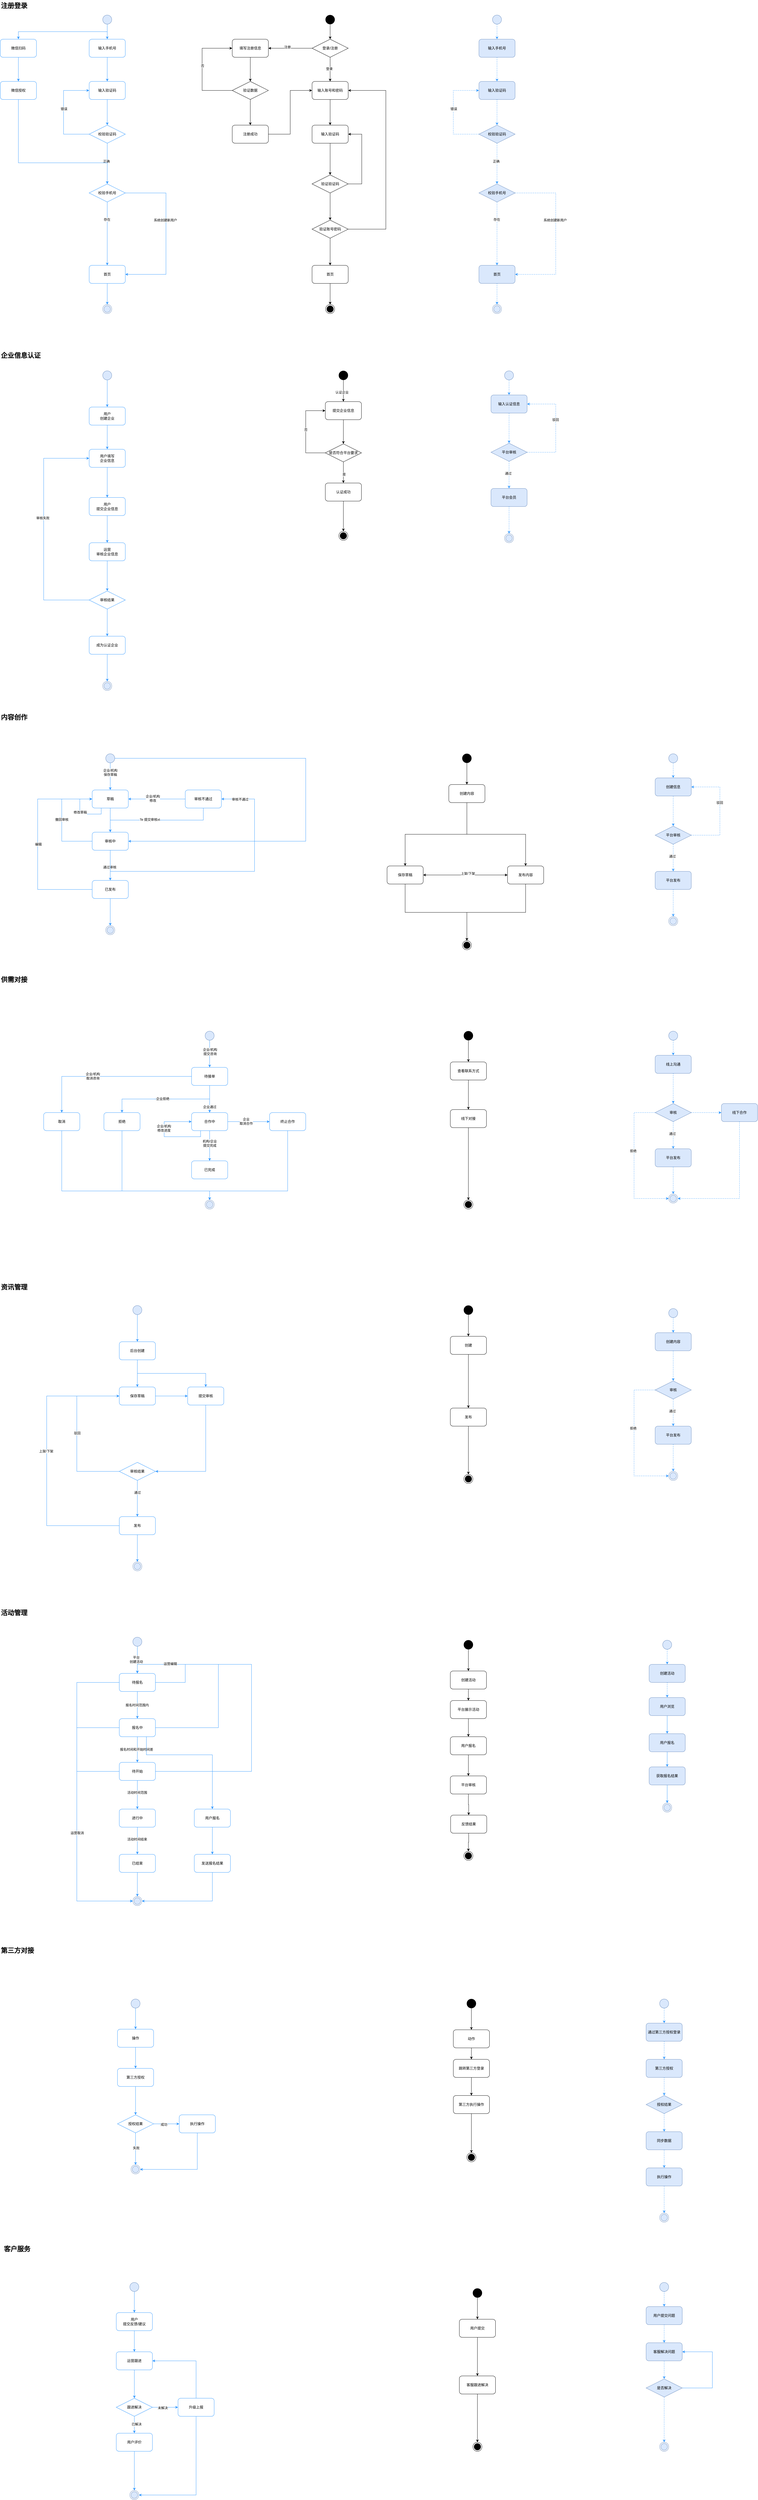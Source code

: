 <mxfile version="26.0.4">
  <diagram id="C5RBs43oDa-KdzZeNtuy" name="Page-1">
    <mxGraphModel dx="5751" dy="2411" grid="1" gridSize="10" guides="1" tooltips="1" connect="1" arrows="1" fold="1" page="1" pageScale="1" pageWidth="827" pageHeight="1169" math="0" shadow="0">
      <root>
        <mxCell id="WIyWlLk6GJQsqaUBKTNV-0" />
        <mxCell id="WIyWlLk6GJQsqaUBKTNV-1" parent="WIyWlLk6GJQsqaUBKTNV-0" />
        <mxCell id="K8edoshjKwqTL5GPRW7--114" value="" style="group" vertex="1" connectable="0" parent="WIyWlLk6GJQsqaUBKTNV-1">
          <mxGeometry x="-1654" width="1844" height="1040" as="geometry" />
        </mxCell>
        <mxCell id="K8edoshjKwqTL5GPRW7--110" value="&lt;h1 style=&quot;margin-top: 0px;&quot;&gt;注册登录&lt;/h1&gt;" style="text;html=1;whiteSpace=wrap;overflow=hidden;rounded=0;fontFamily=Helvetica;fontSize=11;fontColor=default;labelBackgroundColor=default;" vertex="1" parent="K8edoshjKwqTL5GPRW7--114">
          <mxGeometry width="180" height="50" as="geometry" />
        </mxCell>
        <mxCell id="K8edoshjKwqTL5GPRW7--111" value="" style="group" vertex="1" connectable="0" parent="K8edoshjKwqTL5GPRW7--114">
          <mxGeometry x="1504" y="50" width="340" height="990" as="geometry" />
        </mxCell>
        <mxCell id="K8edoshjKwqTL5GPRW7--40" style="edgeStyle=orthogonalEdgeStyle;rounded=0;orthogonalLoop=1;jettySize=auto;html=1;exitX=0.5;exitY=1;exitDx=0;exitDy=0;entryX=0.5;entryY=0;entryDx=0;entryDy=0;dashed=1;strokeColor=#3399FF;" edge="1" source="K8edoshjKwqTL5GPRW7--41" target="K8edoshjKwqTL5GPRW7--68" parent="K8edoshjKwqTL5GPRW7--111">
          <mxGeometry relative="1" as="geometry">
            <mxPoint x="145" y="80" as="targetPoint" />
          </mxGeometry>
        </mxCell>
        <mxCell id="K8edoshjKwqTL5GPRW7--41" value="" style="ellipse;fillColor=#dae8fc;html=1;strokeColor=#6c8ebf;" vertex="1" parent="K8edoshjKwqTL5GPRW7--111">
          <mxGeometry x="130" width="30" height="30" as="geometry" />
        </mxCell>
        <mxCell id="K8edoshjKwqTL5GPRW7--42" value="" style="ellipse;html=1;shape=endState;fillColor=#dae8fc;strokeColor=#6c8ebf;" vertex="1" parent="K8edoshjKwqTL5GPRW7--111">
          <mxGeometry x="130" y="960" width="30" height="30" as="geometry" />
        </mxCell>
        <mxCell id="K8edoshjKwqTL5GPRW7--46" style="edgeStyle=orthogonalEdgeStyle;rounded=0;orthogonalLoop=1;jettySize=auto;html=1;exitX=0.5;exitY=1;exitDx=0;exitDy=0;entryX=0.5;entryY=0;entryDx=0;entryDy=0;dashed=1;strokeColor=#3399FF;align=center;verticalAlign=middle;fontFamily=Helvetica;fontSize=11;fontColor=default;labelBackgroundColor=default;endArrow=classic;" edge="1" source="K8edoshjKwqTL5GPRW7--47" target="K8edoshjKwqTL5GPRW7--65" parent="K8edoshjKwqTL5GPRW7--111">
          <mxGeometry relative="1" as="geometry" />
        </mxCell>
        <mxCell id="K8edoshjKwqTL5GPRW7--76" value="正确" style="edgeLabel;html=1;align=center;verticalAlign=middle;resizable=0;points=[];fontFamily=Helvetica;fontSize=11;fontColor=default;labelBackgroundColor=default;" vertex="1" connectable="0" parent="K8edoshjKwqTL5GPRW7--46">
          <mxGeometry x="-0.122" y="-3" relative="1" as="geometry">
            <mxPoint as="offset" />
          </mxGeometry>
        </mxCell>
        <mxCell id="K8edoshjKwqTL5GPRW7--47" value="校验验证码" style="rhombus;whiteSpace=wrap;html=1;strokeColor=#6c8ebf;align=center;verticalAlign=middle;fontFamily=Helvetica;fontSize=12;fontColor=default;fillColor=#dae8fc;" vertex="1" parent="K8edoshjKwqTL5GPRW7--111">
          <mxGeometry x="85" y="365" width="120" height="60" as="geometry" />
        </mxCell>
        <mxCell id="K8edoshjKwqTL5GPRW7--59" style="edgeStyle=orthogonalEdgeStyle;rounded=0;orthogonalLoop=1;jettySize=auto;html=1;exitX=0.5;exitY=1;exitDx=0;exitDy=0;entryX=0.5;entryY=0;entryDx=0;entryDy=0;dashed=1;strokeColor=#3399FF;align=center;verticalAlign=middle;fontFamily=Helvetica;fontSize=11;fontColor=default;labelBackgroundColor=default;endArrow=classic;" edge="1" source="K8edoshjKwqTL5GPRW7--68" target="K8edoshjKwqTL5GPRW7--62" parent="K8edoshjKwqTL5GPRW7--111">
          <mxGeometry relative="1" as="geometry">
            <mxPoint x="145" y="280" as="sourcePoint" />
          </mxGeometry>
        </mxCell>
        <mxCell id="K8edoshjKwqTL5GPRW7--61" style="edgeStyle=orthogonalEdgeStyle;rounded=0;orthogonalLoop=1;jettySize=auto;html=1;exitX=0.5;exitY=1;exitDx=0;exitDy=0;entryX=0.5;entryY=0;entryDx=0;entryDy=0;dashed=1;strokeColor=#3399FF;align=center;verticalAlign=middle;fontFamily=Helvetica;fontSize=11;fontColor=default;labelBackgroundColor=default;endArrow=classic;" edge="1" source="K8edoshjKwqTL5GPRW7--62" target="K8edoshjKwqTL5GPRW7--47" parent="K8edoshjKwqTL5GPRW7--111">
          <mxGeometry relative="1" as="geometry" />
        </mxCell>
        <mxCell id="K8edoshjKwqTL5GPRW7--62" value="输入验证码" style="rounded=1;whiteSpace=wrap;html=1;strokeColor=#6c8ebf;align=center;verticalAlign=middle;fontFamily=Helvetica;fontSize=12;fontColor=default;fillColor=#dae8fc;" vertex="1" parent="K8edoshjKwqTL5GPRW7--111">
          <mxGeometry x="85" y="220" width="120" height="60" as="geometry" />
        </mxCell>
        <mxCell id="K8edoshjKwqTL5GPRW7--64" style="edgeStyle=orthogonalEdgeStyle;rounded=0;orthogonalLoop=1;jettySize=auto;html=1;exitX=0.5;exitY=1;exitDx=0;exitDy=0;entryX=0.5;entryY=0;entryDx=0;entryDy=0;dashed=1;strokeColor=#3399FF;align=center;verticalAlign=middle;fontFamily=Helvetica;fontSize=11;fontColor=default;labelBackgroundColor=default;endArrow=classic;" edge="1" source="K8edoshjKwqTL5GPRW7--65" target="K8edoshjKwqTL5GPRW7--67" parent="K8edoshjKwqTL5GPRW7--111">
          <mxGeometry relative="1" as="geometry" />
        </mxCell>
        <mxCell id="K8edoshjKwqTL5GPRW7--79" value="存在" style="edgeLabel;html=1;align=center;verticalAlign=middle;resizable=0;points=[];fontFamily=Helvetica;fontSize=11;fontColor=default;labelBackgroundColor=default;" vertex="1" connectable="0" parent="K8edoshjKwqTL5GPRW7--64">
          <mxGeometry x="-0.457" y="-1" relative="1" as="geometry">
            <mxPoint y="1" as="offset" />
          </mxGeometry>
        </mxCell>
        <mxCell id="K8edoshjKwqTL5GPRW7--77" style="edgeStyle=orthogonalEdgeStyle;shape=connector;rounded=0;orthogonalLoop=1;jettySize=auto;html=1;entryX=0;entryY=0.5;entryDx=0;entryDy=0;dashed=1;strokeColor=#3399FF;align=center;verticalAlign=middle;fontFamily=Helvetica;fontSize=11;fontColor=default;labelBackgroundColor=default;endArrow=classic;exitX=0;exitY=0.5;exitDx=0;exitDy=0;" edge="1" parent="K8edoshjKwqTL5GPRW7--111" source="K8edoshjKwqTL5GPRW7--47" target="K8edoshjKwqTL5GPRW7--62">
          <mxGeometry relative="1" as="geometry">
            <Array as="points">
              <mxPoint y="395" />
              <mxPoint y="250" />
            </Array>
          </mxGeometry>
        </mxCell>
        <mxCell id="K8edoshjKwqTL5GPRW7--78" value="错误" style="edgeLabel;html=1;align=center;verticalAlign=middle;resizable=0;points=[];fontFamily=Helvetica;fontSize=11;fontColor=default;labelBackgroundColor=default;" vertex="1" connectable="0" parent="K8edoshjKwqTL5GPRW7--77">
          <mxGeometry x="0.072" y="-1" relative="1" as="geometry">
            <mxPoint as="offset" />
          </mxGeometry>
        </mxCell>
        <mxCell id="K8edoshjKwqTL5GPRW7--81" style="edgeStyle=orthogonalEdgeStyle;shape=connector;rounded=0;orthogonalLoop=1;jettySize=auto;html=1;exitX=1;exitY=0.5;exitDx=0;exitDy=0;entryX=1;entryY=0.5;entryDx=0;entryDy=0;dashed=1;strokeColor=#3399FF;align=center;verticalAlign=middle;fontFamily=Helvetica;fontSize=11;fontColor=default;labelBackgroundColor=default;endArrow=classic;" edge="1" parent="K8edoshjKwqTL5GPRW7--111" source="K8edoshjKwqTL5GPRW7--65" target="K8edoshjKwqTL5GPRW7--67">
          <mxGeometry relative="1" as="geometry">
            <Array as="points">
              <mxPoint x="340" y="590" />
              <mxPoint x="340" y="860" />
            </Array>
          </mxGeometry>
        </mxCell>
        <mxCell id="K8edoshjKwqTL5GPRW7--82" value="系统创建新用户" style="edgeLabel;html=1;align=center;verticalAlign=middle;resizable=0;points=[];fontFamily=Helvetica;fontSize=11;fontColor=default;labelBackgroundColor=default;" vertex="1" connectable="0" parent="K8edoshjKwqTL5GPRW7--81">
          <mxGeometry x="-0.195" y="-2" relative="1" as="geometry">
            <mxPoint y="7" as="offset" />
          </mxGeometry>
        </mxCell>
        <mxCell id="K8edoshjKwqTL5GPRW7--65" value="校验手机号" style="rhombus;whiteSpace=wrap;html=1;strokeColor=#6c8ebf;align=center;verticalAlign=middle;fontFamily=Helvetica;fontSize=12;fontColor=default;fillColor=#dae8fc;" vertex="1" parent="K8edoshjKwqTL5GPRW7--111">
          <mxGeometry x="85" y="560" width="120" height="60" as="geometry" />
        </mxCell>
        <mxCell id="K8edoshjKwqTL5GPRW7--66" style="edgeStyle=orthogonalEdgeStyle;rounded=0;orthogonalLoop=1;jettySize=auto;html=1;exitX=0.5;exitY=1;exitDx=0;exitDy=0;entryX=0.5;entryY=0;entryDx=0;entryDy=0;dashed=1;strokeColor=#3399FF;align=center;verticalAlign=middle;fontFamily=Helvetica;fontSize=11;fontColor=default;labelBackgroundColor=default;endArrow=classic;" edge="1" source="K8edoshjKwqTL5GPRW7--67" target="K8edoshjKwqTL5GPRW7--42" parent="K8edoshjKwqTL5GPRW7--111">
          <mxGeometry relative="1" as="geometry" />
        </mxCell>
        <mxCell id="K8edoshjKwqTL5GPRW7--67" value="首页" style="rounded=1;whiteSpace=wrap;html=1;strokeColor=#6c8ebf;align=center;verticalAlign=middle;fontFamily=Helvetica;fontSize=12;fontColor=default;fillColor=#dae8fc;" vertex="1" parent="K8edoshjKwqTL5GPRW7--111">
          <mxGeometry x="85" y="830" width="120" height="60" as="geometry" />
        </mxCell>
        <mxCell id="K8edoshjKwqTL5GPRW7--68" value="输入手机号" style="rounded=1;whiteSpace=wrap;html=1;strokeColor=#6c8ebf;align=center;verticalAlign=middle;fontFamily=Helvetica;fontSize=12;fontColor=default;fillColor=#dae8fc;" vertex="1" parent="K8edoshjKwqTL5GPRW7--111">
          <mxGeometry x="85" y="80" width="120" height="60" as="geometry" />
        </mxCell>
        <mxCell id="K8edoshjKwqTL5GPRW7--112" value="" style="group" vertex="1" connectable="0" parent="K8edoshjKwqTL5GPRW7--114">
          <mxGeometry x="670" y="50" width="610" height="990" as="geometry" />
        </mxCell>
        <mxCell id="K8edoshjKwqTL5GPRW7--24" style="edgeStyle=orthogonalEdgeStyle;rounded=0;orthogonalLoop=1;jettySize=auto;html=1;exitX=0.5;exitY=1;exitDx=0;exitDy=0;entryX=0.5;entryY=0;entryDx=0;entryDy=0;" edge="1" parent="K8edoshjKwqTL5GPRW7--112" source="K8edoshjKwqTL5GPRW7--6" target="K8edoshjKwqTL5GPRW7--15">
          <mxGeometry relative="1" as="geometry" />
        </mxCell>
        <mxCell id="K8edoshjKwqTL5GPRW7--6" value="" style="ellipse;fillColor=strokeColor;html=1;" vertex="1" parent="K8edoshjKwqTL5GPRW7--112">
          <mxGeometry x="410" width="30" height="30" as="geometry" />
        </mxCell>
        <mxCell id="K8edoshjKwqTL5GPRW7--7" value="" style="ellipse;html=1;shape=endState;fillColor=strokeColor;" vertex="1" parent="K8edoshjKwqTL5GPRW7--112">
          <mxGeometry x="410" y="960" width="30" height="30" as="geometry" />
        </mxCell>
        <mxCell id="K8edoshjKwqTL5GPRW7--39" style="edgeStyle=orthogonalEdgeStyle;rounded=0;orthogonalLoop=1;jettySize=auto;html=1;exitX=0.5;exitY=1;exitDx=0;exitDy=0;entryX=0.5;entryY=0;entryDx=0;entryDy=0;" edge="1" parent="K8edoshjKwqTL5GPRW7--112" source="K8edoshjKwqTL5GPRW7--9" target="K8edoshjKwqTL5GPRW7--18">
          <mxGeometry relative="1" as="geometry" />
        </mxCell>
        <mxCell id="K8edoshjKwqTL5GPRW7--9" value="填写注册信息" style="rounded=1;whiteSpace=wrap;html=1;" vertex="1" parent="K8edoshjKwqTL5GPRW7--112">
          <mxGeometry x="100" y="80" width="120" height="60" as="geometry" />
        </mxCell>
        <mxCell id="K8edoshjKwqTL5GPRW7--29" style="edgeStyle=orthogonalEdgeStyle;rounded=0;orthogonalLoop=1;jettySize=auto;html=1;exitX=1;exitY=0.5;exitDx=0;exitDy=0;entryX=1;entryY=0.5;entryDx=0;entryDy=0;" edge="1" parent="K8edoshjKwqTL5GPRW7--112" source="K8edoshjKwqTL5GPRW7--11" target="K8edoshjKwqTL5GPRW7--27">
          <mxGeometry relative="1" as="geometry">
            <Array as="points">
              <mxPoint x="530" y="560" />
              <mxPoint x="530" y="395" />
            </Array>
          </mxGeometry>
        </mxCell>
        <mxCell id="K8edoshjKwqTL5GPRW7--33" style="edgeStyle=orthogonalEdgeStyle;rounded=0;orthogonalLoop=1;jettySize=auto;html=1;exitX=0.5;exitY=1;exitDx=0;exitDy=0;entryX=0.5;entryY=0;entryDx=0;entryDy=0;" edge="1" parent="K8edoshjKwqTL5GPRW7--112" source="K8edoshjKwqTL5GPRW7--11" target="K8edoshjKwqTL5GPRW7--32">
          <mxGeometry relative="1" as="geometry" />
        </mxCell>
        <mxCell id="K8edoshjKwqTL5GPRW7--11" value="验证验证码" style="rhombus;whiteSpace=wrap;html=1;" vertex="1" parent="K8edoshjKwqTL5GPRW7--112">
          <mxGeometry x="365" y="530" width="120" height="60" as="geometry" />
        </mxCell>
        <mxCell id="K8edoshjKwqTL5GPRW7--16" style="edgeStyle=orthogonalEdgeStyle;rounded=0;orthogonalLoop=1;jettySize=auto;html=1;exitX=0;exitY=0.5;exitDx=0;exitDy=0;entryX=1;entryY=0.5;entryDx=0;entryDy=0;" edge="1" parent="K8edoshjKwqTL5GPRW7--112" source="K8edoshjKwqTL5GPRW7--15" target="K8edoshjKwqTL5GPRW7--9">
          <mxGeometry relative="1" as="geometry" />
        </mxCell>
        <mxCell id="K8edoshjKwqTL5GPRW7--17" value="注册" style="edgeLabel;html=1;align=center;verticalAlign=middle;resizable=0;points=[];" vertex="1" connectable="0" parent="K8edoshjKwqTL5GPRW7--16">
          <mxGeometry x="0.126" y="-4" relative="1" as="geometry">
            <mxPoint x="-1" as="offset" />
          </mxGeometry>
        </mxCell>
        <mxCell id="K8edoshjKwqTL5GPRW7--25" style="edgeStyle=orthogonalEdgeStyle;rounded=0;orthogonalLoop=1;jettySize=auto;html=1;exitX=0.5;exitY=1;exitDx=0;exitDy=0;" edge="1" parent="K8edoshjKwqTL5GPRW7--112" source="K8edoshjKwqTL5GPRW7--15" target="K8edoshjKwqTL5GPRW7--23">
          <mxGeometry relative="1" as="geometry" />
        </mxCell>
        <mxCell id="K8edoshjKwqTL5GPRW7--26" value="登录" style="edgeLabel;html=1;align=center;verticalAlign=middle;resizable=0;points=[];" vertex="1" connectable="0" parent="K8edoshjKwqTL5GPRW7--25">
          <mxGeometry x="-0.061" y="-3" relative="1" as="geometry">
            <mxPoint as="offset" />
          </mxGeometry>
        </mxCell>
        <mxCell id="K8edoshjKwqTL5GPRW7--15" value="登录/注册" style="rhombus;whiteSpace=wrap;html=1;" vertex="1" parent="K8edoshjKwqTL5GPRW7--112">
          <mxGeometry x="365" y="80" width="120" height="60" as="geometry" />
        </mxCell>
        <mxCell id="K8edoshjKwqTL5GPRW7--19" style="edgeStyle=orthogonalEdgeStyle;rounded=0;orthogonalLoop=1;jettySize=auto;html=1;exitX=0;exitY=0.5;exitDx=0;exitDy=0;entryX=0;entryY=0.5;entryDx=0;entryDy=0;" edge="1" parent="K8edoshjKwqTL5GPRW7--112" source="K8edoshjKwqTL5GPRW7--18" target="K8edoshjKwqTL5GPRW7--9">
          <mxGeometry relative="1" as="geometry">
            <Array as="points">
              <mxPoint y="250" />
              <mxPoint y="110" />
            </Array>
          </mxGeometry>
        </mxCell>
        <mxCell id="K8edoshjKwqTL5GPRW7--20" value="否" style="edgeLabel;html=1;align=center;verticalAlign=middle;resizable=0;points=[];" vertex="1" connectable="0" parent="K8edoshjKwqTL5GPRW7--19">
          <mxGeometry x="0.151" y="-1" relative="1" as="geometry">
            <mxPoint y="13" as="offset" />
          </mxGeometry>
        </mxCell>
        <mxCell id="K8edoshjKwqTL5GPRW7--22" style="edgeStyle=orthogonalEdgeStyle;rounded=0;orthogonalLoop=1;jettySize=auto;html=1;exitX=0.5;exitY=1;exitDx=0;exitDy=0;entryX=0.5;entryY=0;entryDx=0;entryDy=0;" edge="1" parent="K8edoshjKwqTL5GPRW7--112" source="K8edoshjKwqTL5GPRW7--18" target="K8edoshjKwqTL5GPRW7--21">
          <mxGeometry relative="1" as="geometry" />
        </mxCell>
        <mxCell id="K8edoshjKwqTL5GPRW7--18" value="验证数据" style="rhombus;whiteSpace=wrap;html=1;" vertex="1" parent="K8edoshjKwqTL5GPRW7--112">
          <mxGeometry x="100" y="220" width="120" height="60" as="geometry" />
        </mxCell>
        <mxCell id="K8edoshjKwqTL5GPRW7--38" style="edgeStyle=orthogonalEdgeStyle;rounded=0;orthogonalLoop=1;jettySize=auto;html=1;exitX=1;exitY=0.5;exitDx=0;exitDy=0;entryX=0;entryY=0.5;entryDx=0;entryDy=0;" edge="1" parent="K8edoshjKwqTL5GPRW7--112" source="K8edoshjKwqTL5GPRW7--21" target="K8edoshjKwqTL5GPRW7--23">
          <mxGeometry relative="1" as="geometry" />
        </mxCell>
        <mxCell id="K8edoshjKwqTL5GPRW7--21" value="注册成功" style="rounded=1;whiteSpace=wrap;html=1;" vertex="1" parent="K8edoshjKwqTL5GPRW7--112">
          <mxGeometry x="100" y="365" width="120" height="60" as="geometry" />
        </mxCell>
        <mxCell id="K8edoshjKwqTL5GPRW7--28" style="edgeStyle=orthogonalEdgeStyle;rounded=0;orthogonalLoop=1;jettySize=auto;html=1;exitX=0.5;exitY=1;exitDx=0;exitDy=0;entryX=0.5;entryY=0;entryDx=0;entryDy=0;" edge="1" parent="K8edoshjKwqTL5GPRW7--112" source="K8edoshjKwqTL5GPRW7--23" target="K8edoshjKwqTL5GPRW7--27">
          <mxGeometry relative="1" as="geometry" />
        </mxCell>
        <mxCell id="K8edoshjKwqTL5GPRW7--23" value="输入账号和密码" style="rounded=1;whiteSpace=wrap;html=1;" vertex="1" parent="K8edoshjKwqTL5GPRW7--112">
          <mxGeometry x="365" y="220" width="120" height="60" as="geometry" />
        </mxCell>
        <mxCell id="K8edoshjKwqTL5GPRW7--30" style="edgeStyle=orthogonalEdgeStyle;rounded=0;orthogonalLoop=1;jettySize=auto;html=1;exitX=0.5;exitY=1;exitDx=0;exitDy=0;entryX=0.5;entryY=0;entryDx=0;entryDy=0;" edge="1" parent="K8edoshjKwqTL5GPRW7--112" source="K8edoshjKwqTL5GPRW7--27" target="K8edoshjKwqTL5GPRW7--11">
          <mxGeometry relative="1" as="geometry" />
        </mxCell>
        <mxCell id="K8edoshjKwqTL5GPRW7--27" value="输入验证码" style="rounded=1;whiteSpace=wrap;html=1;" vertex="1" parent="K8edoshjKwqTL5GPRW7--112">
          <mxGeometry x="365" y="365" width="120" height="60" as="geometry" />
        </mxCell>
        <mxCell id="K8edoshjKwqTL5GPRW7--34" style="edgeStyle=orthogonalEdgeStyle;rounded=0;orthogonalLoop=1;jettySize=auto;html=1;exitX=1;exitY=0.5;exitDx=0;exitDy=0;entryX=1;entryY=0.5;entryDx=0;entryDy=0;" edge="1" parent="K8edoshjKwqTL5GPRW7--112" source="K8edoshjKwqTL5GPRW7--32" target="K8edoshjKwqTL5GPRW7--23">
          <mxGeometry relative="1" as="geometry">
            <Array as="points">
              <mxPoint x="610" y="710" />
              <mxPoint x="610" y="250" />
            </Array>
          </mxGeometry>
        </mxCell>
        <mxCell id="K8edoshjKwqTL5GPRW7--36" style="edgeStyle=orthogonalEdgeStyle;rounded=0;orthogonalLoop=1;jettySize=auto;html=1;exitX=0.5;exitY=1;exitDx=0;exitDy=0;entryX=0.5;entryY=0;entryDx=0;entryDy=0;" edge="1" parent="K8edoshjKwqTL5GPRW7--112" source="K8edoshjKwqTL5GPRW7--32" target="K8edoshjKwqTL5GPRW7--35">
          <mxGeometry relative="1" as="geometry" />
        </mxCell>
        <mxCell id="K8edoshjKwqTL5GPRW7--32" value="验证账号密码" style="rhombus;whiteSpace=wrap;html=1;" vertex="1" parent="K8edoshjKwqTL5GPRW7--112">
          <mxGeometry x="365" y="680" width="120" height="60" as="geometry" />
        </mxCell>
        <mxCell id="K8edoshjKwqTL5GPRW7--37" style="edgeStyle=orthogonalEdgeStyle;rounded=0;orthogonalLoop=1;jettySize=auto;html=1;exitX=0.5;exitY=1;exitDx=0;exitDy=0;entryX=0.5;entryY=0;entryDx=0;entryDy=0;" edge="1" parent="K8edoshjKwqTL5GPRW7--112" source="K8edoshjKwqTL5GPRW7--35" target="K8edoshjKwqTL5GPRW7--7">
          <mxGeometry relative="1" as="geometry" />
        </mxCell>
        <mxCell id="K8edoshjKwqTL5GPRW7--35" value="首页" style="rounded=1;whiteSpace=wrap;html=1;" vertex="1" parent="K8edoshjKwqTL5GPRW7--112">
          <mxGeometry x="365" y="830" width="120" height="60" as="geometry" />
        </mxCell>
        <mxCell id="K8edoshjKwqTL5GPRW7--113" value="" style="group" vertex="1" connectable="0" parent="K8edoshjKwqTL5GPRW7--114">
          <mxGeometry y="50" width="550" height="990" as="geometry" />
        </mxCell>
        <mxCell id="K8edoshjKwqTL5GPRW7--83" style="edgeStyle=orthogonalEdgeStyle;rounded=0;orthogonalLoop=1;jettySize=auto;html=1;exitX=0.5;exitY=1;exitDx=0;exitDy=0;entryX=0.5;entryY=0;entryDx=0;entryDy=0;strokeColor=#3399FF;" edge="1" source="K8edoshjKwqTL5GPRW7--84" target="K8edoshjKwqTL5GPRW7--102" parent="K8edoshjKwqTL5GPRW7--113">
          <mxGeometry relative="1" as="geometry">
            <mxPoint x="355" y="80" as="targetPoint" />
          </mxGeometry>
        </mxCell>
        <mxCell id="K8edoshjKwqTL5GPRW7--105" style="edgeStyle=orthogonalEdgeStyle;shape=connector;rounded=0;orthogonalLoop=1;jettySize=auto;html=1;exitX=0.5;exitY=1;exitDx=0;exitDy=0;strokeColor=#3399FF;align=center;verticalAlign=middle;fontFamily=Helvetica;fontSize=11;fontColor=default;labelBackgroundColor=default;endArrow=classic;" edge="1" parent="K8edoshjKwqTL5GPRW7--113" source="K8edoshjKwqTL5GPRW7--84" target="K8edoshjKwqTL5GPRW7--103">
          <mxGeometry relative="1" as="geometry" />
        </mxCell>
        <mxCell id="K8edoshjKwqTL5GPRW7--84" value="" style="ellipse;fillColor=#dae8fc;html=1;strokeColor=#6c8ebf;" vertex="1" parent="K8edoshjKwqTL5GPRW7--113">
          <mxGeometry x="340" width="30" height="30" as="geometry" />
        </mxCell>
        <mxCell id="K8edoshjKwqTL5GPRW7--85" value="" style="ellipse;html=1;shape=endState;fillColor=#dae8fc;strokeColor=#6c8ebf;" vertex="1" parent="K8edoshjKwqTL5GPRW7--113">
          <mxGeometry x="340" y="960" width="30" height="30" as="geometry" />
        </mxCell>
        <mxCell id="K8edoshjKwqTL5GPRW7--86" style="edgeStyle=orthogonalEdgeStyle;rounded=0;orthogonalLoop=1;jettySize=auto;html=1;exitX=0.5;exitY=1;exitDx=0;exitDy=0;entryX=0.5;entryY=0;entryDx=0;entryDy=0;strokeColor=#3399FF;align=center;verticalAlign=middle;fontFamily=Helvetica;fontSize=11;fontColor=default;labelBackgroundColor=default;endArrow=classic;" edge="1" source="K8edoshjKwqTL5GPRW7--88" target="K8edoshjKwqTL5GPRW7--99" parent="K8edoshjKwqTL5GPRW7--113">
          <mxGeometry relative="1" as="geometry" />
        </mxCell>
        <mxCell id="K8edoshjKwqTL5GPRW7--87" value="正确" style="edgeLabel;html=1;align=center;verticalAlign=middle;resizable=0;points=[];fontFamily=Helvetica;fontSize=11;fontColor=default;labelBackgroundColor=default;" vertex="1" connectable="0" parent="K8edoshjKwqTL5GPRW7--86">
          <mxGeometry x="-0.122" y="-3" relative="1" as="geometry">
            <mxPoint as="offset" />
          </mxGeometry>
        </mxCell>
        <mxCell id="K8edoshjKwqTL5GPRW7--88" value="校验验证码" style="rhombus;whiteSpace=wrap;html=1;align=center;verticalAlign=middle;fontFamily=Helvetica;fontSize=12;strokeColor=#3399FF;" vertex="1" parent="K8edoshjKwqTL5GPRW7--113">
          <mxGeometry x="295" y="365" width="120" height="60" as="geometry" />
        </mxCell>
        <mxCell id="K8edoshjKwqTL5GPRW7--89" style="edgeStyle=orthogonalEdgeStyle;rounded=0;orthogonalLoop=1;jettySize=auto;html=1;exitX=0.5;exitY=1;exitDx=0;exitDy=0;entryX=0.5;entryY=0;entryDx=0;entryDy=0;strokeColor=#3399FF;align=center;verticalAlign=middle;fontFamily=Helvetica;fontSize=11;fontColor=default;labelBackgroundColor=default;endArrow=classic;" edge="1" source="K8edoshjKwqTL5GPRW7--102" target="K8edoshjKwqTL5GPRW7--91" parent="K8edoshjKwqTL5GPRW7--113">
          <mxGeometry relative="1" as="geometry">
            <mxPoint x="355" y="280" as="sourcePoint" />
          </mxGeometry>
        </mxCell>
        <mxCell id="K8edoshjKwqTL5GPRW7--90" style="edgeStyle=orthogonalEdgeStyle;rounded=0;orthogonalLoop=1;jettySize=auto;html=1;exitX=0.5;exitY=1;exitDx=0;exitDy=0;entryX=0.5;entryY=0;entryDx=0;entryDy=0;strokeColor=#3399FF;align=center;verticalAlign=middle;fontFamily=Helvetica;fontSize=11;fontColor=default;labelBackgroundColor=default;endArrow=classic;" edge="1" source="K8edoshjKwqTL5GPRW7--91" target="K8edoshjKwqTL5GPRW7--88" parent="K8edoshjKwqTL5GPRW7--113">
          <mxGeometry relative="1" as="geometry" />
        </mxCell>
        <mxCell id="K8edoshjKwqTL5GPRW7--91" value="输入验证码" style="rounded=1;whiteSpace=wrap;html=1;align=center;verticalAlign=middle;fontFamily=Helvetica;fontSize=12;strokeColor=#3399FF;" vertex="1" parent="K8edoshjKwqTL5GPRW7--113">
          <mxGeometry x="295" y="220" width="120" height="60" as="geometry" />
        </mxCell>
        <mxCell id="K8edoshjKwqTL5GPRW7--92" style="edgeStyle=orthogonalEdgeStyle;rounded=0;orthogonalLoop=1;jettySize=auto;html=1;exitX=0.5;exitY=1;exitDx=0;exitDy=0;entryX=0.5;entryY=0;entryDx=0;entryDy=0;strokeColor=#3399FF;align=center;verticalAlign=middle;fontFamily=Helvetica;fontSize=11;fontColor=default;labelBackgroundColor=default;endArrow=classic;" edge="1" source="K8edoshjKwqTL5GPRW7--99" target="K8edoshjKwqTL5GPRW7--101" parent="K8edoshjKwqTL5GPRW7--113">
          <mxGeometry relative="1" as="geometry" />
        </mxCell>
        <mxCell id="K8edoshjKwqTL5GPRW7--93" value="存在" style="edgeLabel;html=1;align=center;verticalAlign=middle;resizable=0;points=[];fontFamily=Helvetica;fontSize=11;fontColor=default;labelBackgroundColor=default;" vertex="1" connectable="0" parent="K8edoshjKwqTL5GPRW7--92">
          <mxGeometry x="-0.457" y="-1" relative="1" as="geometry">
            <mxPoint y="1" as="offset" />
          </mxGeometry>
        </mxCell>
        <mxCell id="K8edoshjKwqTL5GPRW7--94" style="edgeStyle=orthogonalEdgeStyle;shape=connector;rounded=0;orthogonalLoop=1;jettySize=auto;html=1;entryX=0;entryY=0.5;entryDx=0;entryDy=0;strokeColor=#3399FF;align=center;verticalAlign=middle;fontFamily=Helvetica;fontSize=11;fontColor=default;labelBackgroundColor=default;endArrow=classic;exitX=0;exitY=0.5;exitDx=0;exitDy=0;" edge="1" source="K8edoshjKwqTL5GPRW7--88" target="K8edoshjKwqTL5GPRW7--91" parent="K8edoshjKwqTL5GPRW7--113">
          <mxGeometry relative="1" as="geometry">
            <Array as="points">
              <mxPoint x="210" y="395" />
              <mxPoint x="210" y="250" />
            </Array>
          </mxGeometry>
        </mxCell>
        <mxCell id="K8edoshjKwqTL5GPRW7--95" value="错误" style="edgeLabel;html=1;align=center;verticalAlign=middle;resizable=0;points=[];fontFamily=Helvetica;fontSize=11;fontColor=default;labelBackgroundColor=default;" vertex="1" connectable="0" parent="K8edoshjKwqTL5GPRW7--94">
          <mxGeometry x="0.072" y="-1" relative="1" as="geometry">
            <mxPoint as="offset" />
          </mxGeometry>
        </mxCell>
        <mxCell id="K8edoshjKwqTL5GPRW7--97" style="edgeStyle=orthogonalEdgeStyle;shape=connector;rounded=0;orthogonalLoop=1;jettySize=auto;html=1;exitX=1;exitY=0.5;exitDx=0;exitDy=0;entryX=1;entryY=0.5;entryDx=0;entryDy=0;strokeColor=#3399FF;align=center;verticalAlign=middle;fontFamily=Helvetica;fontSize=11;fontColor=default;labelBackgroundColor=default;endArrow=classic;" edge="1" source="K8edoshjKwqTL5GPRW7--99" target="K8edoshjKwqTL5GPRW7--101" parent="K8edoshjKwqTL5GPRW7--113">
          <mxGeometry relative="1" as="geometry">
            <Array as="points">
              <mxPoint x="550" y="590" />
              <mxPoint x="550" y="860" />
            </Array>
          </mxGeometry>
        </mxCell>
        <mxCell id="K8edoshjKwqTL5GPRW7--98" value="系统创建新用户" style="edgeLabel;html=1;align=center;verticalAlign=middle;resizable=0;points=[];fontFamily=Helvetica;fontSize=11;fontColor=default;labelBackgroundColor=default;" vertex="1" connectable="0" parent="K8edoshjKwqTL5GPRW7--97">
          <mxGeometry x="-0.195" y="-2" relative="1" as="geometry">
            <mxPoint y="7" as="offset" />
          </mxGeometry>
        </mxCell>
        <mxCell id="K8edoshjKwqTL5GPRW7--99" value="校验手机号" style="rhombus;whiteSpace=wrap;html=1;align=center;verticalAlign=middle;fontFamily=Helvetica;fontSize=12;strokeColor=#3399FF;" vertex="1" parent="K8edoshjKwqTL5GPRW7--113">
          <mxGeometry x="295" y="560" width="120" height="60" as="geometry" />
        </mxCell>
        <mxCell id="K8edoshjKwqTL5GPRW7--100" style="edgeStyle=orthogonalEdgeStyle;rounded=0;orthogonalLoop=1;jettySize=auto;html=1;exitX=0.5;exitY=1;exitDx=0;exitDy=0;entryX=0.5;entryY=0;entryDx=0;entryDy=0;strokeColor=#3399FF;align=center;verticalAlign=middle;fontFamily=Helvetica;fontSize=11;fontColor=default;labelBackgroundColor=default;endArrow=classic;" edge="1" source="K8edoshjKwqTL5GPRW7--101" target="K8edoshjKwqTL5GPRW7--85" parent="K8edoshjKwqTL5GPRW7--113">
          <mxGeometry relative="1" as="geometry" />
        </mxCell>
        <mxCell id="K8edoshjKwqTL5GPRW7--101" value="首页" style="rounded=1;whiteSpace=wrap;html=1;align=center;verticalAlign=middle;fontFamily=Helvetica;fontSize=12;strokeColor=#3399FF;" vertex="1" parent="K8edoshjKwqTL5GPRW7--113">
          <mxGeometry x="295" y="830" width="120" height="60" as="geometry" />
        </mxCell>
        <mxCell id="K8edoshjKwqTL5GPRW7--102" value="输入手机号" style="rounded=1;whiteSpace=wrap;html=1;align=center;verticalAlign=middle;fontFamily=Helvetica;fontSize=12;strokeColor=#3399FF;" vertex="1" parent="K8edoshjKwqTL5GPRW7--113">
          <mxGeometry x="295" y="80" width="120" height="60" as="geometry" />
        </mxCell>
        <mxCell id="K8edoshjKwqTL5GPRW7--107" style="edgeStyle=orthogonalEdgeStyle;shape=connector;rounded=0;orthogonalLoop=1;jettySize=auto;html=1;exitX=0.5;exitY=1;exitDx=0;exitDy=0;entryX=0.5;entryY=0;entryDx=0;entryDy=0;strokeColor=#3399FF;align=center;verticalAlign=middle;fontFamily=Helvetica;fontSize=11;fontColor=default;labelBackgroundColor=default;endArrow=classic;" edge="1" parent="K8edoshjKwqTL5GPRW7--113" source="K8edoshjKwqTL5GPRW7--103" target="K8edoshjKwqTL5GPRW7--109">
          <mxGeometry relative="1" as="geometry" />
        </mxCell>
        <mxCell id="K8edoshjKwqTL5GPRW7--103" value="微信扫码" style="rounded=1;whiteSpace=wrap;html=1;align=center;verticalAlign=middle;fontFamily=Helvetica;fontSize=12;strokeColor=#3399FF;" vertex="1" parent="K8edoshjKwqTL5GPRW7--113">
          <mxGeometry y="80" width="120" height="60" as="geometry" />
        </mxCell>
        <mxCell id="K8edoshjKwqTL5GPRW7--108" style="edgeStyle=orthogonalEdgeStyle;shape=connector;rounded=0;orthogonalLoop=1;jettySize=auto;html=1;exitX=0.5;exitY=1;exitDx=0;exitDy=0;entryX=0.5;entryY=0;entryDx=0;entryDy=0;strokeColor=#3399FF;align=center;verticalAlign=middle;fontFamily=Helvetica;fontSize=11;fontColor=default;labelBackgroundColor=default;endArrow=classic;" edge="1" parent="K8edoshjKwqTL5GPRW7--113" source="K8edoshjKwqTL5GPRW7--109" target="K8edoshjKwqTL5GPRW7--99">
          <mxGeometry relative="1" as="geometry">
            <mxPoint x="60" y="280" as="sourcePoint" />
            <Array as="points">
              <mxPoint x="60" y="280" />
              <mxPoint x="60" y="490" />
              <mxPoint x="355" y="490" />
            </Array>
          </mxGeometry>
        </mxCell>
        <mxCell id="K8edoshjKwqTL5GPRW7--109" value="微信授权" style="rounded=1;whiteSpace=wrap;html=1;align=center;verticalAlign=middle;fontFamily=Helvetica;fontSize=12;strokeColor=#3399FF;" vertex="1" parent="K8edoshjKwqTL5GPRW7--113">
          <mxGeometry y="220" width="120" height="60" as="geometry" />
        </mxCell>
        <mxCell id="K8edoshjKwqTL5GPRW7--115" value="&lt;h1 style=&quot;margin-top: 0px;&quot;&gt;企业信息认证&lt;/h1&gt;" style="text;html=1;whiteSpace=wrap;overflow=hidden;rounded=0;fontFamily=Helvetica;fontSize=11;fontColor=default;labelBackgroundColor=default;" vertex="1" parent="WIyWlLk6GJQsqaUBKTNV-1">
          <mxGeometry x="-1654" y="1160" width="180" height="50" as="geometry" />
        </mxCell>
        <mxCell id="K8edoshjKwqTL5GPRW7--211" value="&lt;h1 style=&quot;margin-top: 0px;&quot;&gt;内容创作&lt;/h1&gt;" style="text;html=1;whiteSpace=wrap;overflow=hidden;rounded=0;fontFamily=Helvetica;fontSize=11;fontColor=default;labelBackgroundColor=default;" vertex="1" parent="WIyWlLk6GJQsqaUBKTNV-1">
          <mxGeometry x="-1654" y="2360" width="180" height="50" as="geometry" />
        </mxCell>
        <mxCell id="K8edoshjKwqTL5GPRW7--125" style="edgeStyle=orthogonalEdgeStyle;shape=connector;rounded=0;orthogonalLoop=1;jettySize=auto;html=1;exitX=0.5;exitY=1;exitDx=0;exitDy=0;strokeColor=#3399FF;align=center;verticalAlign=middle;fontFamily=Helvetica;fontSize=11;fontColor=default;labelBackgroundColor=default;endArrow=classic;" edge="1" parent="WIyWlLk6GJQsqaUBKTNV-1" source="K8edoshjKwqTL5GPRW7--126" target="K8edoshjKwqTL5GPRW7--128">
          <mxGeometry relative="1" as="geometry">
            <mxPoint x="-1594" y="1310" as="targetPoint" />
          </mxGeometry>
        </mxCell>
        <mxCell id="K8edoshjKwqTL5GPRW7--126" value="" style="ellipse;fillColor=#dae8fc;html=1;strokeColor=#6c8ebf;" vertex="1" parent="WIyWlLk6GJQsqaUBKTNV-1">
          <mxGeometry x="-1314" y="1230" width="30" height="30" as="geometry" />
        </mxCell>
        <mxCell id="K8edoshjKwqTL5GPRW7--138" style="edgeStyle=orthogonalEdgeStyle;shape=connector;rounded=0;orthogonalLoop=1;jettySize=auto;html=1;exitX=0;exitY=0.5;exitDx=0;exitDy=0;entryX=0;entryY=0.5;entryDx=0;entryDy=0;strokeColor=#3399FF;align=center;verticalAlign=middle;fontFamily=Helvetica;fontSize=11;fontColor=default;labelBackgroundColor=default;endArrow=classic;" edge="1" parent="WIyWlLk6GJQsqaUBKTNV-1" source="K8edoshjKwqTL5GPRW7--127" target="K8edoshjKwqTL5GPRW7--130">
          <mxGeometry relative="1" as="geometry">
            <Array as="points">
              <mxPoint x="-1510" y="1990" />
              <mxPoint x="-1510" y="1520" />
            </Array>
          </mxGeometry>
        </mxCell>
        <mxCell id="K8edoshjKwqTL5GPRW7--139" value="审核失败" style="edgeLabel;html=1;align=center;verticalAlign=middle;resizable=0;points=[];fontFamily=Helvetica;fontSize=11;fontColor=default;labelBackgroundColor=default;" vertex="1" connectable="0" parent="K8edoshjKwqTL5GPRW7--138">
          <mxGeometry x="0.1" y="3" relative="1" as="geometry">
            <mxPoint y="1" as="offset" />
          </mxGeometry>
        </mxCell>
        <mxCell id="K8edoshjKwqTL5GPRW7--141" style="edgeStyle=orthogonalEdgeStyle;shape=connector;rounded=0;orthogonalLoop=1;jettySize=auto;html=1;exitX=0.5;exitY=1;exitDx=0;exitDy=0;entryX=0.5;entryY=0;entryDx=0;entryDy=0;strokeColor=#3399FF;align=center;verticalAlign=middle;fontFamily=Helvetica;fontSize=11;fontColor=default;labelBackgroundColor=default;endArrow=classic;" edge="1" parent="WIyWlLk6GJQsqaUBKTNV-1" source="K8edoshjKwqTL5GPRW7--127" target="K8edoshjKwqTL5GPRW7--140">
          <mxGeometry relative="1" as="geometry" />
        </mxCell>
        <mxCell id="K8edoshjKwqTL5GPRW7--127" value="审核结果" style="rhombus;whiteSpace=wrap;html=1;align=center;verticalAlign=middle;fontFamily=Helvetica;fontSize=12;strokeColor=#3399FF;" vertex="1" parent="WIyWlLk6GJQsqaUBKTNV-1">
          <mxGeometry x="-1359" y="1960" width="120" height="60" as="geometry" />
        </mxCell>
        <mxCell id="K8edoshjKwqTL5GPRW7--131" value="" style="edgeStyle=orthogonalEdgeStyle;shape=connector;rounded=0;orthogonalLoop=1;jettySize=auto;html=1;strokeColor=#3399FF;align=center;verticalAlign=middle;fontFamily=Helvetica;fontSize=11;fontColor=default;labelBackgroundColor=default;endArrow=classic;" edge="1" parent="WIyWlLk6GJQsqaUBKTNV-1" source="K8edoshjKwqTL5GPRW7--128" target="K8edoshjKwqTL5GPRW7--130">
          <mxGeometry relative="1" as="geometry" />
        </mxCell>
        <mxCell id="K8edoshjKwqTL5GPRW7--128" value="用户&lt;br&gt;创建企业" style="rounded=1;whiteSpace=wrap;html=1;align=center;verticalAlign=middle;fontFamily=Helvetica;fontSize=12;strokeColor=#3399FF;" vertex="1" parent="WIyWlLk6GJQsqaUBKTNV-1">
          <mxGeometry x="-1359" y="1350" width="120" height="60" as="geometry" />
        </mxCell>
        <mxCell id="K8edoshjKwqTL5GPRW7--134" style="edgeStyle=orthogonalEdgeStyle;shape=connector;rounded=0;orthogonalLoop=1;jettySize=auto;html=1;exitX=0.5;exitY=1;exitDx=0;exitDy=0;entryX=0.5;entryY=0;entryDx=0;entryDy=0;strokeColor=#3399FF;align=center;verticalAlign=middle;fontFamily=Helvetica;fontSize=11;fontColor=default;labelBackgroundColor=default;endArrow=classic;" edge="1" parent="WIyWlLk6GJQsqaUBKTNV-1" source="K8edoshjKwqTL5GPRW7--130" target="K8edoshjKwqTL5GPRW7--132">
          <mxGeometry relative="1" as="geometry" />
        </mxCell>
        <mxCell id="K8edoshjKwqTL5GPRW7--130" value="用户填写&lt;br&gt;企业信息" style="whiteSpace=wrap;html=1;strokeColor=#3399FF;rounded=1;" vertex="1" parent="WIyWlLk6GJQsqaUBKTNV-1">
          <mxGeometry x="-1359" y="1490" width="120" height="60" as="geometry" />
        </mxCell>
        <mxCell id="K8edoshjKwqTL5GPRW7--136" style="edgeStyle=orthogonalEdgeStyle;shape=connector;rounded=0;orthogonalLoop=1;jettySize=auto;html=1;exitX=0.5;exitY=1;exitDx=0;exitDy=0;entryX=0.5;entryY=0;entryDx=0;entryDy=0;strokeColor=#3399FF;align=center;verticalAlign=middle;fontFamily=Helvetica;fontSize=11;fontColor=default;labelBackgroundColor=default;endArrow=classic;" edge="1" parent="WIyWlLk6GJQsqaUBKTNV-1" source="K8edoshjKwqTL5GPRW7--132" target="K8edoshjKwqTL5GPRW7--135">
          <mxGeometry relative="1" as="geometry" />
        </mxCell>
        <mxCell id="K8edoshjKwqTL5GPRW7--132" value="用户&lt;br&gt;提交企业信息" style="whiteSpace=wrap;html=1;strokeColor=#3399FF;rounded=1;" vertex="1" parent="WIyWlLk6GJQsqaUBKTNV-1">
          <mxGeometry x="-1359" y="1650" width="120" height="60" as="geometry" />
        </mxCell>
        <mxCell id="K8edoshjKwqTL5GPRW7--137" style="edgeStyle=orthogonalEdgeStyle;shape=connector;rounded=0;orthogonalLoop=1;jettySize=auto;html=1;exitX=0.5;exitY=1;exitDx=0;exitDy=0;entryX=0.5;entryY=0;entryDx=0;entryDy=0;strokeColor=#3399FF;align=center;verticalAlign=middle;fontFamily=Helvetica;fontSize=11;fontColor=default;labelBackgroundColor=default;endArrow=classic;" edge="1" parent="WIyWlLk6GJQsqaUBKTNV-1" source="K8edoshjKwqTL5GPRW7--135" target="K8edoshjKwqTL5GPRW7--127">
          <mxGeometry relative="1" as="geometry" />
        </mxCell>
        <mxCell id="K8edoshjKwqTL5GPRW7--135" value="运营&lt;div&gt;审核企业信息&lt;/div&gt;" style="whiteSpace=wrap;html=1;strokeColor=#3399FF;rounded=1;" vertex="1" parent="WIyWlLk6GJQsqaUBKTNV-1">
          <mxGeometry x="-1359" y="1800" width="120" height="60" as="geometry" />
        </mxCell>
        <mxCell id="K8edoshjKwqTL5GPRW7--143" style="edgeStyle=orthogonalEdgeStyle;shape=connector;rounded=0;orthogonalLoop=1;jettySize=auto;html=1;exitX=0.5;exitY=1;exitDx=0;exitDy=0;entryX=0.5;entryY=0;entryDx=0;entryDy=0;strokeColor=#3399FF;align=center;verticalAlign=middle;fontFamily=Helvetica;fontSize=11;fontColor=default;labelBackgroundColor=default;endArrow=classic;" edge="1" parent="WIyWlLk6GJQsqaUBKTNV-1" source="K8edoshjKwqTL5GPRW7--140" target="K8edoshjKwqTL5GPRW7--142">
          <mxGeometry relative="1" as="geometry" />
        </mxCell>
        <mxCell id="K8edoshjKwqTL5GPRW7--140" value="成为认证企业" style="whiteSpace=wrap;html=1;strokeColor=#3399FF;rounded=1;" vertex="1" parent="WIyWlLk6GJQsqaUBKTNV-1">
          <mxGeometry x="-1359" y="2110" width="120" height="60" as="geometry" />
        </mxCell>
        <mxCell id="K8edoshjKwqTL5GPRW7--142" value="" style="ellipse;html=1;shape=endState;fillColor=#dae8fc;strokeColor=#6c8ebf;" vertex="1" parent="WIyWlLk6GJQsqaUBKTNV-1">
          <mxGeometry x="-1314" y="2260" width="30" height="30" as="geometry" />
        </mxCell>
        <mxCell id="K8edoshjKwqTL5GPRW7--146" value="" style="ellipse;fillColor=strokeColor;html=1;" vertex="1" parent="WIyWlLk6GJQsqaUBKTNV-1">
          <mxGeometry x="-530" y="1230" width="30" height="30" as="geometry" />
        </mxCell>
        <mxCell id="K8edoshjKwqTL5GPRW7--147" value="" style="ellipse;html=1;shape=endState;fillColor=strokeColor;" vertex="1" parent="WIyWlLk6GJQsqaUBKTNV-1">
          <mxGeometry x="-530" y="1762" width="30" height="30" as="geometry" />
        </mxCell>
        <mxCell id="K8edoshjKwqTL5GPRW7--171" style="edgeStyle=orthogonalEdgeStyle;rounded=0;orthogonalLoop=1;jettySize=auto;html=1;exitX=0.5;exitY=1;exitDx=0;exitDy=0;entryX=0.5;entryY=0;entryDx=0;entryDy=0;" edge="1" parent="WIyWlLk6GJQsqaUBKTNV-1" source="K8edoshjKwqTL5GPRW7--172" target="K8edoshjKwqTL5GPRW7--147">
          <mxGeometry relative="1" as="geometry" />
        </mxCell>
        <mxCell id="K8edoshjKwqTL5GPRW7--172" value="认证成功" style="rounded=1;whiteSpace=wrap;html=1;" vertex="1" parent="WIyWlLk6GJQsqaUBKTNV-1">
          <mxGeometry x="-575" y="1602" width="120" height="60" as="geometry" />
        </mxCell>
        <mxCell id="K8edoshjKwqTL5GPRW7--149" value="提交企业信息" style="rounded=1;whiteSpace=wrap;html=1;" vertex="1" parent="WIyWlLk6GJQsqaUBKTNV-1">
          <mxGeometry x="-575" y="1332" width="120" height="60" as="geometry" />
        </mxCell>
        <mxCell id="K8edoshjKwqTL5GPRW7--153" style="edgeStyle=orthogonalEdgeStyle;rounded=0;orthogonalLoop=1;jettySize=auto;html=1;exitX=0.5;exitY=1;exitDx=0;exitDy=0;entryX=0.5;entryY=0;entryDx=0;entryDy=0;" edge="1" parent="WIyWlLk6GJQsqaUBKTNV-1" source="K8edoshjKwqTL5GPRW7--146" target="K8edoshjKwqTL5GPRW7--149">
          <mxGeometry relative="1" as="geometry">
            <mxPoint x="-515" y="1370" as="sourcePoint" />
          </mxGeometry>
        </mxCell>
        <mxCell id="K8edoshjKwqTL5GPRW7--154" value="认证企业" style="edgeLabel;html=1;align=center;verticalAlign=middle;resizable=0;points=[];" vertex="1" connectable="0" parent="K8edoshjKwqTL5GPRW7--153">
          <mxGeometry x="0.126" y="-4" relative="1" as="geometry">
            <mxPoint x="-1" as="offset" />
          </mxGeometry>
        </mxCell>
        <mxCell id="K8edoshjKwqTL5GPRW7--184" style="edgeStyle=orthogonalEdgeStyle;shape=connector;rounded=0;orthogonalLoop=1;jettySize=auto;html=1;entryX=0;entryY=0.5;entryDx=0;entryDy=0;strokeColor=default;align=center;verticalAlign=middle;fontFamily=Helvetica;fontSize=11;fontColor=default;labelBackgroundColor=default;endArrow=classic;exitX=0;exitY=0.5;exitDx=0;exitDy=0;" edge="1" parent="WIyWlLk6GJQsqaUBKTNV-1" source="K8edoshjKwqTL5GPRW7--170" target="K8edoshjKwqTL5GPRW7--149">
          <mxGeometry relative="1" as="geometry">
            <Array as="points">
              <mxPoint x="-640" y="1502" />
              <mxPoint x="-640" y="1362" />
            </Array>
          </mxGeometry>
        </mxCell>
        <mxCell id="K8edoshjKwqTL5GPRW7--185" value="否" style="edgeLabel;html=1;align=center;verticalAlign=middle;resizable=0;points=[];fontFamily=Helvetica;fontSize=11;fontColor=default;labelBackgroundColor=default;" vertex="1" connectable="0" parent="K8edoshjKwqTL5GPRW7--184">
          <mxGeometry x="0.053" relative="1" as="geometry">
            <mxPoint as="offset" />
          </mxGeometry>
        </mxCell>
        <mxCell id="K8edoshjKwqTL5GPRW7--170" value="是否符合平台要求" style="rhombus;whiteSpace=wrap;html=1;" vertex="1" parent="WIyWlLk6GJQsqaUBKTNV-1">
          <mxGeometry x="-575" y="1472" width="120" height="60" as="geometry" />
        </mxCell>
        <mxCell id="K8edoshjKwqTL5GPRW7--169" style="edgeStyle=orthogonalEdgeStyle;rounded=0;orthogonalLoop=1;jettySize=auto;html=1;exitX=0.5;exitY=1;exitDx=0;exitDy=0;entryX=0.5;entryY=0;entryDx=0;entryDy=0;" edge="1" parent="WIyWlLk6GJQsqaUBKTNV-1" source="K8edoshjKwqTL5GPRW7--170" target="K8edoshjKwqTL5GPRW7--172">
          <mxGeometry relative="1" as="geometry" />
        </mxCell>
        <mxCell id="K8edoshjKwqTL5GPRW7--186" value="是" style="edgeLabel;html=1;align=center;verticalAlign=middle;resizable=0;points=[];fontFamily=Helvetica;fontSize=11;fontColor=default;labelBackgroundColor=default;" vertex="1" connectable="0" parent="K8edoshjKwqTL5GPRW7--169">
          <mxGeometry x="0.175" y="2" relative="1" as="geometry">
            <mxPoint as="offset" />
          </mxGeometry>
        </mxCell>
        <mxCell id="K8edoshjKwqTL5GPRW7--181" style="edgeStyle=orthogonalEdgeStyle;shape=connector;rounded=0;orthogonalLoop=1;jettySize=auto;html=1;exitX=0.5;exitY=1;exitDx=0;exitDy=0;strokeColor=default;align=center;verticalAlign=middle;fontFamily=Helvetica;fontSize=11;fontColor=default;labelBackgroundColor=default;endArrow=classic;entryX=0.5;entryY=0;entryDx=0;entryDy=0;" edge="1" parent="WIyWlLk6GJQsqaUBKTNV-1" source="K8edoshjKwqTL5GPRW7--149" target="K8edoshjKwqTL5GPRW7--170">
          <mxGeometry relative="1" as="geometry">
            <mxPoint x="-515" y="1482.0" as="targetPoint" />
          </mxGeometry>
        </mxCell>
        <mxCell id="K8edoshjKwqTL5GPRW7--188" style="edgeStyle=orthogonalEdgeStyle;rounded=0;orthogonalLoop=1;jettySize=auto;html=1;exitX=0.5;exitY=1;exitDx=0;exitDy=0;entryX=0.5;entryY=0;entryDx=0;entryDy=0;dashed=1;strokeColor=#3399FF;" edge="1" parent="WIyWlLk6GJQsqaUBKTNV-1" source="K8edoshjKwqTL5GPRW7--189" target="K8edoshjKwqTL5GPRW7--206">
          <mxGeometry relative="1" as="geometry">
            <mxPoint x="35" y="1310" as="targetPoint" />
          </mxGeometry>
        </mxCell>
        <mxCell id="K8edoshjKwqTL5GPRW7--189" value="" style="ellipse;fillColor=#dae8fc;html=1;strokeColor=#6c8ebf;" vertex="1" parent="WIyWlLk6GJQsqaUBKTNV-1">
          <mxGeometry x="20" y="1230" width="30" height="30" as="geometry" />
        </mxCell>
        <mxCell id="K8edoshjKwqTL5GPRW7--191" style="edgeStyle=orthogonalEdgeStyle;rounded=0;orthogonalLoop=1;jettySize=auto;html=1;exitX=0.5;exitY=1;exitDx=0;exitDy=0;entryX=0.5;entryY=0;entryDx=0;entryDy=0;dashed=1;strokeColor=#3399FF;align=center;verticalAlign=middle;fontFamily=Helvetica;fontSize=11;fontColor=default;labelBackgroundColor=default;endArrow=classic;" edge="1" parent="WIyWlLk6GJQsqaUBKTNV-1" source="K8edoshjKwqTL5GPRW7--193" target="K8edoshjKwqTL5GPRW7--205">
          <mxGeometry relative="1" as="geometry">
            <mxPoint x="35" y="1790.0" as="targetPoint" />
          </mxGeometry>
        </mxCell>
        <mxCell id="K8edoshjKwqTL5GPRW7--192" value="通过" style="edgeLabel;html=1;align=center;verticalAlign=middle;resizable=0;points=[];fontFamily=Helvetica;fontSize=11;fontColor=default;labelBackgroundColor=default;" vertex="1" connectable="0" parent="K8edoshjKwqTL5GPRW7--191">
          <mxGeometry x="-0.122" y="-3" relative="1" as="geometry">
            <mxPoint as="offset" />
          </mxGeometry>
        </mxCell>
        <mxCell id="K8edoshjKwqTL5GPRW7--208" style="edgeStyle=orthogonalEdgeStyle;shape=connector;rounded=0;orthogonalLoop=1;jettySize=auto;html=1;exitX=1;exitY=0.5;exitDx=0;exitDy=0;entryX=1;entryY=0.5;entryDx=0;entryDy=0;strokeColor=#3399FF;align=center;verticalAlign=middle;fontFamily=Helvetica;fontSize=11;fontColor=default;labelBackgroundColor=default;endArrow=classic;dashed=1;" edge="1" parent="WIyWlLk6GJQsqaUBKTNV-1" source="K8edoshjKwqTL5GPRW7--193" target="K8edoshjKwqTL5GPRW7--206">
          <mxGeometry relative="1" as="geometry">
            <Array as="points">
              <mxPoint x="190" y="1500" />
              <mxPoint x="190" y="1340" />
            </Array>
          </mxGeometry>
        </mxCell>
        <mxCell id="K8edoshjKwqTL5GPRW7--209" value="驳回" style="edgeLabel;html=1;align=center;verticalAlign=middle;resizable=0;points=[];fontFamily=Helvetica;fontSize=11;fontColor=default;labelBackgroundColor=default;" vertex="1" connectable="0" parent="K8edoshjKwqTL5GPRW7--208">
          <mxGeometry x="0.161" y="1" relative="1" as="geometry">
            <mxPoint as="offset" />
          </mxGeometry>
        </mxCell>
        <mxCell id="K8edoshjKwqTL5GPRW7--193" value="平台审核" style="rhombus;whiteSpace=wrap;html=1;strokeColor=#6c8ebf;align=center;verticalAlign=middle;fontFamily=Helvetica;fontSize=12;fontColor=default;fillColor=#dae8fc;" vertex="1" parent="WIyWlLk6GJQsqaUBKTNV-1">
          <mxGeometry x="-25" y="1470" width="120" height="60" as="geometry" />
        </mxCell>
        <mxCell id="K8edoshjKwqTL5GPRW7--195" style="edgeStyle=orthogonalEdgeStyle;rounded=0;orthogonalLoop=1;jettySize=auto;html=1;exitX=0.5;exitY=1;exitDx=0;exitDy=0;entryX=0.5;entryY=0;entryDx=0;entryDy=0;dashed=1;strokeColor=#3399FF;align=center;verticalAlign=middle;fontFamily=Helvetica;fontSize=11;fontColor=default;labelBackgroundColor=default;endArrow=classic;" edge="1" parent="WIyWlLk6GJQsqaUBKTNV-1" source="K8edoshjKwqTL5GPRW7--206" target="K8edoshjKwqTL5GPRW7--193">
          <mxGeometry relative="1" as="geometry">
            <mxPoint x="35" y="1510" as="sourcePoint" />
          </mxGeometry>
        </mxCell>
        <mxCell id="K8edoshjKwqTL5GPRW7--205" value="平台会员" style="rounded=1;whiteSpace=wrap;html=1;strokeColor=#6c8ebf;align=center;verticalAlign=middle;fontFamily=Helvetica;fontSize=12;fontColor=default;fillColor=#dae8fc;" vertex="1" parent="WIyWlLk6GJQsqaUBKTNV-1">
          <mxGeometry x="-25" y="1620" width="120" height="60" as="geometry" />
        </mxCell>
        <mxCell id="K8edoshjKwqTL5GPRW7--206" value="输入认证信息" style="rounded=1;whiteSpace=wrap;html=1;strokeColor=#6c8ebf;align=center;verticalAlign=middle;fontFamily=Helvetica;fontSize=12;fontColor=default;fillColor=#dae8fc;" vertex="1" parent="WIyWlLk6GJQsqaUBKTNV-1">
          <mxGeometry x="-25" y="1310" width="120" height="60" as="geometry" />
        </mxCell>
        <mxCell id="K8edoshjKwqTL5GPRW7--190" value="" style="ellipse;html=1;shape=endState;fillColor=#dae8fc;strokeColor=#6c8ebf;" vertex="1" parent="WIyWlLk6GJQsqaUBKTNV-1">
          <mxGeometry x="20" y="1770" width="30" height="30" as="geometry" />
        </mxCell>
        <mxCell id="K8edoshjKwqTL5GPRW7--204" style="edgeStyle=orthogonalEdgeStyle;rounded=0;orthogonalLoop=1;jettySize=auto;html=1;exitX=0.5;exitY=1;exitDx=0;exitDy=0;entryX=0.5;entryY=0;entryDx=0;entryDy=0;dashed=1;strokeColor=#3399FF;align=center;verticalAlign=middle;fontFamily=Helvetica;fontSize=11;fontColor=default;labelBackgroundColor=default;endArrow=classic;" edge="1" parent="WIyWlLk6GJQsqaUBKTNV-1" source="K8edoshjKwqTL5GPRW7--205" target="K8edoshjKwqTL5GPRW7--190">
          <mxGeometry relative="1" as="geometry" />
        </mxCell>
        <mxCell id="K8edoshjKwqTL5GPRW7--212" style="edgeStyle=orthogonalEdgeStyle;shape=connector;rounded=0;orthogonalLoop=1;jettySize=auto;html=1;exitX=0.5;exitY=1;exitDx=0;exitDy=0;strokeColor=#3399FF;align=center;verticalAlign=middle;fontFamily=Helvetica;fontSize=11;fontColor=default;labelBackgroundColor=default;endArrow=classic;" edge="1" source="K8edoshjKwqTL5GPRW7--213" target="K8edoshjKwqTL5GPRW7--219" parent="WIyWlLk6GJQsqaUBKTNV-1">
          <mxGeometry relative="1" as="geometry">
            <mxPoint x="-1584" y="2580" as="targetPoint" />
          </mxGeometry>
        </mxCell>
        <mxCell id="K8edoshjKwqTL5GPRW7--231" value="企业/机构&lt;br&gt;保存草稿" style="edgeLabel;html=1;align=center;verticalAlign=middle;resizable=0;points=[];fontFamily=Helvetica;fontSize=11;fontColor=default;labelBackgroundColor=default;" vertex="1" connectable="0" parent="K8edoshjKwqTL5GPRW7--212">
          <mxGeometry x="-0.295" relative="1" as="geometry">
            <mxPoint as="offset" />
          </mxGeometry>
        </mxCell>
        <mxCell id="K8edoshjKwqTL5GPRW7--246" style="edgeStyle=orthogonalEdgeStyle;shape=connector;rounded=0;orthogonalLoop=1;jettySize=auto;html=1;exitX=1;exitY=0.5;exitDx=0;exitDy=0;entryX=1;entryY=0.5;entryDx=0;entryDy=0;strokeColor=#3399FF;align=center;verticalAlign=middle;fontFamily=Helvetica;fontSize=11;fontColor=default;labelBackgroundColor=default;endArrow=classic;" edge="1" parent="WIyWlLk6GJQsqaUBKTNV-1" source="K8edoshjKwqTL5GPRW7--213" target="K8edoshjKwqTL5GPRW7--221">
          <mxGeometry relative="1" as="geometry">
            <Array as="points">
              <mxPoint x="-640" y="2515" />
              <mxPoint x="-640" y="2790" />
            </Array>
          </mxGeometry>
        </mxCell>
        <mxCell id="K8edoshjKwqTL5GPRW7--213" value="" style="ellipse;fillColor=#dae8fc;html=1;strokeColor=#6c8ebf;" vertex="1" parent="WIyWlLk6GJQsqaUBKTNV-1">
          <mxGeometry x="-1304" y="2500" width="30" height="30" as="geometry" />
        </mxCell>
        <mxCell id="K8edoshjKwqTL5GPRW7--218" value="" style="edgeStyle=orthogonalEdgeStyle;shape=connector;rounded=0;orthogonalLoop=1;jettySize=auto;html=1;strokeColor=#3399FF;align=center;verticalAlign=middle;fontFamily=Helvetica;fontSize=11;fontColor=default;labelBackgroundColor=default;endArrow=classic;" edge="1" source="K8edoshjKwqTL5GPRW7--219" target="K8edoshjKwqTL5GPRW7--221" parent="WIyWlLk6GJQsqaUBKTNV-1">
          <mxGeometry relative="1" as="geometry" />
        </mxCell>
        <mxCell id="K8edoshjKwqTL5GPRW7--219" value="草稿" style="rounded=1;whiteSpace=wrap;html=1;align=center;verticalAlign=middle;fontFamily=Helvetica;fontSize=12;strokeColor=#3399FF;" vertex="1" parent="WIyWlLk6GJQsqaUBKTNV-1">
          <mxGeometry x="-1349" y="2620" width="120" height="60" as="geometry" />
        </mxCell>
        <mxCell id="K8edoshjKwqTL5GPRW7--220" style="edgeStyle=orthogonalEdgeStyle;shape=connector;rounded=0;orthogonalLoop=1;jettySize=auto;html=1;exitX=0.5;exitY=1;exitDx=0;exitDy=0;entryX=0.5;entryY=0;entryDx=0;entryDy=0;strokeColor=#3399FF;align=center;verticalAlign=middle;fontFamily=Helvetica;fontSize=11;fontColor=default;labelBackgroundColor=default;endArrow=classic;" edge="1" source="K8edoshjKwqTL5GPRW7--221" target="K8edoshjKwqTL5GPRW7--223" parent="WIyWlLk6GJQsqaUBKTNV-1">
          <mxGeometry relative="1" as="geometry" />
        </mxCell>
        <mxCell id="K8edoshjKwqTL5GPRW7--243" value="通过审核" style="edgeLabel;html=1;align=center;verticalAlign=middle;resizable=0;points=[];fontFamily=Helvetica;fontSize=11;fontColor=default;labelBackgroundColor=default;" vertex="1" connectable="0" parent="K8edoshjKwqTL5GPRW7--220">
          <mxGeometry x="0.12" y="-2" relative="1" as="geometry">
            <mxPoint as="offset" />
          </mxGeometry>
        </mxCell>
        <mxCell id="K8edoshjKwqTL5GPRW7--235" style="edgeStyle=orthogonalEdgeStyle;shape=connector;rounded=0;orthogonalLoop=1;jettySize=auto;html=1;exitX=0;exitY=0.5;exitDx=0;exitDy=0;entryX=0;entryY=0.5;entryDx=0;entryDy=0;strokeColor=#3399FF;align=center;verticalAlign=middle;fontFamily=Helvetica;fontSize=11;fontColor=default;labelBackgroundColor=default;endArrow=classic;" edge="1" parent="WIyWlLk6GJQsqaUBKTNV-1" source="K8edoshjKwqTL5GPRW7--221" target="K8edoshjKwqTL5GPRW7--219">
          <mxGeometry relative="1" as="geometry">
            <Array as="points">
              <mxPoint x="-1450" y="2790" />
              <mxPoint x="-1450" y="2650" />
            </Array>
          </mxGeometry>
        </mxCell>
        <mxCell id="K8edoshjKwqTL5GPRW7--236" value="撤回审核" style="edgeLabel;html=1;align=center;verticalAlign=middle;resizable=0;points=[];fontFamily=Helvetica;fontSize=11;fontColor=default;labelBackgroundColor=default;" vertex="1" connectable="0" parent="K8edoshjKwqTL5GPRW7--235">
          <mxGeometry x="0.012" relative="1" as="geometry">
            <mxPoint as="offset" />
          </mxGeometry>
        </mxCell>
        <mxCell id="K8edoshjKwqTL5GPRW7--244" style="edgeStyle=orthogonalEdgeStyle;shape=connector;rounded=0;orthogonalLoop=1;jettySize=auto;html=1;exitX=0.5;exitY=1;exitDx=0;exitDy=0;entryX=1;entryY=0.5;entryDx=0;entryDy=0;strokeColor=#3399FF;align=center;verticalAlign=middle;fontFamily=Helvetica;fontSize=11;fontColor=default;labelBackgroundColor=default;endArrow=classic;" edge="1" parent="WIyWlLk6GJQsqaUBKTNV-1" source="K8edoshjKwqTL5GPRW7--221" target="K8edoshjKwqTL5GPRW7--232">
          <mxGeometry relative="1" as="geometry">
            <Array as="points">
              <mxPoint x="-1289" y="2890" />
              <mxPoint x="-810" y="2890" />
              <mxPoint x="-810" y="2650" />
            </Array>
          </mxGeometry>
        </mxCell>
        <mxCell id="K8edoshjKwqTL5GPRW7--245" value="审核不通过" style="edgeLabel;html=1;align=center;verticalAlign=middle;resizable=0;points=[];fontFamily=Helvetica;fontSize=11;fontColor=default;labelBackgroundColor=default;" vertex="1" connectable="0" parent="K8edoshjKwqTL5GPRW7--244">
          <mxGeometry x="0.863" y="1" relative="1" as="geometry">
            <mxPoint as="offset" />
          </mxGeometry>
        </mxCell>
        <mxCell id="K8edoshjKwqTL5GPRW7--221" value="审核中" style="whiteSpace=wrap;html=1;strokeColor=#3399FF;rounded=1;" vertex="1" parent="WIyWlLk6GJQsqaUBKTNV-1">
          <mxGeometry x="-1349" y="2760" width="120" height="60" as="geometry" />
        </mxCell>
        <mxCell id="K8edoshjKwqTL5GPRW7--222" style="edgeStyle=orthogonalEdgeStyle;shape=connector;rounded=0;orthogonalLoop=1;jettySize=auto;html=1;exitX=0.5;exitY=1;exitDx=0;exitDy=0;entryX=0.5;entryY=0;entryDx=0;entryDy=0;strokeColor=#3399FF;align=center;verticalAlign=middle;fontFamily=Helvetica;fontSize=11;fontColor=default;labelBackgroundColor=default;endArrow=classic;" edge="1" source="K8edoshjKwqTL5GPRW7--223" target="K8edoshjKwqTL5GPRW7--228" parent="WIyWlLk6GJQsqaUBKTNV-1">
          <mxGeometry relative="1" as="geometry">
            <mxPoint x="-1289" y="3070" as="targetPoint" />
          </mxGeometry>
        </mxCell>
        <mxCell id="K8edoshjKwqTL5GPRW7--237" style="edgeStyle=orthogonalEdgeStyle;shape=connector;rounded=0;orthogonalLoop=1;jettySize=auto;html=1;exitX=0;exitY=0.5;exitDx=0;exitDy=0;entryX=0;entryY=0.5;entryDx=0;entryDy=0;strokeColor=#3399FF;align=center;verticalAlign=middle;fontFamily=Helvetica;fontSize=11;fontColor=default;labelBackgroundColor=default;endArrow=classic;" edge="1" parent="WIyWlLk6GJQsqaUBKTNV-1" source="K8edoshjKwqTL5GPRW7--223" target="K8edoshjKwqTL5GPRW7--219">
          <mxGeometry relative="1" as="geometry">
            <Array as="points">
              <mxPoint x="-1530" y="2950" />
              <mxPoint x="-1530" y="2650" />
            </Array>
          </mxGeometry>
        </mxCell>
        <mxCell id="K8edoshjKwqTL5GPRW7--238" value="编辑" style="edgeLabel;html=1;align=center;verticalAlign=middle;resizable=0;points=[];fontFamily=Helvetica;fontSize=11;fontColor=default;labelBackgroundColor=default;" vertex="1" connectable="0" parent="K8edoshjKwqTL5GPRW7--237">
          <mxGeometry x="0.001" y="-2" relative="1" as="geometry">
            <mxPoint as="offset" />
          </mxGeometry>
        </mxCell>
        <mxCell id="K8edoshjKwqTL5GPRW7--223" value="已发布" style="whiteSpace=wrap;html=1;strokeColor=#3399FF;rounded=1;" vertex="1" parent="WIyWlLk6GJQsqaUBKTNV-1">
          <mxGeometry x="-1349" y="2920" width="120" height="60" as="geometry" />
        </mxCell>
        <mxCell id="K8edoshjKwqTL5GPRW7--228" value="" style="ellipse;html=1;shape=endState;fillColor=#dae8fc;strokeColor=#6c8ebf;" vertex="1" parent="WIyWlLk6GJQsqaUBKTNV-1">
          <mxGeometry x="-1304" y="3070" width="30" height="30" as="geometry" />
        </mxCell>
        <mxCell id="K8edoshjKwqTL5GPRW7--239" style="edgeStyle=orthogonalEdgeStyle;shape=connector;rounded=0;orthogonalLoop=1;jettySize=auto;html=1;exitX=0;exitY=0.5;exitDx=0;exitDy=0;strokeColor=#3399FF;align=center;verticalAlign=middle;fontFamily=Helvetica;fontSize=11;fontColor=default;labelBackgroundColor=default;endArrow=classic;" edge="1" parent="WIyWlLk6GJQsqaUBKTNV-1" source="K8edoshjKwqTL5GPRW7--232" target="K8edoshjKwqTL5GPRW7--219">
          <mxGeometry relative="1" as="geometry" />
        </mxCell>
        <mxCell id="K8edoshjKwqTL5GPRW7--240" value="企业/机构&lt;br&gt;修改" style="edgeLabel;html=1;align=center;verticalAlign=middle;resizable=0;points=[];fontFamily=Helvetica;fontSize=11;fontColor=default;labelBackgroundColor=default;" vertex="1" connectable="0" parent="K8edoshjKwqTL5GPRW7--239">
          <mxGeometry x="0.149" y="-2" relative="1" as="geometry">
            <mxPoint as="offset" />
          </mxGeometry>
        </mxCell>
        <mxCell id="K8edoshjKwqTL5GPRW7--241" style="edgeStyle=orthogonalEdgeStyle;shape=connector;rounded=0;orthogonalLoop=1;jettySize=auto;html=1;exitX=0.5;exitY=1;exitDx=0;exitDy=0;entryX=0.5;entryY=0;entryDx=0;entryDy=0;strokeColor=#3399FF;align=center;verticalAlign=middle;fontFamily=Helvetica;fontSize=11;fontColor=default;labelBackgroundColor=default;endArrow=classic;" edge="1" parent="WIyWlLk6GJQsqaUBKTNV-1" source="K8edoshjKwqTL5GPRW7--232" target="K8edoshjKwqTL5GPRW7--221">
          <mxGeometry relative="1" as="geometry" />
        </mxCell>
        <mxCell id="K8edoshjKwqTL5GPRW7--242" value="Te 提交审核xt" style="edgeLabel;html=1;align=center;verticalAlign=middle;resizable=0;points=[];fontFamily=Helvetica;fontSize=11;fontColor=default;labelBackgroundColor=default;" vertex="1" connectable="0" parent="K8edoshjKwqTL5GPRW7--241">
          <mxGeometry x="0.121" y="-2" relative="1" as="geometry">
            <mxPoint as="offset" />
          </mxGeometry>
        </mxCell>
        <mxCell id="K8edoshjKwqTL5GPRW7--232" value="审核不通过" style="rounded=1;whiteSpace=wrap;html=1;align=center;verticalAlign=middle;fontFamily=Helvetica;fontSize=12;strokeColor=#3399FF;" vertex="1" parent="WIyWlLk6GJQsqaUBKTNV-1">
          <mxGeometry x="-1040" y="2620" width="120" height="60" as="geometry" />
        </mxCell>
        <mxCell id="K8edoshjKwqTL5GPRW7--233" style="edgeStyle=orthogonalEdgeStyle;shape=connector;rounded=0;orthogonalLoop=1;jettySize=auto;html=1;exitX=0.25;exitY=1;exitDx=0;exitDy=0;entryX=0;entryY=0.5;entryDx=0;entryDy=0;strokeColor=#3399FF;align=center;verticalAlign=middle;fontFamily=Helvetica;fontSize=11;fontColor=default;labelBackgroundColor=default;endArrow=classic;" edge="1" parent="WIyWlLk6GJQsqaUBKTNV-1" source="K8edoshjKwqTL5GPRW7--219" target="K8edoshjKwqTL5GPRW7--219">
          <mxGeometry relative="1" as="geometry">
            <Array as="points">
              <mxPoint x="-1319" y="2700" />
              <mxPoint x="-1390" y="2700" />
              <mxPoint x="-1390" y="2650" />
            </Array>
          </mxGeometry>
        </mxCell>
        <mxCell id="K8edoshjKwqTL5GPRW7--234" value="修改草稿" style="edgeLabel;html=1;align=center;verticalAlign=middle;resizable=0;points=[];fontFamily=Helvetica;fontSize=11;fontColor=default;labelBackgroundColor=default;" vertex="1" connectable="0" parent="K8edoshjKwqTL5GPRW7--233">
          <mxGeometry x="0.065" y="-1" relative="1" as="geometry">
            <mxPoint as="offset" />
          </mxGeometry>
        </mxCell>
        <mxCell id="K8edoshjKwqTL5GPRW7--247" value="" style="ellipse;fillColor=strokeColor;html=1;" vertex="1" parent="WIyWlLk6GJQsqaUBKTNV-1">
          <mxGeometry x="-120" y="2500" width="30" height="30" as="geometry" />
        </mxCell>
        <mxCell id="K8edoshjKwqTL5GPRW7--248" value="" style="ellipse;html=1;shape=endState;fillColor=strokeColor;" vertex="1" parent="WIyWlLk6GJQsqaUBKTNV-1">
          <mxGeometry x="-120" y="3120" width="30" height="30" as="geometry" />
        </mxCell>
        <mxCell id="K8edoshjKwqTL5GPRW7--249" style="edgeStyle=orthogonalEdgeStyle;rounded=0;orthogonalLoop=1;jettySize=auto;html=1;exitX=0.5;exitY=1;exitDx=0;exitDy=0;entryX=0.5;entryY=0;entryDx=0;entryDy=0;" edge="1" source="K8edoshjKwqTL5GPRW7--250" target="K8edoshjKwqTL5GPRW7--248" parent="WIyWlLk6GJQsqaUBKTNV-1">
          <mxGeometry relative="1" as="geometry" />
        </mxCell>
        <mxCell id="K8edoshjKwqTL5GPRW7--250" value="保存草稿" style="rounded=1;whiteSpace=wrap;html=1;" vertex="1" parent="WIyWlLk6GJQsqaUBKTNV-1">
          <mxGeometry x="-370" y="2872" width="120" height="60" as="geometry" />
        </mxCell>
        <mxCell id="K8edoshjKwqTL5GPRW7--261" style="edgeStyle=orthogonalEdgeStyle;shape=connector;rounded=0;orthogonalLoop=1;jettySize=auto;html=1;exitX=0.5;exitY=1;exitDx=0;exitDy=0;strokeColor=default;align=center;verticalAlign=middle;fontFamily=Helvetica;fontSize=11;fontColor=default;labelBackgroundColor=default;endArrow=classic;" edge="1" parent="WIyWlLk6GJQsqaUBKTNV-1" source="K8edoshjKwqTL5GPRW7--251" target="K8edoshjKwqTL5GPRW7--260">
          <mxGeometry relative="1" as="geometry" />
        </mxCell>
        <mxCell id="K8edoshjKwqTL5GPRW7--251" value="创建内容" style="rounded=1;whiteSpace=wrap;html=1;" vertex="1" parent="WIyWlLk6GJQsqaUBKTNV-1">
          <mxGeometry x="-165" y="2602" width="120" height="60" as="geometry" />
        </mxCell>
        <mxCell id="K8edoshjKwqTL5GPRW7--252" style="edgeStyle=orthogonalEdgeStyle;rounded=0;orthogonalLoop=1;jettySize=auto;html=1;exitX=0.5;exitY=1;exitDx=0;exitDy=0;entryX=0.5;entryY=0;entryDx=0;entryDy=0;" edge="1" source="K8edoshjKwqTL5GPRW7--247" target="K8edoshjKwqTL5GPRW7--251" parent="WIyWlLk6GJQsqaUBKTNV-1">
          <mxGeometry relative="1" as="geometry">
            <mxPoint x="-105" y="2640" as="sourcePoint" />
          </mxGeometry>
        </mxCell>
        <mxCell id="K8edoshjKwqTL5GPRW7--259" style="edgeStyle=orthogonalEdgeStyle;shape=connector;rounded=0;orthogonalLoop=1;jettySize=auto;html=1;exitX=0.5;exitY=1;exitDx=0;exitDy=0;strokeColor=default;align=center;verticalAlign=middle;fontFamily=Helvetica;fontSize=11;fontColor=default;labelBackgroundColor=default;endArrow=classic;entryX=0.5;entryY=0;entryDx=0;entryDy=0;" edge="1" source="K8edoshjKwqTL5GPRW7--251" target="K8edoshjKwqTL5GPRW7--250" parent="WIyWlLk6GJQsqaUBKTNV-1">
          <mxGeometry relative="1" as="geometry">
            <mxPoint x="-105" y="2742" as="targetPoint" />
          </mxGeometry>
        </mxCell>
        <mxCell id="K8edoshjKwqTL5GPRW7--262" style="edgeStyle=orthogonalEdgeStyle;shape=connector;rounded=0;orthogonalLoop=1;jettySize=auto;html=1;exitX=0.5;exitY=1;exitDx=0;exitDy=0;entryX=0.5;entryY=0;entryDx=0;entryDy=0;strokeColor=default;align=center;verticalAlign=middle;fontFamily=Helvetica;fontSize=11;fontColor=default;labelBackgroundColor=default;endArrow=classic;" edge="1" parent="WIyWlLk6GJQsqaUBKTNV-1" source="K8edoshjKwqTL5GPRW7--260" target="K8edoshjKwqTL5GPRW7--248">
          <mxGeometry relative="1" as="geometry" />
        </mxCell>
        <mxCell id="K8edoshjKwqTL5GPRW7--263" style="edgeStyle=orthogonalEdgeStyle;rounded=0;orthogonalLoop=1;jettySize=auto;html=1;exitX=0;exitY=0.5;exitDx=0;exitDy=0;entryX=1;entryY=0.5;entryDx=0;entryDy=0;strokeColor=default;align=center;verticalAlign=middle;fontFamily=Helvetica;fontSize=11;fontColor=default;labelBackgroundColor=default;endArrow=classic;startArrow=classic;startFill=1;" edge="1" parent="WIyWlLk6GJQsqaUBKTNV-1" source="K8edoshjKwqTL5GPRW7--260" target="K8edoshjKwqTL5GPRW7--250">
          <mxGeometry relative="1" as="geometry" />
        </mxCell>
        <mxCell id="K8edoshjKwqTL5GPRW7--264" value="上架/下架" style="edgeLabel;html=1;align=center;verticalAlign=middle;resizable=0;points=[];fontFamily=Helvetica;fontSize=11;fontColor=default;labelBackgroundColor=default;rounded=0;strokeColor=default;" vertex="1" connectable="0" parent="K8edoshjKwqTL5GPRW7--263">
          <mxGeometry x="-0.057" y="-5" relative="1" as="geometry">
            <mxPoint as="offset" />
          </mxGeometry>
        </mxCell>
        <mxCell id="K8edoshjKwqTL5GPRW7--260" value="发布内容" style="rounded=1;whiteSpace=wrap;html=1;" vertex="1" parent="WIyWlLk6GJQsqaUBKTNV-1">
          <mxGeometry x="30" y="2872" width="120" height="60" as="geometry" />
        </mxCell>
        <mxCell id="K8edoshjKwqTL5GPRW7--265" style="edgeStyle=orthogonalEdgeStyle;rounded=0;orthogonalLoop=1;jettySize=auto;html=1;exitX=0.5;exitY=1;exitDx=0;exitDy=0;entryX=0.5;entryY=0;entryDx=0;entryDy=0;dashed=1;strokeColor=#3399FF;" edge="1" source="K8edoshjKwqTL5GPRW7--266" target="K8edoshjKwqTL5GPRW7--274" parent="WIyWlLk6GJQsqaUBKTNV-1">
          <mxGeometry relative="1" as="geometry">
            <mxPoint x="580" y="2580" as="targetPoint" />
          </mxGeometry>
        </mxCell>
        <mxCell id="K8edoshjKwqTL5GPRW7--266" value="" style="ellipse;fillColor=#dae8fc;html=1;strokeColor=#6c8ebf;" vertex="1" parent="WIyWlLk6GJQsqaUBKTNV-1">
          <mxGeometry x="565" y="2500" width="30" height="30" as="geometry" />
        </mxCell>
        <mxCell id="K8edoshjKwqTL5GPRW7--267" style="edgeStyle=orthogonalEdgeStyle;rounded=0;orthogonalLoop=1;jettySize=auto;html=1;exitX=0.5;exitY=1;exitDx=0;exitDy=0;entryX=0.5;entryY=0;entryDx=0;entryDy=0;dashed=1;strokeColor=#3399FF;align=center;verticalAlign=middle;fontFamily=Helvetica;fontSize=11;fontColor=default;labelBackgroundColor=default;endArrow=classic;" edge="1" source="K8edoshjKwqTL5GPRW7--271" target="K8edoshjKwqTL5GPRW7--273" parent="WIyWlLk6GJQsqaUBKTNV-1">
          <mxGeometry relative="1" as="geometry">
            <mxPoint x="580" y="3060.0" as="targetPoint" />
          </mxGeometry>
        </mxCell>
        <mxCell id="K8edoshjKwqTL5GPRW7--268" value="通过" style="edgeLabel;html=1;align=center;verticalAlign=middle;resizable=0;points=[];fontFamily=Helvetica;fontSize=11;fontColor=default;labelBackgroundColor=default;" vertex="1" connectable="0" parent="K8edoshjKwqTL5GPRW7--267">
          <mxGeometry x="-0.122" y="-3" relative="1" as="geometry">
            <mxPoint as="offset" />
          </mxGeometry>
        </mxCell>
        <mxCell id="K8edoshjKwqTL5GPRW7--269" style="edgeStyle=orthogonalEdgeStyle;shape=connector;rounded=0;orthogonalLoop=1;jettySize=auto;html=1;exitX=1;exitY=0.5;exitDx=0;exitDy=0;entryX=1;entryY=0.5;entryDx=0;entryDy=0;strokeColor=#3399FF;align=center;verticalAlign=middle;fontFamily=Helvetica;fontSize=11;fontColor=default;labelBackgroundColor=default;endArrow=classic;dashed=1;" edge="1" source="K8edoshjKwqTL5GPRW7--271" target="K8edoshjKwqTL5GPRW7--274" parent="WIyWlLk6GJQsqaUBKTNV-1">
          <mxGeometry relative="1" as="geometry">
            <Array as="points">
              <mxPoint x="735" y="2770" />
              <mxPoint x="735" y="2610" />
            </Array>
          </mxGeometry>
        </mxCell>
        <mxCell id="K8edoshjKwqTL5GPRW7--270" value="驳回" style="edgeLabel;html=1;align=center;verticalAlign=middle;resizable=0;points=[];fontFamily=Helvetica;fontSize=11;fontColor=default;labelBackgroundColor=default;" vertex="1" connectable="0" parent="K8edoshjKwqTL5GPRW7--269">
          <mxGeometry x="0.161" y="1" relative="1" as="geometry">
            <mxPoint as="offset" />
          </mxGeometry>
        </mxCell>
        <mxCell id="K8edoshjKwqTL5GPRW7--271" value="平台审核" style="rhombus;whiteSpace=wrap;html=1;strokeColor=#6c8ebf;align=center;verticalAlign=middle;fontFamily=Helvetica;fontSize=12;fontColor=default;fillColor=#dae8fc;" vertex="1" parent="WIyWlLk6GJQsqaUBKTNV-1">
          <mxGeometry x="520" y="2740" width="120" height="60" as="geometry" />
        </mxCell>
        <mxCell id="K8edoshjKwqTL5GPRW7--272" style="edgeStyle=orthogonalEdgeStyle;rounded=0;orthogonalLoop=1;jettySize=auto;html=1;exitX=0.5;exitY=1;exitDx=0;exitDy=0;entryX=0.5;entryY=0;entryDx=0;entryDy=0;dashed=1;strokeColor=#3399FF;align=center;verticalAlign=middle;fontFamily=Helvetica;fontSize=11;fontColor=default;labelBackgroundColor=default;endArrow=classic;" edge="1" source="K8edoshjKwqTL5GPRW7--274" target="K8edoshjKwqTL5GPRW7--271" parent="WIyWlLk6GJQsqaUBKTNV-1">
          <mxGeometry relative="1" as="geometry">
            <mxPoint x="580" y="2780" as="sourcePoint" />
          </mxGeometry>
        </mxCell>
        <mxCell id="K8edoshjKwqTL5GPRW7--273" value="平台发布" style="rounded=1;whiteSpace=wrap;html=1;strokeColor=#6c8ebf;align=center;verticalAlign=middle;fontFamily=Helvetica;fontSize=12;fontColor=default;fillColor=#dae8fc;" vertex="1" parent="WIyWlLk6GJQsqaUBKTNV-1">
          <mxGeometry x="520" y="2890" width="120" height="60" as="geometry" />
        </mxCell>
        <mxCell id="K8edoshjKwqTL5GPRW7--274" value="创建信息" style="rounded=1;whiteSpace=wrap;html=1;strokeColor=#6c8ebf;align=center;verticalAlign=middle;fontFamily=Helvetica;fontSize=12;fontColor=default;fillColor=#dae8fc;" vertex="1" parent="WIyWlLk6GJQsqaUBKTNV-1">
          <mxGeometry x="520" y="2580" width="120" height="60" as="geometry" />
        </mxCell>
        <mxCell id="K8edoshjKwqTL5GPRW7--275" value="" style="ellipse;html=1;shape=endState;fillColor=#dae8fc;strokeColor=#6c8ebf;" vertex="1" parent="WIyWlLk6GJQsqaUBKTNV-1">
          <mxGeometry x="565" y="3040" width="30" height="30" as="geometry" />
        </mxCell>
        <mxCell id="K8edoshjKwqTL5GPRW7--276" style="edgeStyle=orthogonalEdgeStyle;rounded=0;orthogonalLoop=1;jettySize=auto;html=1;exitX=0.5;exitY=1;exitDx=0;exitDy=0;entryX=0.5;entryY=0;entryDx=0;entryDy=0;dashed=1;strokeColor=#3399FF;align=center;verticalAlign=middle;fontFamily=Helvetica;fontSize=11;fontColor=default;labelBackgroundColor=default;endArrow=classic;" edge="1" source="K8edoshjKwqTL5GPRW7--273" target="K8edoshjKwqTL5GPRW7--275" parent="WIyWlLk6GJQsqaUBKTNV-1">
          <mxGeometry relative="1" as="geometry" />
        </mxCell>
        <mxCell id="K8edoshjKwqTL5GPRW7--277" value="&lt;h1 style=&quot;margin-top: 0px;&quot;&gt;供需对接&lt;/h1&gt;" style="text;html=1;whiteSpace=wrap;overflow=hidden;rounded=0;fontFamily=Helvetica;fontSize=11;fontColor=default;labelBackgroundColor=default;" vertex="1" parent="WIyWlLk6GJQsqaUBKTNV-1">
          <mxGeometry x="-1654" y="3230" width="180" height="50" as="geometry" />
        </mxCell>
        <mxCell id="K8edoshjKwqTL5GPRW7--281" style="edgeStyle=orthogonalEdgeStyle;shape=connector;rounded=0;orthogonalLoop=1;jettySize=auto;html=1;exitX=0.5;exitY=1;exitDx=0;exitDy=0;entryX=0.5;entryY=0;entryDx=0;entryDy=0;strokeColor=#3399FF;align=center;verticalAlign=middle;fontFamily=Helvetica;fontSize=11;fontColor=default;labelBackgroundColor=default;endArrow=classic;" edge="1" parent="WIyWlLk6GJQsqaUBKTNV-1" source="K8edoshjKwqTL5GPRW7--278" target="K8edoshjKwqTL5GPRW7--282">
          <mxGeometry relative="1" as="geometry">
            <mxPoint x="-959" y="3540" as="targetPoint" />
          </mxGeometry>
        </mxCell>
        <mxCell id="K8edoshjKwqTL5GPRW7--285" value="企业/机构&lt;div&gt;提交咨询&lt;/div&gt;" style="edgeLabel;html=1;align=center;verticalAlign=middle;resizable=0;points=[];fontFamily=Helvetica;fontSize=11;fontColor=default;labelBackgroundColor=default;" vertex="1" connectable="0" parent="K8edoshjKwqTL5GPRW7--281">
          <mxGeometry x="-0.159" y="1" relative="1" as="geometry">
            <mxPoint as="offset" />
          </mxGeometry>
        </mxCell>
        <mxCell id="K8edoshjKwqTL5GPRW7--278" value="" style="ellipse;fillColor=#dae8fc;html=1;strokeColor=#6c8ebf;" vertex="1" parent="WIyWlLk6GJQsqaUBKTNV-1">
          <mxGeometry x="-974" y="3420" width="30" height="30" as="geometry" />
        </mxCell>
        <mxCell id="K8edoshjKwqTL5GPRW7--280" value="" style="ellipse;html=1;shape=endState;fillColor=#dae8fc;strokeColor=#6c8ebf;" vertex="1" parent="WIyWlLk6GJQsqaUBKTNV-1">
          <mxGeometry x="-974" y="3980" width="30" height="30" as="geometry" />
        </mxCell>
        <mxCell id="K8edoshjKwqTL5GPRW7--286" style="edgeStyle=orthogonalEdgeStyle;shape=connector;rounded=0;orthogonalLoop=1;jettySize=auto;html=1;exitX=0.5;exitY=1;exitDx=0;exitDy=0;entryX=0.5;entryY=0;entryDx=0;entryDy=0;strokeColor=#3399FF;align=center;verticalAlign=middle;fontFamily=Helvetica;fontSize=11;fontColor=default;labelBackgroundColor=default;endArrow=classic;" edge="1" parent="WIyWlLk6GJQsqaUBKTNV-1" source="K8edoshjKwqTL5GPRW7--282" target="K8edoshjKwqTL5GPRW7--283">
          <mxGeometry relative="1" as="geometry" />
        </mxCell>
        <mxCell id="K8edoshjKwqTL5GPRW7--287" value="企业通过" style="edgeLabel;html=1;align=center;verticalAlign=middle;resizable=0;points=[];fontFamily=Helvetica;fontSize=11;fontColor=default;labelBackgroundColor=default;" vertex="1" connectable="0" parent="K8edoshjKwqTL5GPRW7--286">
          <mxGeometry x="-0.122" y="-1" relative="1" as="geometry">
            <mxPoint x="1" y="31" as="offset" />
          </mxGeometry>
        </mxCell>
        <mxCell id="K8edoshjKwqTL5GPRW7--292" style="edgeStyle=orthogonalEdgeStyle;shape=connector;rounded=0;orthogonalLoop=1;jettySize=auto;html=1;exitX=0.5;exitY=1;exitDx=0;exitDy=0;entryX=0.5;entryY=0;entryDx=0;entryDy=0;strokeColor=#3399FF;align=center;verticalAlign=middle;fontFamily=Helvetica;fontSize=11;fontColor=default;labelBackgroundColor=default;endArrow=classic;" edge="1" parent="WIyWlLk6GJQsqaUBKTNV-1" source="K8edoshjKwqTL5GPRW7--293" target="K8edoshjKwqTL5GPRW7--280">
          <mxGeometry relative="1" as="geometry">
            <Array as="points">
              <mxPoint x="-1250" y="3950" />
              <mxPoint x="-959" y="3950" />
            </Array>
          </mxGeometry>
        </mxCell>
        <mxCell id="K8edoshjKwqTL5GPRW7--295" style="edgeStyle=orthogonalEdgeStyle;shape=connector;rounded=0;orthogonalLoop=1;jettySize=auto;html=1;exitX=0.5;exitY=1;exitDx=0;exitDy=0;entryX=0.5;entryY=0;entryDx=0;entryDy=0;strokeColor=#3399FF;align=center;verticalAlign=middle;fontFamily=Helvetica;fontSize=11;fontColor=default;labelBackgroundColor=default;endArrow=classic;" edge="1" parent="WIyWlLk6GJQsqaUBKTNV-1" source="K8edoshjKwqTL5GPRW7--282" target="K8edoshjKwqTL5GPRW7--293">
          <mxGeometry relative="1" as="geometry" />
        </mxCell>
        <mxCell id="K8edoshjKwqTL5GPRW7--296" value="企业拒绝" style="edgeLabel;html=1;align=center;verticalAlign=middle;resizable=0;points=[];fontFamily=Helvetica;fontSize=11;fontColor=default;labelBackgroundColor=default;" vertex="1" connectable="0" parent="K8edoshjKwqTL5GPRW7--295">
          <mxGeometry x="0.054" y="-1" relative="1" as="geometry">
            <mxPoint as="offset" />
          </mxGeometry>
        </mxCell>
        <mxCell id="K8edoshjKwqTL5GPRW7--302" style="edgeStyle=orthogonalEdgeStyle;shape=connector;rounded=0;orthogonalLoop=1;jettySize=auto;html=1;exitX=0;exitY=0.5;exitDx=0;exitDy=0;entryX=0.5;entryY=0;entryDx=0;entryDy=0;strokeColor=#3399FF;align=center;verticalAlign=middle;fontFamily=Helvetica;fontSize=11;fontColor=default;labelBackgroundColor=default;endArrow=classic;" edge="1" parent="WIyWlLk6GJQsqaUBKTNV-1" source="K8edoshjKwqTL5GPRW7--282" target="K8edoshjKwqTL5GPRW7--301">
          <mxGeometry relative="1" as="geometry" />
        </mxCell>
        <mxCell id="K8edoshjKwqTL5GPRW7--303" value="企业/机构&lt;div&gt;取消咨询&lt;/div&gt;" style="edgeLabel;html=1;align=center;verticalAlign=middle;resizable=0;points=[];fontFamily=Helvetica;fontSize=11;fontColor=default;labelBackgroundColor=default;" vertex="1" connectable="0" parent="K8edoshjKwqTL5GPRW7--302">
          <mxGeometry x="0.193" y="-1" relative="1" as="geometry">
            <mxPoint as="offset" />
          </mxGeometry>
        </mxCell>
        <mxCell id="K8edoshjKwqTL5GPRW7--282" value="待接单" style="rounded=1;whiteSpace=wrap;html=1;align=center;verticalAlign=middle;fontFamily=Helvetica;fontSize=12;strokeColor=#3399FF;" vertex="1" parent="WIyWlLk6GJQsqaUBKTNV-1">
          <mxGeometry x="-1019" y="3540" width="120" height="60" as="geometry" />
        </mxCell>
        <mxCell id="K8edoshjKwqTL5GPRW7--288" style="edgeStyle=orthogonalEdgeStyle;shape=connector;rounded=0;orthogonalLoop=1;jettySize=auto;html=1;exitX=0.5;exitY=1;exitDx=0;exitDy=0;strokeColor=#3399FF;align=center;verticalAlign=middle;fontFamily=Helvetica;fontSize=11;fontColor=default;labelBackgroundColor=default;endArrow=classic;" edge="1" parent="WIyWlLk6GJQsqaUBKTNV-1" source="K8edoshjKwqTL5GPRW7--283" target="K8edoshjKwqTL5GPRW7--284">
          <mxGeometry relative="1" as="geometry" />
        </mxCell>
        <mxCell id="K8edoshjKwqTL5GPRW7--289" value="机构/企业&lt;div&gt;提交完成&lt;/div&gt;" style="edgeLabel;html=1;align=center;verticalAlign=middle;resizable=0;points=[];fontFamily=Helvetica;fontSize=11;fontColor=default;labelBackgroundColor=default;" vertex="1" connectable="0" parent="K8edoshjKwqTL5GPRW7--288">
          <mxGeometry x="-0.16" relative="1" as="geometry">
            <mxPoint as="offset" />
          </mxGeometry>
        </mxCell>
        <mxCell id="K8edoshjKwqTL5GPRW7--299" style="edgeStyle=orthogonalEdgeStyle;shape=connector;rounded=0;orthogonalLoop=1;jettySize=auto;html=1;exitX=1;exitY=0.5;exitDx=0;exitDy=0;entryX=0;entryY=0.5;entryDx=0;entryDy=0;strokeColor=#3399FF;align=center;verticalAlign=middle;fontFamily=Helvetica;fontSize=11;fontColor=default;labelBackgroundColor=default;endArrow=classic;" edge="1" parent="WIyWlLk6GJQsqaUBKTNV-1" source="K8edoshjKwqTL5GPRW7--283" target="K8edoshjKwqTL5GPRW7--297">
          <mxGeometry relative="1" as="geometry" />
        </mxCell>
        <mxCell id="K8edoshjKwqTL5GPRW7--300" value="企业&lt;div&gt;取消合作&lt;/div&gt;" style="edgeLabel;html=1;align=center;verticalAlign=middle;resizable=0;points=[];fontFamily=Helvetica;fontSize=11;fontColor=default;labelBackgroundColor=default;" vertex="1" connectable="0" parent="K8edoshjKwqTL5GPRW7--299">
          <mxGeometry x="-0.125" y="1" relative="1" as="geometry">
            <mxPoint as="offset" />
          </mxGeometry>
        </mxCell>
        <mxCell id="K8edoshjKwqTL5GPRW7--283" value="合作中" style="rounded=1;whiteSpace=wrap;html=1;align=center;verticalAlign=middle;fontFamily=Helvetica;fontSize=12;strokeColor=#3399FF;" vertex="1" parent="WIyWlLk6GJQsqaUBKTNV-1">
          <mxGeometry x="-1019" y="3690" width="120" height="60" as="geometry" />
        </mxCell>
        <mxCell id="K8edoshjKwqTL5GPRW7--284" value="已完成" style="rounded=1;whiteSpace=wrap;html=1;align=center;verticalAlign=middle;fontFamily=Helvetica;fontSize=12;strokeColor=#3399FF;" vertex="1" parent="WIyWlLk6GJQsqaUBKTNV-1">
          <mxGeometry x="-1019" y="3850" width="120" height="60" as="geometry" />
        </mxCell>
        <mxCell id="K8edoshjKwqTL5GPRW7--290" style="edgeStyle=orthogonalEdgeStyle;shape=connector;rounded=0;orthogonalLoop=1;jettySize=auto;html=1;exitX=0.25;exitY=1;exitDx=0;exitDy=0;entryX=0;entryY=0.5;entryDx=0;entryDy=0;strokeColor=#3399FF;align=center;verticalAlign=middle;fontFamily=Helvetica;fontSize=11;fontColor=default;labelBackgroundColor=default;endArrow=classic;" edge="1" parent="WIyWlLk6GJQsqaUBKTNV-1" source="K8edoshjKwqTL5GPRW7--283" target="K8edoshjKwqTL5GPRW7--283">
          <mxGeometry relative="1" as="geometry">
            <Array as="points">
              <mxPoint x="-989" y="3770" />
              <mxPoint x="-1110" y="3770" />
              <mxPoint x="-1110" y="3720" />
            </Array>
          </mxGeometry>
        </mxCell>
        <mxCell id="K8edoshjKwqTL5GPRW7--291" value="企业/机构&lt;div&gt;修改进度&lt;/div&gt;" style="edgeLabel;html=1;align=center;verticalAlign=middle;resizable=0;points=[];fontFamily=Helvetica;fontSize=11;fontColor=default;labelBackgroundColor=default;" vertex="1" connectable="0" parent="K8edoshjKwqTL5GPRW7--290">
          <mxGeometry x="0.199" y="1" relative="1" as="geometry">
            <mxPoint as="offset" />
          </mxGeometry>
        </mxCell>
        <mxCell id="K8edoshjKwqTL5GPRW7--293" value="拒绝" style="rounded=1;whiteSpace=wrap;html=1;align=center;verticalAlign=middle;fontFamily=Helvetica;fontSize=12;strokeColor=#3399FF;" vertex="1" parent="WIyWlLk6GJQsqaUBKTNV-1">
          <mxGeometry x="-1310" y="3690" width="120" height="60" as="geometry" />
        </mxCell>
        <mxCell id="K8edoshjKwqTL5GPRW7--298" style="edgeStyle=orthogonalEdgeStyle;shape=connector;rounded=0;orthogonalLoop=1;jettySize=auto;html=1;exitX=0.5;exitY=1;exitDx=0;exitDy=0;entryX=0.5;entryY=0;entryDx=0;entryDy=0;strokeColor=#3399FF;align=center;verticalAlign=middle;fontFamily=Helvetica;fontSize=11;fontColor=default;labelBackgroundColor=default;endArrow=classic;" edge="1" parent="WIyWlLk6GJQsqaUBKTNV-1" source="K8edoshjKwqTL5GPRW7--297" target="K8edoshjKwqTL5GPRW7--280">
          <mxGeometry relative="1" as="geometry">
            <Array as="points">
              <mxPoint x="-700" y="3950" />
              <mxPoint x="-959" y="3950" />
            </Array>
          </mxGeometry>
        </mxCell>
        <mxCell id="K8edoshjKwqTL5GPRW7--297" value="终止合作" style="rounded=1;whiteSpace=wrap;html=1;align=center;verticalAlign=middle;fontFamily=Helvetica;fontSize=12;strokeColor=#3399FF;" vertex="1" parent="WIyWlLk6GJQsqaUBKTNV-1">
          <mxGeometry x="-760" y="3690" width="120" height="60" as="geometry" />
        </mxCell>
        <mxCell id="K8edoshjKwqTL5GPRW7--304" style="edgeStyle=orthogonalEdgeStyle;shape=connector;rounded=0;orthogonalLoop=1;jettySize=auto;html=1;exitX=0.5;exitY=1;exitDx=0;exitDy=0;entryX=0.5;entryY=0;entryDx=0;entryDy=0;strokeColor=#3399FF;align=center;verticalAlign=middle;fontFamily=Helvetica;fontSize=11;fontColor=default;labelBackgroundColor=default;endArrow=classic;" edge="1" parent="WIyWlLk6GJQsqaUBKTNV-1" source="K8edoshjKwqTL5GPRW7--301" target="K8edoshjKwqTL5GPRW7--280">
          <mxGeometry relative="1" as="geometry">
            <Array as="points">
              <mxPoint x="-1450" y="3950" />
              <mxPoint x="-959" y="3950" />
            </Array>
          </mxGeometry>
        </mxCell>
        <mxCell id="K8edoshjKwqTL5GPRW7--301" value="取消" style="rounded=1;whiteSpace=wrap;html=1;align=center;verticalAlign=middle;fontFamily=Helvetica;fontSize=12;strokeColor=#3399FF;" vertex="1" parent="WIyWlLk6GJQsqaUBKTNV-1">
          <mxGeometry x="-1510" y="3690" width="120" height="60" as="geometry" />
        </mxCell>
        <mxCell id="K8edoshjKwqTL5GPRW7--317" value="" style="ellipse;fillColor=strokeColor;html=1;" vertex="1" parent="WIyWlLk6GJQsqaUBKTNV-1">
          <mxGeometry x="-115" y="3420" width="30" height="30" as="geometry" />
        </mxCell>
        <mxCell id="K8edoshjKwqTL5GPRW7--318" value="" style="ellipse;html=1;shape=endState;fillColor=strokeColor;" vertex="1" parent="WIyWlLk6GJQsqaUBKTNV-1">
          <mxGeometry x="-115" y="3980" width="30" height="30" as="geometry" />
        </mxCell>
        <mxCell id="K8edoshjKwqTL5GPRW7--319" style="edgeStyle=orthogonalEdgeStyle;rounded=0;orthogonalLoop=1;jettySize=auto;html=1;exitX=0.5;exitY=1;exitDx=0;exitDy=0;entryX=0.5;entryY=0;entryDx=0;entryDy=0;" edge="1" source="K8edoshjKwqTL5GPRW7--320" target="K8edoshjKwqTL5GPRW7--318" parent="WIyWlLk6GJQsqaUBKTNV-1">
          <mxGeometry relative="1" as="geometry" />
        </mxCell>
        <mxCell id="K8edoshjKwqTL5GPRW7--320" value="线下对接" style="rounded=1;whiteSpace=wrap;html=1;" vertex="1" parent="WIyWlLk6GJQsqaUBKTNV-1">
          <mxGeometry x="-160" y="3680" width="120" height="60" as="geometry" />
        </mxCell>
        <mxCell id="K8edoshjKwqTL5GPRW7--322" value="查看联系方式" style="rounded=1;whiteSpace=wrap;html=1;" vertex="1" parent="WIyWlLk6GJQsqaUBKTNV-1">
          <mxGeometry x="-160" y="3522" width="120" height="60" as="geometry" />
        </mxCell>
        <mxCell id="K8edoshjKwqTL5GPRW7--323" style="edgeStyle=orthogonalEdgeStyle;rounded=0;orthogonalLoop=1;jettySize=auto;html=1;exitX=0.5;exitY=1;exitDx=0;exitDy=0;entryX=0.5;entryY=0;entryDx=0;entryDy=0;" edge="1" source="K8edoshjKwqTL5GPRW7--317" target="K8edoshjKwqTL5GPRW7--322" parent="WIyWlLk6GJQsqaUBKTNV-1">
          <mxGeometry relative="1" as="geometry">
            <mxPoint x="-100" y="3560" as="sourcePoint" />
          </mxGeometry>
        </mxCell>
        <mxCell id="K8edoshjKwqTL5GPRW7--324" style="edgeStyle=orthogonalEdgeStyle;shape=connector;rounded=0;orthogonalLoop=1;jettySize=auto;html=1;exitX=0.5;exitY=1;exitDx=0;exitDy=0;strokeColor=default;align=center;verticalAlign=middle;fontFamily=Helvetica;fontSize=11;fontColor=default;labelBackgroundColor=default;endArrow=classic;entryX=0.5;entryY=0;entryDx=0;entryDy=0;" edge="1" source="K8edoshjKwqTL5GPRW7--322" target="K8edoshjKwqTL5GPRW7--320" parent="WIyWlLk6GJQsqaUBKTNV-1">
          <mxGeometry relative="1" as="geometry">
            <mxPoint x="-100" y="3662" as="targetPoint" />
          </mxGeometry>
        </mxCell>
        <mxCell id="K8edoshjKwqTL5GPRW7--341" style="edgeStyle=orthogonalEdgeStyle;rounded=0;orthogonalLoop=1;jettySize=auto;html=1;exitX=0.5;exitY=1;exitDx=0;exitDy=0;entryX=0.5;entryY=0;entryDx=0;entryDy=0;dashed=1;strokeColor=#3399FF;" edge="1" source="K8edoshjKwqTL5GPRW7--342" target="K8edoshjKwqTL5GPRW7--350" parent="WIyWlLk6GJQsqaUBKTNV-1">
          <mxGeometry relative="1" as="geometry">
            <mxPoint x="580" y="3500" as="targetPoint" />
          </mxGeometry>
        </mxCell>
        <mxCell id="K8edoshjKwqTL5GPRW7--342" value="" style="ellipse;fillColor=#dae8fc;html=1;strokeColor=#6c8ebf;" vertex="1" parent="WIyWlLk6GJQsqaUBKTNV-1">
          <mxGeometry x="565" y="3420" width="30" height="30" as="geometry" />
        </mxCell>
        <mxCell id="K8edoshjKwqTL5GPRW7--343" style="edgeStyle=orthogonalEdgeStyle;rounded=0;orthogonalLoop=1;jettySize=auto;html=1;exitX=0.5;exitY=1;exitDx=0;exitDy=0;entryX=0.5;entryY=0;entryDx=0;entryDy=0;dashed=1;strokeColor=#3399FF;align=center;verticalAlign=middle;fontFamily=Helvetica;fontSize=11;fontColor=default;labelBackgroundColor=default;endArrow=classic;" edge="1" source="K8edoshjKwqTL5GPRW7--347" target="K8edoshjKwqTL5GPRW7--349" parent="WIyWlLk6GJQsqaUBKTNV-1">
          <mxGeometry relative="1" as="geometry">
            <mxPoint x="580" y="3980.0" as="targetPoint" />
          </mxGeometry>
        </mxCell>
        <mxCell id="K8edoshjKwqTL5GPRW7--344" value="通过" style="edgeLabel;html=1;align=center;verticalAlign=middle;resizable=0;points=[];fontFamily=Helvetica;fontSize=11;fontColor=default;labelBackgroundColor=default;" vertex="1" connectable="0" parent="K8edoshjKwqTL5GPRW7--343">
          <mxGeometry x="-0.122" y="-3" relative="1" as="geometry">
            <mxPoint as="offset" />
          </mxGeometry>
        </mxCell>
        <mxCell id="K8edoshjKwqTL5GPRW7--354" style="edgeStyle=orthogonalEdgeStyle;shape=connector;rounded=0;orthogonalLoop=1;jettySize=auto;html=1;entryX=0;entryY=0.5;entryDx=0;entryDy=0;strokeColor=#3399FF;align=center;verticalAlign=middle;fontFamily=Helvetica;fontSize=11;fontColor=default;labelBackgroundColor=default;endArrow=classic;exitX=0;exitY=0.5;exitDx=0;exitDy=0;dashed=1;" edge="1" parent="WIyWlLk6GJQsqaUBKTNV-1" source="K8edoshjKwqTL5GPRW7--347" target="K8edoshjKwqTL5GPRW7--351">
          <mxGeometry relative="1" as="geometry">
            <Array as="points">
              <mxPoint x="450" y="3690" />
              <mxPoint x="450" y="3975" />
            </Array>
          </mxGeometry>
        </mxCell>
        <mxCell id="K8edoshjKwqTL5GPRW7--355" value="拒绝" style="edgeLabel;html=1;align=center;verticalAlign=middle;resizable=0;points=[];fontFamily=Helvetica;fontSize=11;fontColor=default;labelBackgroundColor=default;" vertex="1" connectable="0" parent="K8edoshjKwqTL5GPRW7--354">
          <mxGeometry x="-0.163" y="-3" relative="1" as="geometry">
            <mxPoint as="offset" />
          </mxGeometry>
        </mxCell>
        <mxCell id="K8edoshjKwqTL5GPRW7--356" style="edgeStyle=orthogonalEdgeStyle;shape=connector;rounded=0;orthogonalLoop=1;jettySize=auto;html=1;exitX=1;exitY=0.5;exitDx=0;exitDy=0;entryX=0;entryY=0.5;entryDx=0;entryDy=0;strokeColor=#3399FF;align=center;verticalAlign=middle;fontFamily=Helvetica;fontSize=11;fontColor=default;labelBackgroundColor=default;endArrow=classic;dashed=1;" edge="1" parent="WIyWlLk6GJQsqaUBKTNV-1" source="K8edoshjKwqTL5GPRW7--347" target="K8edoshjKwqTL5GPRW7--353">
          <mxGeometry relative="1" as="geometry" />
        </mxCell>
        <mxCell id="K8edoshjKwqTL5GPRW7--347" value="审核" style="rhombus;whiteSpace=wrap;html=1;strokeColor=#6c8ebf;align=center;verticalAlign=middle;fontFamily=Helvetica;fontSize=12;fontColor=default;fillColor=#dae8fc;" vertex="1" parent="WIyWlLk6GJQsqaUBKTNV-1">
          <mxGeometry x="520" y="3660" width="120" height="60" as="geometry" />
        </mxCell>
        <mxCell id="K8edoshjKwqTL5GPRW7--348" style="edgeStyle=orthogonalEdgeStyle;rounded=0;orthogonalLoop=1;jettySize=auto;html=1;exitX=0.5;exitY=1;exitDx=0;exitDy=0;entryX=0.5;entryY=0;entryDx=0;entryDy=0;dashed=1;strokeColor=#3399FF;align=center;verticalAlign=middle;fontFamily=Helvetica;fontSize=11;fontColor=default;labelBackgroundColor=default;endArrow=classic;" edge="1" source="K8edoshjKwqTL5GPRW7--350" target="K8edoshjKwqTL5GPRW7--347" parent="WIyWlLk6GJQsqaUBKTNV-1">
          <mxGeometry relative="1" as="geometry">
            <mxPoint x="580" y="3700" as="sourcePoint" />
          </mxGeometry>
        </mxCell>
        <mxCell id="K8edoshjKwqTL5GPRW7--349" value="平台发布" style="rounded=1;whiteSpace=wrap;html=1;strokeColor=#6c8ebf;align=center;verticalAlign=middle;fontFamily=Helvetica;fontSize=12;fontColor=default;fillColor=#dae8fc;" vertex="1" parent="WIyWlLk6GJQsqaUBKTNV-1">
          <mxGeometry x="520" y="3810" width="120" height="60" as="geometry" />
        </mxCell>
        <mxCell id="K8edoshjKwqTL5GPRW7--350" value="线上沟通" style="rounded=1;whiteSpace=wrap;html=1;strokeColor=#6c8ebf;align=center;verticalAlign=middle;fontFamily=Helvetica;fontSize=12;fontColor=default;fillColor=#dae8fc;" vertex="1" parent="WIyWlLk6GJQsqaUBKTNV-1">
          <mxGeometry x="520" y="3500" width="120" height="60" as="geometry" />
        </mxCell>
        <mxCell id="K8edoshjKwqTL5GPRW7--351" value="" style="ellipse;html=1;shape=endState;fillColor=#dae8fc;strokeColor=#6c8ebf;" vertex="1" parent="WIyWlLk6GJQsqaUBKTNV-1">
          <mxGeometry x="565" y="3960" width="30" height="30" as="geometry" />
        </mxCell>
        <mxCell id="K8edoshjKwqTL5GPRW7--352" style="edgeStyle=orthogonalEdgeStyle;rounded=0;orthogonalLoop=1;jettySize=auto;html=1;exitX=0.5;exitY=1;exitDx=0;exitDy=0;entryX=0.5;entryY=0;entryDx=0;entryDy=0;dashed=1;strokeColor=#3399FF;align=center;verticalAlign=middle;fontFamily=Helvetica;fontSize=11;fontColor=default;labelBackgroundColor=default;endArrow=classic;" edge="1" source="K8edoshjKwqTL5GPRW7--349" target="K8edoshjKwqTL5GPRW7--351" parent="WIyWlLk6GJQsqaUBKTNV-1">
          <mxGeometry relative="1" as="geometry" />
        </mxCell>
        <mxCell id="K8edoshjKwqTL5GPRW7--357" style="edgeStyle=orthogonalEdgeStyle;shape=connector;rounded=0;orthogonalLoop=1;jettySize=auto;html=1;exitX=0.5;exitY=1;exitDx=0;exitDy=0;entryX=1;entryY=0.5;entryDx=0;entryDy=0;strokeColor=#3399FF;align=center;verticalAlign=middle;fontFamily=Helvetica;fontSize=11;fontColor=default;labelBackgroundColor=default;endArrow=classic;dashed=1;" edge="1" parent="WIyWlLk6GJQsqaUBKTNV-1" source="K8edoshjKwqTL5GPRW7--353" target="K8edoshjKwqTL5GPRW7--351">
          <mxGeometry relative="1" as="geometry" />
        </mxCell>
        <mxCell id="K8edoshjKwqTL5GPRW7--353" value="线下合作" style="rounded=1;whiteSpace=wrap;html=1;strokeColor=#6c8ebf;align=center;verticalAlign=middle;fontFamily=Helvetica;fontSize=12;fontColor=default;fillColor=#dae8fc;" vertex="1" parent="WIyWlLk6GJQsqaUBKTNV-1">
          <mxGeometry x="740" y="3660" width="120" height="60" as="geometry" />
        </mxCell>
        <mxCell id="K8edoshjKwqTL5GPRW7--358" value="&lt;h1 style=&quot;margin-top: 0px;&quot;&gt;资讯管理&lt;/h1&gt;" style="text;html=1;whiteSpace=wrap;overflow=hidden;rounded=0;fontFamily=Helvetica;fontSize=11;fontColor=default;labelBackgroundColor=default;" vertex="1" parent="WIyWlLk6GJQsqaUBKTNV-1">
          <mxGeometry x="-1654" y="4250" width="180" height="50" as="geometry" />
        </mxCell>
        <mxCell id="K8edoshjKwqTL5GPRW7--365" style="edgeStyle=orthogonalEdgeStyle;shape=connector;rounded=0;orthogonalLoop=1;jettySize=auto;html=1;exitX=0.5;exitY=1;exitDx=0;exitDy=0;strokeColor=#3399FF;align=center;verticalAlign=middle;fontFamily=Helvetica;fontSize=11;fontColor=default;labelBackgroundColor=default;endArrow=classic;" edge="1" parent="WIyWlLk6GJQsqaUBKTNV-1" source="K8edoshjKwqTL5GPRW7--359" target="K8edoshjKwqTL5GPRW7--360">
          <mxGeometry relative="1" as="geometry" />
        </mxCell>
        <mxCell id="K8edoshjKwqTL5GPRW7--359" value="" style="ellipse;fillColor=#dae8fc;html=1;strokeColor=#6c8ebf;" vertex="1" parent="WIyWlLk6GJQsqaUBKTNV-1">
          <mxGeometry x="-1214" y="4330" width="30" height="30" as="geometry" />
        </mxCell>
        <mxCell id="K8edoshjKwqTL5GPRW7--366" style="edgeStyle=orthogonalEdgeStyle;shape=connector;rounded=0;orthogonalLoop=1;jettySize=auto;html=1;exitX=0.5;exitY=1;exitDx=0;exitDy=0;entryX=0.5;entryY=0;entryDx=0;entryDy=0;strokeColor=#3399FF;align=center;verticalAlign=middle;fontFamily=Helvetica;fontSize=11;fontColor=default;labelBackgroundColor=default;endArrow=classic;" edge="1" parent="WIyWlLk6GJQsqaUBKTNV-1" source="K8edoshjKwqTL5GPRW7--360" target="K8edoshjKwqTL5GPRW7--361">
          <mxGeometry relative="1" as="geometry" />
        </mxCell>
        <mxCell id="K8edoshjKwqTL5GPRW7--400" style="edgeStyle=orthogonalEdgeStyle;shape=connector;rounded=0;orthogonalLoop=1;jettySize=auto;html=1;exitX=0.5;exitY=1;exitDx=0;exitDy=0;entryX=0.5;entryY=0;entryDx=0;entryDy=0;strokeColor=#3399FF;align=center;verticalAlign=middle;fontFamily=Helvetica;fontSize=11;fontColor=default;labelBackgroundColor=default;endArrow=classic;" edge="1" parent="WIyWlLk6GJQsqaUBKTNV-1" source="K8edoshjKwqTL5GPRW7--360" target="K8edoshjKwqTL5GPRW7--362">
          <mxGeometry relative="1" as="geometry" />
        </mxCell>
        <mxCell id="K8edoshjKwqTL5GPRW7--360" value="后台创建" style="rounded=1;whiteSpace=wrap;html=1;align=center;verticalAlign=middle;fontFamily=Helvetica;fontSize=12;strokeColor=#3399FF;" vertex="1" parent="WIyWlLk6GJQsqaUBKTNV-1">
          <mxGeometry x="-1259" y="4450" width="120" height="60" as="geometry" />
        </mxCell>
        <mxCell id="K8edoshjKwqTL5GPRW7--367" style="edgeStyle=orthogonalEdgeStyle;shape=connector;rounded=0;orthogonalLoop=1;jettySize=auto;html=1;exitX=1;exitY=0.5;exitDx=0;exitDy=0;entryX=0;entryY=0.5;entryDx=0;entryDy=0;strokeColor=#3399FF;align=center;verticalAlign=middle;fontFamily=Helvetica;fontSize=11;fontColor=default;labelBackgroundColor=default;endArrow=classic;" edge="1" parent="WIyWlLk6GJQsqaUBKTNV-1" source="K8edoshjKwqTL5GPRW7--361" target="K8edoshjKwqTL5GPRW7--362">
          <mxGeometry relative="1" as="geometry" />
        </mxCell>
        <mxCell id="K8edoshjKwqTL5GPRW7--361" value="保存草稿" style="rounded=1;whiteSpace=wrap;html=1;align=center;verticalAlign=middle;fontFamily=Helvetica;fontSize=12;strokeColor=#3399FF;" vertex="1" parent="WIyWlLk6GJQsqaUBKTNV-1">
          <mxGeometry x="-1259" y="4600" width="120" height="60" as="geometry" />
        </mxCell>
        <mxCell id="K8edoshjKwqTL5GPRW7--364" style="edgeStyle=orthogonalEdgeStyle;shape=connector;rounded=0;orthogonalLoop=1;jettySize=auto;html=1;exitX=0.5;exitY=1;exitDx=0;exitDy=0;entryX=1;entryY=0.5;entryDx=0;entryDy=0;strokeColor=#3399FF;align=center;verticalAlign=middle;fontFamily=Helvetica;fontSize=11;fontColor=default;labelBackgroundColor=default;endArrow=classic;" edge="1" parent="WIyWlLk6GJQsqaUBKTNV-1" source="K8edoshjKwqTL5GPRW7--362" target="K8edoshjKwqTL5GPRW7--363">
          <mxGeometry relative="1" as="geometry" />
        </mxCell>
        <mxCell id="K8edoshjKwqTL5GPRW7--362" value="提交审核" style="rounded=1;whiteSpace=wrap;html=1;align=center;verticalAlign=middle;fontFamily=Helvetica;fontSize=12;strokeColor=#3399FF;" vertex="1" parent="WIyWlLk6GJQsqaUBKTNV-1">
          <mxGeometry x="-1032" y="4600" width="120" height="60" as="geometry" />
        </mxCell>
        <mxCell id="K8edoshjKwqTL5GPRW7--373" style="edgeStyle=orthogonalEdgeStyle;shape=connector;rounded=0;orthogonalLoop=1;jettySize=auto;html=1;exitX=0.5;exitY=1;exitDx=0;exitDy=0;strokeColor=#3399FF;align=center;verticalAlign=middle;fontFamily=Helvetica;fontSize=11;fontColor=default;labelBackgroundColor=default;endArrow=classic;" edge="1" parent="WIyWlLk6GJQsqaUBKTNV-1" source="K8edoshjKwqTL5GPRW7--363" target="K8edoshjKwqTL5GPRW7--368">
          <mxGeometry relative="1" as="geometry" />
        </mxCell>
        <mxCell id="K8edoshjKwqTL5GPRW7--402" value="通过" style="edgeLabel;html=1;align=center;verticalAlign=middle;resizable=0;points=[];fontFamily=Helvetica;fontSize=11;fontColor=default;labelBackgroundColor=default;" vertex="1" connectable="0" parent="K8edoshjKwqTL5GPRW7--373">
          <mxGeometry x="-0.335" relative="1" as="geometry">
            <mxPoint as="offset" />
          </mxGeometry>
        </mxCell>
        <mxCell id="K8edoshjKwqTL5GPRW7--374" style="edgeStyle=orthogonalEdgeStyle;shape=connector;rounded=0;orthogonalLoop=1;jettySize=auto;html=1;exitX=0;exitY=0.5;exitDx=0;exitDy=0;entryX=0;entryY=0.5;entryDx=0;entryDy=0;strokeColor=#3399FF;align=center;verticalAlign=middle;fontFamily=Helvetica;fontSize=11;fontColor=default;labelBackgroundColor=default;endArrow=classic;" edge="1" parent="WIyWlLk6GJQsqaUBKTNV-1" source="K8edoshjKwqTL5GPRW7--363" target="K8edoshjKwqTL5GPRW7--361">
          <mxGeometry relative="1" as="geometry">
            <Array as="points">
              <mxPoint x="-1400" y="4880" />
              <mxPoint x="-1400" y="4630" />
            </Array>
          </mxGeometry>
        </mxCell>
        <mxCell id="K8edoshjKwqTL5GPRW7--377" value="驳回" style="edgeLabel;html=1;align=center;verticalAlign=middle;resizable=0;points=[];fontFamily=Helvetica;fontSize=11;fontColor=default;labelBackgroundColor=default;" vertex="1" connectable="0" parent="K8edoshjKwqTL5GPRW7--374">
          <mxGeometry x="0.008" y="-1" relative="1" as="geometry">
            <mxPoint as="offset" />
          </mxGeometry>
        </mxCell>
        <mxCell id="K8edoshjKwqTL5GPRW7--371" style="edgeStyle=orthogonalEdgeStyle;shape=connector;rounded=0;orthogonalLoop=1;jettySize=auto;html=1;exitX=0.5;exitY=1;exitDx=0;exitDy=0;strokeColor=#3399FF;align=center;verticalAlign=middle;fontFamily=Helvetica;fontSize=11;fontColor=default;labelBackgroundColor=default;endArrow=classic;" edge="1" parent="WIyWlLk6GJQsqaUBKTNV-1" source="K8edoshjKwqTL5GPRW7--368" target="K8edoshjKwqTL5GPRW7--370">
          <mxGeometry relative="1" as="geometry" />
        </mxCell>
        <mxCell id="K8edoshjKwqTL5GPRW7--403" style="edgeStyle=orthogonalEdgeStyle;shape=connector;rounded=0;orthogonalLoop=1;jettySize=auto;html=1;entryX=0;entryY=0.5;entryDx=0;entryDy=0;strokeColor=#3399FF;align=center;verticalAlign=middle;fontFamily=Helvetica;fontSize=11;fontColor=default;labelBackgroundColor=default;endArrow=classic;" edge="1" parent="WIyWlLk6GJQsqaUBKTNV-1" source="K8edoshjKwqTL5GPRW7--368" target="K8edoshjKwqTL5GPRW7--361">
          <mxGeometry relative="1" as="geometry">
            <Array as="points">
              <mxPoint x="-1500" y="5060" />
              <mxPoint x="-1500" y="4630" />
            </Array>
          </mxGeometry>
        </mxCell>
        <mxCell id="K8edoshjKwqTL5GPRW7--404" value="上架/下架" style="edgeLabel;html=1;align=center;verticalAlign=middle;resizable=0;points=[];fontFamily=Helvetica;fontSize=11;fontColor=default;labelBackgroundColor=default;" vertex="1" connectable="0" parent="K8edoshjKwqTL5GPRW7--403">
          <mxGeometry x="0.072" y="2" relative="1" as="geometry">
            <mxPoint y="1" as="offset" />
          </mxGeometry>
        </mxCell>
        <mxCell id="K8edoshjKwqTL5GPRW7--368" value="发布" style="rounded=1;whiteSpace=wrap;html=1;align=center;verticalAlign=middle;fontFamily=Helvetica;fontSize=12;strokeColor=#3399FF;" vertex="1" parent="WIyWlLk6GJQsqaUBKTNV-1">
          <mxGeometry x="-1259" y="5030" width="120" height="60" as="geometry" />
        </mxCell>
        <mxCell id="K8edoshjKwqTL5GPRW7--370" value="" style="ellipse;html=1;shape=endState;fillColor=#dae8fc;strokeColor=#6c8ebf;" vertex="1" parent="WIyWlLk6GJQsqaUBKTNV-1">
          <mxGeometry x="-1214" y="5180" width="30" height="30" as="geometry" />
        </mxCell>
        <mxCell id="K8edoshjKwqTL5GPRW7--363" value="审核结果" style="rhombus;whiteSpace=wrap;html=1;align=center;verticalAlign=middle;fontFamily=Helvetica;fontSize=12;strokeColor=#3399FF;" vertex="1" parent="WIyWlLk6GJQsqaUBKTNV-1">
          <mxGeometry x="-1259" y="4850" width="120" height="60" as="geometry" />
        </mxCell>
        <mxCell id="K8edoshjKwqTL5GPRW7--378" value="" style="ellipse;fillColor=strokeColor;html=1;" vertex="1" parent="WIyWlLk6GJQsqaUBKTNV-1">
          <mxGeometry x="-115" y="4330" width="30" height="30" as="geometry" />
        </mxCell>
        <mxCell id="K8edoshjKwqTL5GPRW7--379" value="" style="ellipse;html=1;shape=endState;fillColor=strokeColor;" vertex="1" parent="WIyWlLk6GJQsqaUBKTNV-1">
          <mxGeometry x="-115" y="4890" width="30" height="30" as="geometry" />
        </mxCell>
        <mxCell id="K8edoshjKwqTL5GPRW7--380" style="edgeStyle=orthogonalEdgeStyle;rounded=0;orthogonalLoop=1;jettySize=auto;html=1;exitX=0.5;exitY=1;exitDx=0;exitDy=0;entryX=0.5;entryY=0;entryDx=0;entryDy=0;" edge="1" source="K8edoshjKwqTL5GPRW7--381" target="K8edoshjKwqTL5GPRW7--379" parent="WIyWlLk6GJQsqaUBKTNV-1">
          <mxGeometry relative="1" as="geometry" />
        </mxCell>
        <mxCell id="K8edoshjKwqTL5GPRW7--381" value="发布" style="rounded=1;whiteSpace=wrap;html=1;" vertex="1" parent="WIyWlLk6GJQsqaUBKTNV-1">
          <mxGeometry x="-160" y="4670" width="120" height="60" as="geometry" />
        </mxCell>
        <mxCell id="K8edoshjKwqTL5GPRW7--382" value="创建" style="rounded=1;whiteSpace=wrap;html=1;" vertex="1" parent="WIyWlLk6GJQsqaUBKTNV-1">
          <mxGeometry x="-160" y="4432" width="120" height="60" as="geometry" />
        </mxCell>
        <mxCell id="K8edoshjKwqTL5GPRW7--383" style="edgeStyle=orthogonalEdgeStyle;rounded=0;orthogonalLoop=1;jettySize=auto;html=1;exitX=0.5;exitY=1;exitDx=0;exitDy=0;entryX=0.5;entryY=0;entryDx=0;entryDy=0;" edge="1" source="K8edoshjKwqTL5GPRW7--378" target="K8edoshjKwqTL5GPRW7--382" parent="WIyWlLk6GJQsqaUBKTNV-1">
          <mxGeometry relative="1" as="geometry">
            <mxPoint x="-100" y="4470" as="sourcePoint" />
          </mxGeometry>
        </mxCell>
        <mxCell id="K8edoshjKwqTL5GPRW7--384" style="edgeStyle=orthogonalEdgeStyle;shape=connector;rounded=0;orthogonalLoop=1;jettySize=auto;html=1;exitX=0.5;exitY=1;exitDx=0;exitDy=0;strokeColor=default;align=center;verticalAlign=middle;fontFamily=Helvetica;fontSize=11;fontColor=default;labelBackgroundColor=default;endArrow=classic;entryX=0.5;entryY=0;entryDx=0;entryDy=0;" edge="1" source="K8edoshjKwqTL5GPRW7--382" target="K8edoshjKwqTL5GPRW7--381" parent="WIyWlLk6GJQsqaUBKTNV-1">
          <mxGeometry relative="1" as="geometry">
            <mxPoint x="-100" y="4572" as="targetPoint" />
          </mxGeometry>
        </mxCell>
        <mxCell id="K8edoshjKwqTL5GPRW7--385" style="edgeStyle=orthogonalEdgeStyle;rounded=0;orthogonalLoop=1;jettySize=auto;html=1;exitX=0.5;exitY=1;exitDx=0;exitDy=0;entryX=0.5;entryY=0;entryDx=0;entryDy=0;dashed=1;strokeColor=#3399FF;" edge="1" source="K8edoshjKwqTL5GPRW7--386" target="K8edoshjKwqTL5GPRW7--395" parent="WIyWlLk6GJQsqaUBKTNV-1">
          <mxGeometry relative="1" as="geometry">
            <mxPoint x="580" y="4420" as="targetPoint" />
          </mxGeometry>
        </mxCell>
        <mxCell id="K8edoshjKwqTL5GPRW7--386" value="" style="ellipse;fillColor=#dae8fc;html=1;strokeColor=#6c8ebf;" vertex="1" parent="WIyWlLk6GJQsqaUBKTNV-1">
          <mxGeometry x="565" y="4340" width="30" height="30" as="geometry" />
        </mxCell>
        <mxCell id="K8edoshjKwqTL5GPRW7--387" style="edgeStyle=orthogonalEdgeStyle;rounded=0;orthogonalLoop=1;jettySize=auto;html=1;exitX=0.5;exitY=1;exitDx=0;exitDy=0;entryX=0.5;entryY=0;entryDx=0;entryDy=0;dashed=1;strokeColor=#3399FF;align=center;verticalAlign=middle;fontFamily=Helvetica;fontSize=11;fontColor=default;labelBackgroundColor=default;endArrow=classic;" edge="1" source="K8edoshjKwqTL5GPRW7--392" target="K8edoshjKwqTL5GPRW7--394" parent="WIyWlLk6GJQsqaUBKTNV-1">
          <mxGeometry relative="1" as="geometry">
            <mxPoint x="580" y="4900" as="targetPoint" />
          </mxGeometry>
        </mxCell>
        <mxCell id="K8edoshjKwqTL5GPRW7--388" value="通过" style="edgeLabel;html=1;align=center;verticalAlign=middle;resizable=0;points=[];fontFamily=Helvetica;fontSize=11;fontColor=default;labelBackgroundColor=default;" vertex="1" connectable="0" parent="K8edoshjKwqTL5GPRW7--387">
          <mxGeometry x="-0.122" y="-3" relative="1" as="geometry">
            <mxPoint as="offset" />
          </mxGeometry>
        </mxCell>
        <mxCell id="K8edoshjKwqTL5GPRW7--389" style="edgeStyle=orthogonalEdgeStyle;shape=connector;rounded=0;orthogonalLoop=1;jettySize=auto;html=1;entryX=0;entryY=0.5;entryDx=0;entryDy=0;strokeColor=#3399FF;align=center;verticalAlign=middle;fontFamily=Helvetica;fontSize=11;fontColor=default;labelBackgroundColor=default;endArrow=classic;exitX=0;exitY=0.5;exitDx=0;exitDy=0;dashed=1;" edge="1" source="K8edoshjKwqTL5GPRW7--392" target="K8edoshjKwqTL5GPRW7--396" parent="WIyWlLk6GJQsqaUBKTNV-1">
          <mxGeometry relative="1" as="geometry">
            <Array as="points">
              <mxPoint x="450" y="4610" />
              <mxPoint x="450" y="4895" />
            </Array>
          </mxGeometry>
        </mxCell>
        <mxCell id="K8edoshjKwqTL5GPRW7--390" value="拒绝" style="edgeLabel;html=1;align=center;verticalAlign=middle;resizable=0;points=[];fontFamily=Helvetica;fontSize=11;fontColor=default;labelBackgroundColor=default;" vertex="1" connectable="0" parent="K8edoshjKwqTL5GPRW7--389">
          <mxGeometry x="-0.163" y="-3" relative="1" as="geometry">
            <mxPoint as="offset" />
          </mxGeometry>
        </mxCell>
        <mxCell id="K8edoshjKwqTL5GPRW7--392" value="审核" style="rhombus;whiteSpace=wrap;html=1;strokeColor=#6c8ebf;align=center;verticalAlign=middle;fontFamily=Helvetica;fontSize=12;fontColor=default;fillColor=#dae8fc;" vertex="1" parent="WIyWlLk6GJQsqaUBKTNV-1">
          <mxGeometry x="520" y="4580" width="120" height="60" as="geometry" />
        </mxCell>
        <mxCell id="K8edoshjKwqTL5GPRW7--393" style="edgeStyle=orthogonalEdgeStyle;rounded=0;orthogonalLoop=1;jettySize=auto;html=1;exitX=0.5;exitY=1;exitDx=0;exitDy=0;entryX=0.5;entryY=0;entryDx=0;entryDy=0;dashed=1;strokeColor=#3399FF;align=center;verticalAlign=middle;fontFamily=Helvetica;fontSize=11;fontColor=default;labelBackgroundColor=default;endArrow=classic;" edge="1" source="K8edoshjKwqTL5GPRW7--395" target="K8edoshjKwqTL5GPRW7--392" parent="WIyWlLk6GJQsqaUBKTNV-1">
          <mxGeometry relative="1" as="geometry">
            <mxPoint x="580" y="4620" as="sourcePoint" />
          </mxGeometry>
        </mxCell>
        <mxCell id="K8edoshjKwqTL5GPRW7--394" value="平台发布" style="rounded=1;whiteSpace=wrap;html=1;strokeColor=#6c8ebf;align=center;verticalAlign=middle;fontFamily=Helvetica;fontSize=12;fontColor=default;fillColor=#dae8fc;" vertex="1" parent="WIyWlLk6GJQsqaUBKTNV-1">
          <mxGeometry x="520" y="4730" width="120" height="60" as="geometry" />
        </mxCell>
        <mxCell id="K8edoshjKwqTL5GPRW7--395" value="创建内容" style="rounded=1;whiteSpace=wrap;html=1;strokeColor=#6c8ebf;align=center;verticalAlign=middle;fontFamily=Helvetica;fontSize=12;fontColor=default;fillColor=#dae8fc;" vertex="1" parent="WIyWlLk6GJQsqaUBKTNV-1">
          <mxGeometry x="520" y="4420" width="120" height="60" as="geometry" />
        </mxCell>
        <mxCell id="K8edoshjKwqTL5GPRW7--396" value="" style="ellipse;html=1;shape=endState;fillColor=#dae8fc;strokeColor=#6c8ebf;" vertex="1" parent="WIyWlLk6GJQsqaUBKTNV-1">
          <mxGeometry x="565" y="4880" width="30" height="30" as="geometry" />
        </mxCell>
        <mxCell id="K8edoshjKwqTL5GPRW7--397" style="edgeStyle=orthogonalEdgeStyle;rounded=0;orthogonalLoop=1;jettySize=auto;html=1;exitX=0.5;exitY=1;exitDx=0;exitDy=0;entryX=0.5;entryY=0;entryDx=0;entryDy=0;dashed=1;strokeColor=#3399FF;align=center;verticalAlign=middle;fontFamily=Helvetica;fontSize=11;fontColor=default;labelBackgroundColor=default;endArrow=classic;" edge="1" source="K8edoshjKwqTL5GPRW7--394" target="K8edoshjKwqTL5GPRW7--396" parent="WIyWlLk6GJQsqaUBKTNV-1">
          <mxGeometry relative="1" as="geometry" />
        </mxCell>
        <mxCell id="K8edoshjKwqTL5GPRW7--405" value="&lt;h1 style=&quot;margin-top: 0px;&quot;&gt;活动管理&lt;/h1&gt;" style="text;html=1;whiteSpace=wrap;overflow=hidden;rounded=0;fontFamily=Helvetica;fontSize=11;fontColor=default;labelBackgroundColor=default;" vertex="1" parent="WIyWlLk6GJQsqaUBKTNV-1">
          <mxGeometry x="-1654" y="5330" width="180" height="50" as="geometry" />
        </mxCell>
        <mxCell id="K8edoshjKwqTL5GPRW7--408" style="edgeStyle=orthogonalEdgeStyle;shape=connector;rounded=0;orthogonalLoop=1;jettySize=auto;html=1;exitX=0.5;exitY=1;exitDx=0;exitDy=0;entryX=0.5;entryY=0;entryDx=0;entryDy=0;strokeColor=#3399FF;align=center;verticalAlign=middle;fontFamily=Helvetica;fontSize=11;fontColor=default;labelBackgroundColor=default;endArrow=classic;" edge="1" parent="WIyWlLk6GJQsqaUBKTNV-1" source="K8edoshjKwqTL5GPRW7--406" target="K8edoshjKwqTL5GPRW7--407">
          <mxGeometry relative="1" as="geometry" />
        </mxCell>
        <mxCell id="K8edoshjKwqTL5GPRW7--409" value="平台&lt;div&gt;创建活动&lt;/div&gt;" style="edgeLabel;html=1;align=center;verticalAlign=middle;resizable=0;points=[];fontFamily=Helvetica;fontSize=11;fontColor=default;labelBackgroundColor=default;" vertex="1" connectable="0" parent="K8edoshjKwqTL5GPRW7--408">
          <mxGeometry x="-0.017" y="-4" relative="1" as="geometry">
            <mxPoint as="offset" />
          </mxGeometry>
        </mxCell>
        <mxCell id="K8edoshjKwqTL5GPRW7--406" value="" style="ellipse;fillColor=#dae8fc;html=1;strokeColor=#6c8ebf;" vertex="1" parent="WIyWlLk6GJQsqaUBKTNV-1">
          <mxGeometry x="-1214" y="5430" width="30" height="30" as="geometry" />
        </mxCell>
        <mxCell id="K8edoshjKwqTL5GPRW7--415" style="edgeStyle=orthogonalEdgeStyle;shape=connector;rounded=0;orthogonalLoop=1;jettySize=auto;html=1;exitX=0.5;exitY=1;exitDx=0;exitDy=0;entryX=0.5;entryY=0;entryDx=0;entryDy=0;strokeColor=#3399FF;align=center;verticalAlign=middle;fontFamily=Helvetica;fontSize=11;fontColor=default;labelBackgroundColor=default;endArrow=classic;" edge="1" parent="WIyWlLk6GJQsqaUBKTNV-1" source="K8edoshjKwqTL5GPRW7--407" target="K8edoshjKwqTL5GPRW7--410">
          <mxGeometry relative="1" as="geometry" />
        </mxCell>
        <mxCell id="K8edoshjKwqTL5GPRW7--420" value="报名时间范围内" style="edgeLabel;html=1;align=center;verticalAlign=middle;resizable=0;points=[];fontFamily=Helvetica;fontSize=11;fontColor=default;labelBackgroundColor=default;" vertex="1" connectable="0" parent="K8edoshjKwqTL5GPRW7--415">
          <mxGeometry y="-1" relative="1" as="geometry">
            <mxPoint as="offset" />
          </mxGeometry>
        </mxCell>
        <mxCell id="K8edoshjKwqTL5GPRW7--431" style="edgeStyle=orthogonalEdgeStyle;shape=connector;rounded=0;orthogonalLoop=1;jettySize=auto;html=1;exitX=0;exitY=0.5;exitDx=0;exitDy=0;strokeColor=#3399FF;align=center;verticalAlign=middle;fontFamily=Helvetica;fontSize=11;fontColor=default;labelBackgroundColor=default;endArrow=classic;entryX=0;entryY=0.5;entryDx=0;entryDy=0;" edge="1" parent="WIyWlLk6GJQsqaUBKTNV-1" source="K8edoshjKwqTL5GPRW7--407" target="K8edoshjKwqTL5GPRW7--414">
          <mxGeometry relative="1" as="geometry">
            <mxPoint x="-1210" y="6310" as="targetPoint" />
            <Array as="points">
              <mxPoint x="-1400" y="5580" />
              <mxPoint x="-1400" y="6305" />
            </Array>
          </mxGeometry>
        </mxCell>
        <mxCell id="K8edoshjKwqTL5GPRW7--407" value="待报名" style="rounded=1;whiteSpace=wrap;html=1;align=center;verticalAlign=middle;fontFamily=Helvetica;fontSize=12;strokeColor=#3399FF;" vertex="1" parent="WIyWlLk6GJQsqaUBKTNV-1">
          <mxGeometry x="-1259" y="5550" width="120" height="60" as="geometry" />
        </mxCell>
        <mxCell id="K8edoshjKwqTL5GPRW7--416" style="edgeStyle=orthogonalEdgeStyle;shape=connector;rounded=0;orthogonalLoop=1;jettySize=auto;html=1;exitX=0.5;exitY=1;exitDx=0;exitDy=0;entryX=0.5;entryY=0;entryDx=0;entryDy=0;strokeColor=#3399FF;align=center;verticalAlign=middle;fontFamily=Helvetica;fontSize=11;fontColor=default;labelBackgroundColor=default;endArrow=classic;" edge="1" parent="WIyWlLk6GJQsqaUBKTNV-1" source="K8edoshjKwqTL5GPRW7--410" target="K8edoshjKwqTL5GPRW7--411">
          <mxGeometry relative="1" as="geometry" />
        </mxCell>
        <mxCell id="K8edoshjKwqTL5GPRW7--421" value="报名时间和开始时间差" style="edgeLabel;html=1;align=center;verticalAlign=middle;resizable=0;points=[];fontFamily=Helvetica;fontSize=11;fontColor=default;labelBackgroundColor=default;" vertex="1" connectable="0" parent="K8edoshjKwqTL5GPRW7--416">
          <mxGeometry x="-0.029" y="-3" relative="1" as="geometry">
            <mxPoint as="offset" />
          </mxGeometry>
        </mxCell>
        <mxCell id="K8edoshjKwqTL5GPRW7--426" style="edgeStyle=orthogonalEdgeStyle;shape=connector;rounded=0;orthogonalLoop=1;jettySize=auto;html=1;exitX=1;exitY=0.5;exitDx=0;exitDy=0;entryX=0.5;entryY=0;entryDx=0;entryDy=0;strokeColor=#3399FF;align=center;verticalAlign=middle;fontFamily=Helvetica;fontSize=11;fontColor=default;labelBackgroundColor=default;endArrow=classic;" edge="1" parent="WIyWlLk6GJQsqaUBKTNV-1" source="K8edoshjKwqTL5GPRW7--410" target="K8edoshjKwqTL5GPRW7--407">
          <mxGeometry relative="1" as="geometry">
            <Array as="points">
              <mxPoint x="-930" y="5730" />
              <mxPoint x="-930" y="5520" />
              <mxPoint x="-1199" y="5520" />
            </Array>
          </mxGeometry>
        </mxCell>
        <mxCell id="K8edoshjKwqTL5GPRW7--430" style="edgeStyle=orthogonalEdgeStyle;shape=connector;rounded=0;orthogonalLoop=1;jettySize=auto;html=1;exitX=0;exitY=0.5;exitDx=0;exitDy=0;entryX=0;entryY=0.5;entryDx=0;entryDy=0;strokeColor=#3399FF;align=center;verticalAlign=middle;fontFamily=Helvetica;fontSize=11;fontColor=default;labelBackgroundColor=default;endArrow=classic;" edge="1" parent="WIyWlLk6GJQsqaUBKTNV-1" source="K8edoshjKwqTL5GPRW7--410" target="K8edoshjKwqTL5GPRW7--414">
          <mxGeometry relative="1" as="geometry">
            <Array as="points">
              <mxPoint x="-1400" y="5730" />
              <mxPoint x="-1400" y="6305" />
            </Array>
          </mxGeometry>
        </mxCell>
        <mxCell id="K8edoshjKwqTL5GPRW7--433" style="edgeStyle=orthogonalEdgeStyle;shape=connector;rounded=0;orthogonalLoop=1;jettySize=auto;html=1;exitX=0.75;exitY=1;exitDx=0;exitDy=0;entryX=0.5;entryY=0;entryDx=0;entryDy=0;strokeColor=#3399FF;align=center;verticalAlign=middle;fontFamily=Helvetica;fontSize=11;fontColor=default;labelBackgroundColor=default;endArrow=classic;" edge="1" parent="WIyWlLk6GJQsqaUBKTNV-1" source="K8edoshjKwqTL5GPRW7--410" target="K8edoshjKwqTL5GPRW7--432">
          <mxGeometry relative="1" as="geometry">
            <Array as="points">
              <mxPoint x="-1169" y="5820" />
              <mxPoint x="-950" y="5820" />
            </Array>
          </mxGeometry>
        </mxCell>
        <mxCell id="K8edoshjKwqTL5GPRW7--410" value="报名中" style="rounded=1;whiteSpace=wrap;html=1;align=center;verticalAlign=middle;fontFamily=Helvetica;fontSize=12;strokeColor=#3399FF;" vertex="1" parent="WIyWlLk6GJQsqaUBKTNV-1">
          <mxGeometry x="-1259" y="5700" width="120" height="60" as="geometry" />
        </mxCell>
        <mxCell id="K8edoshjKwqTL5GPRW7--417" style="edgeStyle=orthogonalEdgeStyle;shape=connector;rounded=0;orthogonalLoop=1;jettySize=auto;html=1;exitX=0.5;exitY=1;exitDx=0;exitDy=0;entryX=0.5;entryY=0;entryDx=0;entryDy=0;strokeColor=#3399FF;align=center;verticalAlign=middle;fontFamily=Helvetica;fontSize=11;fontColor=default;labelBackgroundColor=default;endArrow=classic;" edge="1" parent="WIyWlLk6GJQsqaUBKTNV-1" source="K8edoshjKwqTL5GPRW7--411" target="K8edoshjKwqTL5GPRW7--412">
          <mxGeometry relative="1" as="geometry" />
        </mxCell>
        <mxCell id="K8edoshjKwqTL5GPRW7--422" value="活动时间范围" style="edgeLabel;html=1;align=center;verticalAlign=middle;resizable=0;points=[];fontFamily=Helvetica;fontSize=11;fontColor=default;labelBackgroundColor=default;" vertex="1" connectable="0" parent="K8edoshjKwqTL5GPRW7--417">
          <mxGeometry x="-0.158" y="-1" relative="1" as="geometry">
            <mxPoint as="offset" />
          </mxGeometry>
        </mxCell>
        <mxCell id="K8edoshjKwqTL5GPRW7--427" style="edgeStyle=orthogonalEdgeStyle;shape=connector;rounded=0;orthogonalLoop=1;jettySize=auto;html=1;exitX=1;exitY=0.5;exitDx=0;exitDy=0;entryX=0.5;entryY=0;entryDx=0;entryDy=0;strokeColor=#3399FF;align=center;verticalAlign=middle;fontFamily=Helvetica;fontSize=11;fontColor=default;labelBackgroundColor=default;endArrow=classic;" edge="1" parent="WIyWlLk6GJQsqaUBKTNV-1" source="K8edoshjKwqTL5GPRW7--411" target="K8edoshjKwqTL5GPRW7--407">
          <mxGeometry relative="1" as="geometry">
            <Array as="points">
              <mxPoint x="-820" y="5875" />
              <mxPoint x="-820" y="5520" />
              <mxPoint x="-1199" y="5520" />
            </Array>
          </mxGeometry>
        </mxCell>
        <mxCell id="K8edoshjKwqTL5GPRW7--428" style="edgeStyle=orthogonalEdgeStyle;shape=connector;rounded=0;orthogonalLoop=1;jettySize=auto;html=1;exitX=0;exitY=0.5;exitDx=0;exitDy=0;entryX=0;entryY=0.5;entryDx=0;entryDy=0;strokeColor=#3399FF;align=center;verticalAlign=middle;fontFamily=Helvetica;fontSize=11;fontColor=default;labelBackgroundColor=default;endArrow=classic;" edge="1" parent="WIyWlLk6GJQsqaUBKTNV-1" source="K8edoshjKwqTL5GPRW7--411" target="K8edoshjKwqTL5GPRW7--414">
          <mxGeometry relative="1" as="geometry">
            <Array as="points">
              <mxPoint x="-1400" y="5875" />
              <mxPoint x="-1400" y="6305" />
            </Array>
          </mxGeometry>
        </mxCell>
        <mxCell id="K8edoshjKwqTL5GPRW7--429" value="运营取消" style="edgeLabel;html=1;align=center;verticalAlign=middle;resizable=0;points=[];fontFamily=Helvetica;fontSize=11;fontColor=default;labelBackgroundColor=default;" vertex="1" connectable="0" parent="K8edoshjKwqTL5GPRW7--428">
          <mxGeometry x="-0.089" relative="1" as="geometry">
            <mxPoint x="1" as="offset" />
          </mxGeometry>
        </mxCell>
        <mxCell id="K8edoshjKwqTL5GPRW7--411" value="待开始" style="rounded=1;whiteSpace=wrap;html=1;align=center;verticalAlign=middle;fontFamily=Helvetica;fontSize=12;strokeColor=#3399FF;" vertex="1" parent="WIyWlLk6GJQsqaUBKTNV-1">
          <mxGeometry x="-1259" y="5845" width="120" height="60" as="geometry" />
        </mxCell>
        <mxCell id="K8edoshjKwqTL5GPRW7--418" style="edgeStyle=orthogonalEdgeStyle;shape=connector;rounded=0;orthogonalLoop=1;jettySize=auto;html=1;exitX=0.5;exitY=1;exitDx=0;exitDy=0;entryX=0.5;entryY=0;entryDx=0;entryDy=0;strokeColor=#3399FF;align=center;verticalAlign=middle;fontFamily=Helvetica;fontSize=11;fontColor=default;labelBackgroundColor=default;endArrow=classic;" edge="1" parent="WIyWlLk6GJQsqaUBKTNV-1" source="K8edoshjKwqTL5GPRW7--412" target="K8edoshjKwqTL5GPRW7--413">
          <mxGeometry relative="1" as="geometry" />
        </mxCell>
        <mxCell id="K8edoshjKwqTL5GPRW7--423" value="活动时间结束" style="edgeLabel;html=1;align=center;verticalAlign=middle;resizable=0;points=[];fontFamily=Helvetica;fontSize=11;fontColor=default;labelBackgroundColor=default;" vertex="1" connectable="0" parent="K8edoshjKwqTL5GPRW7--418">
          <mxGeometry x="-0.111" y="-1" relative="1" as="geometry">
            <mxPoint as="offset" />
          </mxGeometry>
        </mxCell>
        <mxCell id="K8edoshjKwqTL5GPRW7--412" value="进行中" style="rounded=1;whiteSpace=wrap;html=1;align=center;verticalAlign=middle;fontFamily=Helvetica;fontSize=12;strokeColor=#3399FF;" vertex="1" parent="WIyWlLk6GJQsqaUBKTNV-1">
          <mxGeometry x="-1259" y="6000" width="120" height="60" as="geometry" />
        </mxCell>
        <mxCell id="K8edoshjKwqTL5GPRW7--419" style="edgeStyle=orthogonalEdgeStyle;shape=connector;rounded=0;orthogonalLoop=1;jettySize=auto;html=1;exitX=0.5;exitY=1;exitDx=0;exitDy=0;entryX=0.5;entryY=0;entryDx=0;entryDy=0;strokeColor=#3399FF;align=center;verticalAlign=middle;fontFamily=Helvetica;fontSize=11;fontColor=default;labelBackgroundColor=default;endArrow=classic;" edge="1" parent="WIyWlLk6GJQsqaUBKTNV-1" source="K8edoshjKwqTL5GPRW7--413" target="K8edoshjKwqTL5GPRW7--414">
          <mxGeometry relative="1" as="geometry" />
        </mxCell>
        <mxCell id="K8edoshjKwqTL5GPRW7--413" value="已结束" style="rounded=1;whiteSpace=wrap;html=1;align=center;verticalAlign=middle;fontFamily=Helvetica;fontSize=12;strokeColor=#3399FF;" vertex="1" parent="WIyWlLk6GJQsqaUBKTNV-1">
          <mxGeometry x="-1259" y="6150" width="120" height="60" as="geometry" />
        </mxCell>
        <mxCell id="K8edoshjKwqTL5GPRW7--414" value="" style="ellipse;html=1;shape=endState;fillColor=#dae8fc;strokeColor=#6c8ebf;" vertex="1" parent="WIyWlLk6GJQsqaUBKTNV-1">
          <mxGeometry x="-1214" y="6290" width="30" height="30" as="geometry" />
        </mxCell>
        <mxCell id="K8edoshjKwqTL5GPRW7--424" style="edgeStyle=orthogonalEdgeStyle;shape=connector;rounded=0;orthogonalLoop=1;jettySize=auto;html=1;exitX=1;exitY=0.5;exitDx=0;exitDy=0;entryX=0.5;entryY=0;entryDx=0;entryDy=0;strokeColor=#3399FF;align=center;verticalAlign=middle;fontFamily=Helvetica;fontSize=11;fontColor=default;labelBackgroundColor=default;endArrow=classic;" edge="1" parent="WIyWlLk6GJQsqaUBKTNV-1" source="K8edoshjKwqTL5GPRW7--407" target="K8edoshjKwqTL5GPRW7--407">
          <mxGeometry relative="1" as="geometry">
            <Array as="points">
              <mxPoint x="-1040" y="5580" />
              <mxPoint x="-1040" y="5520" />
              <mxPoint x="-1199" y="5520" />
            </Array>
          </mxGeometry>
        </mxCell>
        <mxCell id="K8edoshjKwqTL5GPRW7--425" value="运营编辑" style="edgeLabel;html=1;align=center;verticalAlign=middle;resizable=0;points=[];fontFamily=Helvetica;fontSize=11;fontColor=default;labelBackgroundColor=default;" vertex="1" connectable="0" parent="K8edoshjKwqTL5GPRW7--424">
          <mxGeometry x="0.205" y="-2" relative="1" as="geometry">
            <mxPoint as="offset" />
          </mxGeometry>
        </mxCell>
        <mxCell id="K8edoshjKwqTL5GPRW7--435" style="edgeStyle=orthogonalEdgeStyle;shape=connector;rounded=0;orthogonalLoop=1;jettySize=auto;html=1;exitX=0.5;exitY=1;exitDx=0;exitDy=0;entryX=0.5;entryY=0;entryDx=0;entryDy=0;strokeColor=#3399FF;align=center;verticalAlign=middle;fontFamily=Helvetica;fontSize=11;fontColor=default;labelBackgroundColor=default;endArrow=classic;" edge="1" parent="WIyWlLk6GJQsqaUBKTNV-1" source="K8edoshjKwqTL5GPRW7--432" target="K8edoshjKwqTL5GPRW7--434">
          <mxGeometry relative="1" as="geometry" />
        </mxCell>
        <mxCell id="K8edoshjKwqTL5GPRW7--432" value="用户报名" style="rounded=1;whiteSpace=wrap;html=1;align=center;verticalAlign=middle;fontFamily=Helvetica;fontSize=12;strokeColor=#3399FF;" vertex="1" parent="WIyWlLk6GJQsqaUBKTNV-1">
          <mxGeometry x="-1010" y="6000" width="120" height="60" as="geometry" />
        </mxCell>
        <mxCell id="K8edoshjKwqTL5GPRW7--436" style="edgeStyle=orthogonalEdgeStyle;shape=connector;rounded=0;orthogonalLoop=1;jettySize=auto;html=1;exitX=0.5;exitY=1;exitDx=0;exitDy=0;entryX=1;entryY=0.5;entryDx=0;entryDy=0;strokeColor=#3399FF;align=center;verticalAlign=middle;fontFamily=Helvetica;fontSize=11;fontColor=default;labelBackgroundColor=default;endArrow=classic;" edge="1" parent="WIyWlLk6GJQsqaUBKTNV-1" source="K8edoshjKwqTL5GPRW7--434" target="K8edoshjKwqTL5GPRW7--414">
          <mxGeometry relative="1" as="geometry" />
        </mxCell>
        <mxCell id="K8edoshjKwqTL5GPRW7--434" value="发送报名结果" style="rounded=1;whiteSpace=wrap;html=1;align=center;verticalAlign=middle;fontFamily=Helvetica;fontSize=12;strokeColor=#3399FF;" vertex="1" parent="WIyWlLk6GJQsqaUBKTNV-1">
          <mxGeometry x="-1010" y="6150" width="120" height="60" as="geometry" />
        </mxCell>
        <mxCell id="K8edoshjKwqTL5GPRW7--444" value="" style="ellipse;fillColor=strokeColor;html=1;" vertex="1" parent="WIyWlLk6GJQsqaUBKTNV-1">
          <mxGeometry x="-115" y="5440" width="30" height="30" as="geometry" />
        </mxCell>
        <mxCell id="K8edoshjKwqTL5GPRW7--445" value="" style="ellipse;html=1;shape=endState;fillColor=strokeColor;" vertex="1" parent="WIyWlLk6GJQsqaUBKTNV-1">
          <mxGeometry x="-115" y="6140" width="30" height="30" as="geometry" />
        </mxCell>
        <mxCell id="K8edoshjKwqTL5GPRW7--454" style="edgeStyle=orthogonalEdgeStyle;shape=connector;rounded=0;orthogonalLoop=1;jettySize=auto;html=1;exitX=0.5;exitY=1;exitDx=0;exitDy=0;strokeColor=default;align=center;verticalAlign=middle;fontFamily=Helvetica;fontSize=11;fontColor=default;labelBackgroundColor=default;endArrow=classic;" edge="1" parent="WIyWlLk6GJQsqaUBKTNV-1" source="K8edoshjKwqTL5GPRW7--447" target="K8edoshjKwqTL5GPRW7--451">
          <mxGeometry relative="1" as="geometry" />
        </mxCell>
        <mxCell id="K8edoshjKwqTL5GPRW7--447" value="平台展示活动" style="rounded=1;whiteSpace=wrap;html=1;" vertex="1" parent="WIyWlLk6GJQsqaUBKTNV-1">
          <mxGeometry x="-160" y="5640" width="120" height="60" as="geometry" />
        </mxCell>
        <mxCell id="K8edoshjKwqTL5GPRW7--448" value="创建活动" style="rounded=1;whiteSpace=wrap;html=1;" vertex="1" parent="WIyWlLk6GJQsqaUBKTNV-1">
          <mxGeometry x="-160" y="5542" width="120" height="60" as="geometry" />
        </mxCell>
        <mxCell id="K8edoshjKwqTL5GPRW7--449" style="edgeStyle=orthogonalEdgeStyle;rounded=0;orthogonalLoop=1;jettySize=auto;html=1;exitX=0.5;exitY=1;exitDx=0;exitDy=0;entryX=0.5;entryY=0;entryDx=0;entryDy=0;" edge="1" source="K8edoshjKwqTL5GPRW7--444" target="K8edoshjKwqTL5GPRW7--448" parent="WIyWlLk6GJQsqaUBKTNV-1">
          <mxGeometry relative="1" as="geometry">
            <mxPoint x="-100" y="5580" as="sourcePoint" />
          </mxGeometry>
        </mxCell>
        <mxCell id="K8edoshjKwqTL5GPRW7--450" style="edgeStyle=orthogonalEdgeStyle;shape=connector;rounded=0;orthogonalLoop=1;jettySize=auto;html=1;exitX=0.5;exitY=1;exitDx=0;exitDy=0;strokeColor=default;align=center;verticalAlign=middle;fontFamily=Helvetica;fontSize=11;fontColor=default;labelBackgroundColor=default;endArrow=classic;entryX=0.5;entryY=0;entryDx=0;entryDy=0;" edge="1" source="K8edoshjKwqTL5GPRW7--448" target="K8edoshjKwqTL5GPRW7--447" parent="WIyWlLk6GJQsqaUBKTNV-1">
          <mxGeometry relative="1" as="geometry">
            <mxPoint x="-100" y="5682" as="targetPoint" />
          </mxGeometry>
        </mxCell>
        <mxCell id="K8edoshjKwqTL5GPRW7--455" style="edgeStyle=orthogonalEdgeStyle;shape=connector;rounded=0;orthogonalLoop=1;jettySize=auto;html=1;exitX=0.5;exitY=1;exitDx=0;exitDy=0;entryX=0.5;entryY=0;entryDx=0;entryDy=0;strokeColor=default;align=center;verticalAlign=middle;fontFamily=Helvetica;fontSize=11;fontColor=default;labelBackgroundColor=default;endArrow=classic;" edge="1" parent="WIyWlLk6GJQsqaUBKTNV-1" source="K8edoshjKwqTL5GPRW7--451" target="K8edoshjKwqTL5GPRW7--452">
          <mxGeometry relative="1" as="geometry" />
        </mxCell>
        <mxCell id="K8edoshjKwqTL5GPRW7--451" value="用户报名" style="rounded=1;whiteSpace=wrap;html=1;" vertex="1" parent="WIyWlLk6GJQsqaUBKTNV-1">
          <mxGeometry x="-160" y="5760" width="120" height="60" as="geometry" />
        </mxCell>
        <mxCell id="K8edoshjKwqTL5GPRW7--452" value="平台审核" style="rounded=1;whiteSpace=wrap;html=1;" vertex="1" parent="WIyWlLk6GJQsqaUBKTNV-1">
          <mxGeometry x="-160" y="5890" width="120" height="60" as="geometry" />
        </mxCell>
        <mxCell id="K8edoshjKwqTL5GPRW7--458" style="edgeStyle=orthogonalEdgeStyle;shape=connector;rounded=0;orthogonalLoop=1;jettySize=auto;html=1;exitX=0.5;exitY=1;exitDx=0;exitDy=0;entryX=0.5;entryY=0;entryDx=0;entryDy=0;strokeColor=default;align=center;verticalAlign=middle;fontFamily=Helvetica;fontSize=11;fontColor=default;labelBackgroundColor=default;endArrow=classic;" edge="1" parent="WIyWlLk6GJQsqaUBKTNV-1" source="K8edoshjKwqTL5GPRW7--456" target="K8edoshjKwqTL5GPRW7--445">
          <mxGeometry relative="1" as="geometry" />
        </mxCell>
        <mxCell id="K8edoshjKwqTL5GPRW7--456" value="反馈结果" style="rounded=1;whiteSpace=wrap;html=1;" vertex="1" parent="WIyWlLk6GJQsqaUBKTNV-1">
          <mxGeometry x="-159" y="6020" width="120" height="60" as="geometry" />
        </mxCell>
        <mxCell id="K8edoshjKwqTL5GPRW7--457" style="edgeStyle=orthogonalEdgeStyle;shape=connector;rounded=0;orthogonalLoop=1;jettySize=auto;html=1;exitX=0.5;exitY=1;exitDx=0;exitDy=0;entryX=0.5;entryY=0;entryDx=0;entryDy=0;strokeColor=default;align=center;verticalAlign=middle;fontFamily=Helvetica;fontSize=11;fontColor=default;labelBackgroundColor=default;endArrow=classic;" edge="1" parent="WIyWlLk6GJQsqaUBKTNV-1" source="K8edoshjKwqTL5GPRW7--452" target="K8edoshjKwqTL5GPRW7--456">
          <mxGeometry relative="1" as="geometry" />
        </mxCell>
        <mxCell id="K8edoshjKwqTL5GPRW7--460" style="edgeStyle=orthogonalEdgeStyle;rounded=0;orthogonalLoop=1;jettySize=auto;html=1;exitX=0.5;exitY=1;exitDx=0;exitDy=0;entryX=0.5;entryY=0;entryDx=0;entryDy=0;dashed=1;strokeColor=#3399FF;" edge="1" source="K8edoshjKwqTL5GPRW7--461" target="K8edoshjKwqTL5GPRW7--469" parent="WIyWlLk6GJQsqaUBKTNV-1">
          <mxGeometry relative="1" as="geometry">
            <mxPoint x="560" y="5520" as="targetPoint" />
          </mxGeometry>
        </mxCell>
        <mxCell id="K8edoshjKwqTL5GPRW7--461" value="" style="ellipse;fillColor=#dae8fc;html=1;strokeColor=#6c8ebf;" vertex="1" parent="WIyWlLk6GJQsqaUBKTNV-1">
          <mxGeometry x="545" y="5440" width="30" height="30" as="geometry" />
        </mxCell>
        <mxCell id="K8edoshjKwqTL5GPRW7--467" style="edgeStyle=orthogonalEdgeStyle;rounded=0;orthogonalLoop=1;jettySize=auto;html=1;exitX=0.5;exitY=1;exitDx=0;exitDy=0;entryX=0.5;entryY=0;entryDx=0;entryDy=0;dashed=1;strokeColor=#3399FF;align=center;verticalAlign=middle;fontFamily=Helvetica;fontSize=11;fontColor=default;labelBackgroundColor=default;endArrow=classic;" edge="1" source="K8edoshjKwqTL5GPRW7--469" target="K8edoshjKwqTL5GPRW7--473" parent="WIyWlLk6GJQsqaUBKTNV-1">
          <mxGeometry relative="1" as="geometry">
            <mxPoint x="560" y="5720" as="sourcePoint" />
            <mxPoint x="560" y="5680" as="targetPoint" />
          </mxGeometry>
        </mxCell>
        <mxCell id="K8edoshjKwqTL5GPRW7--469" value="创建活动" style="rounded=1;whiteSpace=wrap;html=1;strokeColor=#6c8ebf;align=center;verticalAlign=middle;fontFamily=Helvetica;fontSize=12;fontColor=default;fillColor=#dae8fc;" vertex="1" parent="WIyWlLk6GJQsqaUBKTNV-1">
          <mxGeometry x="500" y="5520" width="120" height="60" as="geometry" />
        </mxCell>
        <mxCell id="K8edoshjKwqTL5GPRW7--470" value="" style="ellipse;html=1;shape=endState;fillColor=#dae8fc;strokeColor=#6c8ebf;" vertex="1" parent="WIyWlLk6GJQsqaUBKTNV-1">
          <mxGeometry x="545" y="5980" width="30" height="30" as="geometry" />
        </mxCell>
        <mxCell id="K8edoshjKwqTL5GPRW7--476" style="edgeStyle=orthogonalEdgeStyle;shape=connector;rounded=0;orthogonalLoop=1;jettySize=auto;html=1;exitX=0.5;exitY=1;exitDx=0;exitDy=0;entryX=0.5;entryY=0;entryDx=0;entryDy=0;strokeColor=#3399FF;align=center;verticalAlign=middle;fontFamily=Helvetica;fontSize=11;fontColor=default;labelBackgroundColor=default;endArrow=classic;" edge="1" parent="WIyWlLk6GJQsqaUBKTNV-1" source="K8edoshjKwqTL5GPRW7--473" target="K8edoshjKwqTL5GPRW7--474">
          <mxGeometry relative="1" as="geometry" />
        </mxCell>
        <mxCell id="K8edoshjKwqTL5GPRW7--473" value="用户浏览" style="rounded=1;whiteSpace=wrap;html=1;strokeColor=#6c8ebf;align=center;verticalAlign=middle;fontFamily=Helvetica;fontSize=12;fontColor=default;fillColor=#dae8fc;" vertex="1" parent="WIyWlLk6GJQsqaUBKTNV-1">
          <mxGeometry x="500" y="5630" width="120" height="60" as="geometry" />
        </mxCell>
        <mxCell id="K8edoshjKwqTL5GPRW7--477" style="edgeStyle=orthogonalEdgeStyle;shape=connector;rounded=0;orthogonalLoop=1;jettySize=auto;html=1;exitX=0.5;exitY=1;exitDx=0;exitDy=0;entryX=0.5;entryY=0;entryDx=0;entryDy=0;strokeColor=#3399FF;align=center;verticalAlign=middle;fontFamily=Helvetica;fontSize=11;fontColor=default;labelBackgroundColor=default;endArrow=classic;" edge="1" parent="WIyWlLk6GJQsqaUBKTNV-1" source="K8edoshjKwqTL5GPRW7--474" target="K8edoshjKwqTL5GPRW7--475">
          <mxGeometry relative="1" as="geometry" />
        </mxCell>
        <mxCell id="K8edoshjKwqTL5GPRW7--474" value="用户报名" style="rounded=1;whiteSpace=wrap;html=1;strokeColor=#6c8ebf;align=center;verticalAlign=middle;fontFamily=Helvetica;fontSize=12;fontColor=default;fillColor=#dae8fc;" vertex="1" parent="WIyWlLk6GJQsqaUBKTNV-1">
          <mxGeometry x="500" y="5750" width="120" height="60" as="geometry" />
        </mxCell>
        <mxCell id="K8edoshjKwqTL5GPRW7--478" style="edgeStyle=orthogonalEdgeStyle;shape=connector;rounded=0;orthogonalLoop=1;jettySize=auto;html=1;exitX=0.5;exitY=1;exitDx=0;exitDy=0;entryX=0.5;entryY=0;entryDx=0;entryDy=0;strokeColor=#3399FF;align=center;verticalAlign=middle;fontFamily=Helvetica;fontSize=11;fontColor=default;labelBackgroundColor=default;endArrow=classic;" edge="1" parent="WIyWlLk6GJQsqaUBKTNV-1" source="K8edoshjKwqTL5GPRW7--475" target="K8edoshjKwqTL5GPRW7--470">
          <mxGeometry relative="1" as="geometry" />
        </mxCell>
        <mxCell id="K8edoshjKwqTL5GPRW7--475" value="获取报名结果" style="rounded=1;whiteSpace=wrap;html=1;strokeColor=#6c8ebf;align=center;verticalAlign=middle;fontFamily=Helvetica;fontSize=12;fontColor=default;fillColor=#dae8fc;" vertex="1" parent="WIyWlLk6GJQsqaUBKTNV-1">
          <mxGeometry x="500" y="5860" width="120" height="60" as="geometry" />
        </mxCell>
        <mxCell id="K8edoshjKwqTL5GPRW7--479" value="&lt;h1 style=&quot;margin-top: 0px;&quot;&gt;第三方对接&lt;/h1&gt;" style="text;html=1;whiteSpace=wrap;overflow=hidden;rounded=0;fontFamily=Helvetica;fontSize=11;fontColor=default;labelBackgroundColor=default;" vertex="1" parent="WIyWlLk6GJQsqaUBKTNV-1">
          <mxGeometry x="-1654" y="6450" width="180" height="50" as="geometry" />
        </mxCell>
        <mxCell id="K8edoshjKwqTL5GPRW7--482" style="edgeStyle=orthogonalEdgeStyle;shape=connector;rounded=0;orthogonalLoop=1;jettySize=auto;html=1;exitX=0.5;exitY=1;exitDx=0;exitDy=0;strokeColor=#3399FF;align=center;verticalAlign=middle;fontFamily=Helvetica;fontSize=11;fontColor=default;labelBackgroundColor=default;endArrow=classic;entryX=0.5;entryY=0;entryDx=0;entryDy=0;" edge="1" parent="WIyWlLk6GJQsqaUBKTNV-1" source="K8edoshjKwqTL5GPRW7--480" target="K8edoshjKwqTL5GPRW7--484">
          <mxGeometry relative="1" as="geometry" />
        </mxCell>
        <mxCell id="K8edoshjKwqTL5GPRW7--480" value="" style="ellipse;fillColor=#dae8fc;html=1;strokeColor=#6c8ebf;" vertex="1" parent="WIyWlLk6GJQsqaUBKTNV-1">
          <mxGeometry x="-1220" y="6630" width="30" height="30" as="geometry" />
        </mxCell>
        <mxCell id="K8edoshjKwqTL5GPRW7--486" style="edgeStyle=orthogonalEdgeStyle;shape=connector;rounded=0;orthogonalLoop=1;jettySize=auto;html=1;exitX=0.5;exitY=1;exitDx=0;exitDy=0;strokeColor=#3399FF;align=center;verticalAlign=middle;fontFamily=Helvetica;fontSize=11;fontColor=default;labelBackgroundColor=default;endArrow=classic;" edge="1" parent="WIyWlLk6GJQsqaUBKTNV-1" source="K8edoshjKwqTL5GPRW7--481" target="K8edoshjKwqTL5GPRW7--483">
          <mxGeometry relative="1" as="geometry" />
        </mxCell>
        <mxCell id="K8edoshjKwqTL5GPRW7--481" value="第三方授权" style="rounded=1;whiteSpace=wrap;html=1;align=center;verticalAlign=middle;fontFamily=Helvetica;fontSize=12;strokeColor=#3399FF;" vertex="1" parent="WIyWlLk6GJQsqaUBKTNV-1">
          <mxGeometry x="-1265" y="6860" width="120" height="60" as="geometry" />
        </mxCell>
        <mxCell id="K8edoshjKwqTL5GPRW7--488" style="edgeStyle=orthogonalEdgeStyle;shape=connector;rounded=0;orthogonalLoop=1;jettySize=auto;html=1;exitX=0.5;exitY=1;exitDx=0;exitDy=0;entryX=0.5;entryY=0;entryDx=0;entryDy=0;strokeColor=#3399FF;align=center;verticalAlign=middle;fontFamily=Helvetica;fontSize=11;fontColor=default;labelBackgroundColor=default;endArrow=classic;" edge="1" parent="WIyWlLk6GJQsqaUBKTNV-1" source="K8edoshjKwqTL5GPRW7--483" target="K8edoshjKwqTL5GPRW7--487">
          <mxGeometry relative="1" as="geometry" />
        </mxCell>
        <mxCell id="K8edoshjKwqTL5GPRW7--489" value="失败" style="edgeLabel;html=1;align=center;verticalAlign=middle;resizable=0;points=[];fontFamily=Helvetica;fontSize=11;fontColor=default;labelBackgroundColor=default;" vertex="1" connectable="0" parent="K8edoshjKwqTL5GPRW7--488">
          <mxGeometry x="-0.053" y="2" relative="1" as="geometry">
            <mxPoint as="offset" />
          </mxGeometry>
        </mxCell>
        <mxCell id="K8edoshjKwqTL5GPRW7--491" style="edgeStyle=orthogonalEdgeStyle;shape=connector;rounded=0;orthogonalLoop=1;jettySize=auto;html=1;exitX=1;exitY=0.5;exitDx=0;exitDy=0;entryX=0;entryY=0.5;entryDx=0;entryDy=0;strokeColor=#3399FF;align=center;verticalAlign=middle;fontFamily=Helvetica;fontSize=11;fontColor=default;labelBackgroundColor=default;endArrow=classic;" edge="1" parent="WIyWlLk6GJQsqaUBKTNV-1" source="K8edoshjKwqTL5GPRW7--483" target="K8edoshjKwqTL5GPRW7--490">
          <mxGeometry relative="1" as="geometry" />
        </mxCell>
        <mxCell id="K8edoshjKwqTL5GPRW7--493" value="成功" style="edgeLabel;html=1;align=center;verticalAlign=middle;resizable=0;points=[];fontFamily=Helvetica;fontSize=11;fontColor=default;labelBackgroundColor=default;" vertex="1" connectable="0" parent="K8edoshjKwqTL5GPRW7--491">
          <mxGeometry x="-0.209" y="-2" relative="1" as="geometry">
            <mxPoint as="offset" />
          </mxGeometry>
        </mxCell>
        <mxCell id="K8edoshjKwqTL5GPRW7--483" value="授权结果" style="rhombus;whiteSpace=wrap;html=1;align=center;verticalAlign=middle;fontFamily=Helvetica;fontSize=12;strokeColor=#3399FF;" vertex="1" parent="WIyWlLk6GJQsqaUBKTNV-1">
          <mxGeometry x="-1265" y="7014" width="120" height="60" as="geometry" />
        </mxCell>
        <mxCell id="K8edoshjKwqTL5GPRW7--485" style="edgeStyle=orthogonalEdgeStyle;shape=connector;rounded=0;orthogonalLoop=1;jettySize=auto;html=1;exitX=0.5;exitY=1;exitDx=0;exitDy=0;entryX=0.5;entryY=0;entryDx=0;entryDy=0;strokeColor=#3399FF;align=center;verticalAlign=middle;fontFamily=Helvetica;fontSize=11;fontColor=default;labelBackgroundColor=default;endArrow=classic;" edge="1" parent="WIyWlLk6GJQsqaUBKTNV-1" source="K8edoshjKwqTL5GPRW7--484" target="K8edoshjKwqTL5GPRW7--481">
          <mxGeometry relative="1" as="geometry" />
        </mxCell>
        <mxCell id="K8edoshjKwqTL5GPRW7--484" value="操作" style="rounded=1;whiteSpace=wrap;html=1;align=center;verticalAlign=middle;fontFamily=Helvetica;fontSize=12;strokeColor=#3399FF;" vertex="1" parent="WIyWlLk6GJQsqaUBKTNV-1">
          <mxGeometry x="-1265" y="6730" width="120" height="60" as="geometry" />
        </mxCell>
        <mxCell id="K8edoshjKwqTL5GPRW7--487" value="" style="ellipse;html=1;shape=endState;fillColor=#dae8fc;strokeColor=#6c8ebf;" vertex="1" parent="WIyWlLk6GJQsqaUBKTNV-1">
          <mxGeometry x="-1220" y="7180" width="30" height="30" as="geometry" />
        </mxCell>
        <mxCell id="K8edoshjKwqTL5GPRW7--492" style="edgeStyle=orthogonalEdgeStyle;shape=connector;rounded=0;orthogonalLoop=1;jettySize=auto;html=1;exitX=0.5;exitY=1;exitDx=0;exitDy=0;entryX=1;entryY=0.5;entryDx=0;entryDy=0;strokeColor=#3399FF;align=center;verticalAlign=middle;fontFamily=Helvetica;fontSize=11;fontColor=default;labelBackgroundColor=default;endArrow=classic;" edge="1" parent="WIyWlLk6GJQsqaUBKTNV-1" source="K8edoshjKwqTL5GPRW7--490" target="K8edoshjKwqTL5GPRW7--487">
          <mxGeometry relative="1" as="geometry" />
        </mxCell>
        <mxCell id="K8edoshjKwqTL5GPRW7--490" value="执行操作" style="rounded=1;whiteSpace=wrap;html=1;align=center;verticalAlign=middle;fontFamily=Helvetica;fontSize=12;strokeColor=#3399FF;" vertex="1" parent="WIyWlLk6GJQsqaUBKTNV-1">
          <mxGeometry x="-1060" y="7014" width="120" height="60" as="geometry" />
        </mxCell>
        <mxCell id="K8edoshjKwqTL5GPRW7--494" value="" style="ellipse;fillColor=strokeColor;html=1;" vertex="1" parent="WIyWlLk6GJQsqaUBKTNV-1">
          <mxGeometry x="-105" y="6630" width="30" height="30" as="geometry" />
        </mxCell>
        <mxCell id="K8edoshjKwqTL5GPRW7--495" value="" style="ellipse;html=1;shape=endState;fillColor=strokeColor;" vertex="1" parent="WIyWlLk6GJQsqaUBKTNV-1">
          <mxGeometry x="-105" y="7140" width="30" height="30" as="geometry" />
        </mxCell>
        <mxCell id="K8edoshjKwqTL5GPRW7--496" style="edgeStyle=orthogonalEdgeStyle;shape=connector;rounded=0;orthogonalLoop=1;jettySize=auto;html=1;exitX=0.5;exitY=1;exitDx=0;exitDy=0;strokeColor=default;align=center;verticalAlign=middle;fontFamily=Helvetica;fontSize=11;fontColor=default;labelBackgroundColor=default;endArrow=classic;" edge="1" source="K8edoshjKwqTL5GPRW7--497" target="K8edoshjKwqTL5GPRW7--502" parent="WIyWlLk6GJQsqaUBKTNV-1">
          <mxGeometry relative="1" as="geometry" />
        </mxCell>
        <mxCell id="K8edoshjKwqTL5GPRW7--497" value="跳转第三方登录" style="rounded=1;whiteSpace=wrap;html=1;" vertex="1" parent="WIyWlLk6GJQsqaUBKTNV-1">
          <mxGeometry x="-150" y="6830" width="120" height="60" as="geometry" />
        </mxCell>
        <mxCell id="K8edoshjKwqTL5GPRW7--498" value="动作" style="rounded=1;whiteSpace=wrap;html=1;" vertex="1" parent="WIyWlLk6GJQsqaUBKTNV-1">
          <mxGeometry x="-150" y="6732" width="120" height="60" as="geometry" />
        </mxCell>
        <mxCell id="K8edoshjKwqTL5GPRW7--499" style="edgeStyle=orthogonalEdgeStyle;rounded=0;orthogonalLoop=1;jettySize=auto;html=1;exitX=0.5;exitY=1;exitDx=0;exitDy=0;entryX=0.5;entryY=0;entryDx=0;entryDy=0;" edge="1" source="K8edoshjKwqTL5GPRW7--494" target="K8edoshjKwqTL5GPRW7--498" parent="WIyWlLk6GJQsqaUBKTNV-1">
          <mxGeometry relative="1" as="geometry">
            <mxPoint x="-90" y="6770" as="sourcePoint" />
          </mxGeometry>
        </mxCell>
        <mxCell id="K8edoshjKwqTL5GPRW7--500" style="edgeStyle=orthogonalEdgeStyle;shape=connector;rounded=0;orthogonalLoop=1;jettySize=auto;html=1;exitX=0.5;exitY=1;exitDx=0;exitDy=0;strokeColor=default;align=center;verticalAlign=middle;fontFamily=Helvetica;fontSize=11;fontColor=default;labelBackgroundColor=default;endArrow=classic;entryX=0.5;entryY=0;entryDx=0;entryDy=0;" edge="1" source="K8edoshjKwqTL5GPRW7--498" target="K8edoshjKwqTL5GPRW7--497" parent="WIyWlLk6GJQsqaUBKTNV-1">
          <mxGeometry relative="1" as="geometry">
            <mxPoint x="-90" y="6872" as="targetPoint" />
          </mxGeometry>
        </mxCell>
        <mxCell id="K8edoshjKwqTL5GPRW7--508" style="edgeStyle=orthogonalEdgeStyle;shape=connector;rounded=0;orthogonalLoop=1;jettySize=auto;html=1;exitX=0.5;exitY=1;exitDx=0;exitDy=0;entryX=0.5;entryY=0;entryDx=0;entryDy=0;strokeColor=default;align=center;verticalAlign=middle;fontFamily=Helvetica;fontSize=11;fontColor=default;labelBackgroundColor=default;endArrow=classic;" edge="1" parent="WIyWlLk6GJQsqaUBKTNV-1" source="K8edoshjKwqTL5GPRW7--502" target="K8edoshjKwqTL5GPRW7--495">
          <mxGeometry relative="1" as="geometry" />
        </mxCell>
        <mxCell id="K8edoshjKwqTL5GPRW7--502" value="第三方执行操作" style="rounded=1;whiteSpace=wrap;html=1;" vertex="1" parent="WIyWlLk6GJQsqaUBKTNV-1">
          <mxGeometry x="-150" y="6950" width="120" height="60" as="geometry" />
        </mxCell>
        <mxCell id="K8edoshjKwqTL5GPRW7--527" style="edgeStyle=orthogonalEdgeStyle;rounded=0;orthogonalLoop=1;jettySize=auto;html=1;exitX=0.5;exitY=1;exitDx=0;exitDy=0;entryX=0.5;entryY=0;entryDx=0;entryDy=0;dashed=1;strokeColor=#3399FF;" edge="1" source="K8edoshjKwqTL5GPRW7--528" target="K8edoshjKwqTL5GPRW7--536" parent="WIyWlLk6GJQsqaUBKTNV-1">
          <mxGeometry relative="1" as="geometry">
            <mxPoint x="550" y="6710" as="targetPoint" />
          </mxGeometry>
        </mxCell>
        <mxCell id="K8edoshjKwqTL5GPRW7--528" value="" style="ellipse;fillColor=#dae8fc;html=1;strokeColor=#6c8ebf;" vertex="1" parent="WIyWlLk6GJQsqaUBKTNV-1">
          <mxGeometry x="535" y="6630" width="30" height="30" as="geometry" />
        </mxCell>
        <mxCell id="K8edoshjKwqTL5GPRW7--534" style="edgeStyle=orthogonalEdgeStyle;rounded=0;orthogonalLoop=1;jettySize=auto;html=1;exitX=0.5;exitY=1;exitDx=0;exitDy=0;dashed=1;strokeColor=#3399FF;align=center;verticalAlign=middle;fontFamily=Helvetica;fontSize=11;fontColor=default;labelBackgroundColor=default;endArrow=classic;" edge="1" source="K8edoshjKwqTL5GPRW7--536" target="K8edoshjKwqTL5GPRW7--542" parent="WIyWlLk6GJQsqaUBKTNV-1">
          <mxGeometry relative="1" as="geometry">
            <mxPoint x="550" y="6910" as="sourcePoint" />
            <mxPoint x="550" y="6870" as="targetPoint" />
          </mxGeometry>
        </mxCell>
        <mxCell id="K8edoshjKwqTL5GPRW7--535" value="同步数据" style="rounded=1;whiteSpace=wrap;html=1;strokeColor=#6c8ebf;align=center;verticalAlign=middle;fontFamily=Helvetica;fontSize=12;fontColor=default;fillColor=#dae8fc;" vertex="1" parent="WIyWlLk6GJQsqaUBKTNV-1">
          <mxGeometry x="490" y="7070" width="120" height="60" as="geometry" />
        </mxCell>
        <mxCell id="K8edoshjKwqTL5GPRW7--536" value="通过第三方授权登录" style="rounded=1;whiteSpace=wrap;html=1;strokeColor=#6c8ebf;align=center;verticalAlign=middle;fontFamily=Helvetica;fontSize=12;fontColor=default;fillColor=#dae8fc;" vertex="1" parent="WIyWlLk6GJQsqaUBKTNV-1">
          <mxGeometry x="490" y="6710" width="120" height="60" as="geometry" />
        </mxCell>
        <mxCell id="K8edoshjKwqTL5GPRW7--537" value="" style="ellipse;html=1;shape=endState;fillColor=#dae8fc;strokeColor=#6c8ebf;" vertex="1" parent="WIyWlLk6GJQsqaUBKTNV-1">
          <mxGeometry x="535" y="7340" width="30" height="30" as="geometry" />
        </mxCell>
        <mxCell id="K8edoshjKwqTL5GPRW7--538" style="edgeStyle=orthogonalEdgeStyle;rounded=0;orthogonalLoop=1;jettySize=auto;html=1;exitX=0.5;exitY=1;exitDx=0;exitDy=0;entryX=0.5;entryY=0;entryDx=0;entryDy=0;dashed=1;strokeColor=#3399FF;align=center;verticalAlign=middle;fontFamily=Helvetica;fontSize=11;fontColor=default;labelBackgroundColor=default;endArrow=classic;" edge="1" source="K8edoshjKwqTL5GPRW7--535" target="K8edoshjKwqTL5GPRW7--545" parent="WIyWlLk6GJQsqaUBKTNV-1">
          <mxGeometry relative="1" as="geometry" />
        </mxCell>
        <mxCell id="K8edoshjKwqTL5GPRW7--544" style="edgeStyle=orthogonalEdgeStyle;shape=connector;rounded=0;orthogonalLoop=1;jettySize=auto;html=1;exitX=0.5;exitY=1;exitDx=0;exitDy=0;entryX=0.5;entryY=0;entryDx=0;entryDy=0;strokeColor=#3399FF;align=center;verticalAlign=middle;fontFamily=Helvetica;fontSize=11;fontColor=default;labelBackgroundColor=default;endArrow=classic;dashed=1;" edge="1" parent="WIyWlLk6GJQsqaUBKTNV-1" source="K8edoshjKwqTL5GPRW7--541" target="K8edoshjKwqTL5GPRW7--535">
          <mxGeometry relative="1" as="geometry" />
        </mxCell>
        <mxCell id="K8edoshjKwqTL5GPRW7--541" value="授权结果" style="rhombus;whiteSpace=wrap;html=1;strokeColor=#6c8ebf;align=center;verticalAlign=middle;fontFamily=Helvetica;fontSize=12;fontColor=default;fillColor=#dae8fc;" vertex="1" parent="WIyWlLk6GJQsqaUBKTNV-1">
          <mxGeometry x="490" y="6950" width="120" height="60" as="geometry" />
        </mxCell>
        <mxCell id="K8edoshjKwqTL5GPRW7--543" style="edgeStyle=orthogonalEdgeStyle;shape=connector;rounded=0;orthogonalLoop=1;jettySize=auto;html=1;exitX=0.5;exitY=1;exitDx=0;exitDy=0;strokeColor=#3399FF;align=center;verticalAlign=middle;fontFamily=Helvetica;fontSize=11;fontColor=default;labelBackgroundColor=default;endArrow=classic;dashed=1;" edge="1" parent="WIyWlLk6GJQsqaUBKTNV-1" source="K8edoshjKwqTL5GPRW7--542" target="K8edoshjKwqTL5GPRW7--541">
          <mxGeometry relative="1" as="geometry" />
        </mxCell>
        <mxCell id="K8edoshjKwqTL5GPRW7--542" value="第三方授权" style="rounded=1;whiteSpace=wrap;html=1;strokeColor=#6c8ebf;align=center;verticalAlign=middle;fontFamily=Helvetica;fontSize=12;fontColor=default;fillColor=#dae8fc;" vertex="1" parent="WIyWlLk6GJQsqaUBKTNV-1">
          <mxGeometry x="490" y="6830" width="120" height="60" as="geometry" />
        </mxCell>
        <mxCell id="K8edoshjKwqTL5GPRW7--546" style="edgeStyle=orthogonalEdgeStyle;shape=connector;rounded=0;orthogonalLoop=1;jettySize=auto;html=1;exitX=0.5;exitY=1;exitDx=0;exitDy=0;entryX=0.5;entryY=0;entryDx=0;entryDy=0;strokeColor=#3399FF;align=center;verticalAlign=middle;fontFamily=Helvetica;fontSize=11;fontColor=default;labelBackgroundColor=default;endArrow=classic;dashed=1;" edge="1" parent="WIyWlLk6GJQsqaUBKTNV-1" source="K8edoshjKwqTL5GPRW7--545" target="K8edoshjKwqTL5GPRW7--537">
          <mxGeometry relative="1" as="geometry" />
        </mxCell>
        <mxCell id="K8edoshjKwqTL5GPRW7--545" value="执行操作" style="rounded=1;whiteSpace=wrap;html=1;strokeColor=#6c8ebf;align=center;verticalAlign=middle;fontFamily=Helvetica;fontSize=12;fontColor=default;fillColor=#dae8fc;" vertex="1" parent="WIyWlLk6GJQsqaUBKTNV-1">
          <mxGeometry x="490" y="7190" width="120" height="60" as="geometry" />
        </mxCell>
        <mxCell id="K8edoshjKwqTL5GPRW7--547" value="&lt;h1 style=&quot;margin-top: 0px;&quot;&gt;客户服务&lt;/h1&gt;" style="text;html=1;whiteSpace=wrap;overflow=hidden;rounded=0;fontFamily=Helvetica;fontSize=11;fontColor=default;labelBackgroundColor=default;" vertex="1" parent="WIyWlLk6GJQsqaUBKTNV-1">
          <mxGeometry x="-1644" y="7440" width="180" height="50" as="geometry" />
        </mxCell>
        <mxCell id="K8edoshjKwqTL5GPRW7--548" style="edgeStyle=orthogonalEdgeStyle;shape=connector;rounded=0;orthogonalLoop=1;jettySize=auto;html=1;exitX=0.5;exitY=1;exitDx=0;exitDy=0;strokeColor=#3399FF;align=center;verticalAlign=middle;fontFamily=Helvetica;fontSize=11;fontColor=default;labelBackgroundColor=default;endArrow=classic;entryX=0.5;entryY=0;entryDx=0;entryDy=0;" edge="1" source="K8edoshjKwqTL5GPRW7--549" target="K8edoshjKwqTL5GPRW7--558" parent="WIyWlLk6GJQsqaUBKTNV-1">
          <mxGeometry relative="1" as="geometry" />
        </mxCell>
        <mxCell id="K8edoshjKwqTL5GPRW7--549" value="" style="ellipse;fillColor=#dae8fc;html=1;strokeColor=#6c8ebf;" vertex="1" parent="WIyWlLk6GJQsqaUBKTNV-1">
          <mxGeometry x="-1224" y="7570" width="30" height="30" as="geometry" />
        </mxCell>
        <mxCell id="K8edoshjKwqTL5GPRW7--550" style="edgeStyle=orthogonalEdgeStyle;shape=connector;rounded=0;orthogonalLoop=1;jettySize=auto;html=1;exitX=0.5;exitY=1;exitDx=0;exitDy=0;strokeColor=#3399FF;align=center;verticalAlign=middle;fontFamily=Helvetica;fontSize=11;fontColor=default;labelBackgroundColor=default;endArrow=classic;" edge="1" source="K8edoshjKwqTL5GPRW7--551" target="K8edoshjKwqTL5GPRW7--556" parent="WIyWlLk6GJQsqaUBKTNV-1">
          <mxGeometry relative="1" as="geometry" />
        </mxCell>
        <mxCell id="K8edoshjKwqTL5GPRW7--551" value="运营跟进" style="rounded=1;whiteSpace=wrap;html=1;align=center;verticalAlign=middle;fontFamily=Helvetica;fontSize=12;strokeColor=#3399FF;" vertex="1" parent="WIyWlLk6GJQsqaUBKTNV-1">
          <mxGeometry x="-1269" y="7800" width="120" height="60" as="geometry" />
        </mxCell>
        <mxCell id="K8edoshjKwqTL5GPRW7--552" style="edgeStyle=orthogonalEdgeStyle;shape=connector;rounded=0;orthogonalLoop=1;jettySize=auto;html=1;exitX=0.5;exitY=1;exitDx=0;exitDy=0;entryX=0.5;entryY=0;entryDx=0;entryDy=0;strokeColor=#3399FF;align=center;verticalAlign=middle;fontFamily=Helvetica;fontSize=11;fontColor=default;labelBackgroundColor=default;endArrow=classic;" edge="1" source="K8edoshjKwqTL5GPRW7--556" target="K8edoshjKwqTL5GPRW7--565" parent="WIyWlLk6GJQsqaUBKTNV-1">
          <mxGeometry relative="1" as="geometry" />
        </mxCell>
        <mxCell id="K8edoshjKwqTL5GPRW7--553" value="失败" style="edgeLabel;html=1;align=center;verticalAlign=middle;resizable=0;points=[];fontFamily=Helvetica;fontSize=11;fontColor=default;labelBackgroundColor=default;" vertex="1" connectable="0" parent="K8edoshjKwqTL5GPRW7--552">
          <mxGeometry x="-0.053" y="2" relative="1" as="geometry">
            <mxPoint as="offset" />
          </mxGeometry>
        </mxCell>
        <mxCell id="K8edoshjKwqTL5GPRW7--564" value="已解决" style="edgeLabel;html=1;align=center;verticalAlign=middle;resizable=0;points=[];fontFamily=Helvetica;fontSize=11;fontColor=default;labelBackgroundColor=default;" vertex="1" connectable="0" parent="K8edoshjKwqTL5GPRW7--552">
          <mxGeometry x="-0.075" y="7" relative="1" as="geometry">
            <mxPoint as="offset" />
          </mxGeometry>
        </mxCell>
        <mxCell id="K8edoshjKwqTL5GPRW7--554" style="edgeStyle=orthogonalEdgeStyle;shape=connector;rounded=0;orthogonalLoop=1;jettySize=auto;html=1;exitX=1;exitY=0.5;exitDx=0;exitDy=0;entryX=0;entryY=0.5;entryDx=0;entryDy=0;strokeColor=#3399FF;align=center;verticalAlign=middle;fontFamily=Helvetica;fontSize=11;fontColor=default;labelBackgroundColor=default;endArrow=classic;" edge="1" source="K8edoshjKwqTL5GPRW7--556" target="K8edoshjKwqTL5GPRW7--561" parent="WIyWlLk6GJQsqaUBKTNV-1">
          <mxGeometry relative="1" as="geometry" />
        </mxCell>
        <mxCell id="K8edoshjKwqTL5GPRW7--555" value="未解决" style="edgeLabel;html=1;align=center;verticalAlign=middle;resizable=0;points=[];fontFamily=Helvetica;fontSize=11;fontColor=default;labelBackgroundColor=default;" vertex="1" connectable="0" parent="K8edoshjKwqTL5GPRW7--554">
          <mxGeometry x="-0.209" y="-2" relative="1" as="geometry">
            <mxPoint as="offset" />
          </mxGeometry>
        </mxCell>
        <mxCell id="K8edoshjKwqTL5GPRW7--556" value="跟进解决" style="rhombus;whiteSpace=wrap;html=1;align=center;verticalAlign=middle;fontFamily=Helvetica;fontSize=12;strokeColor=#3399FF;" vertex="1" parent="WIyWlLk6GJQsqaUBKTNV-1">
          <mxGeometry x="-1269" y="7954" width="120" height="60" as="geometry" />
        </mxCell>
        <mxCell id="K8edoshjKwqTL5GPRW7--557" style="edgeStyle=orthogonalEdgeStyle;shape=connector;rounded=0;orthogonalLoop=1;jettySize=auto;html=1;exitX=0.5;exitY=1;exitDx=0;exitDy=0;entryX=0.5;entryY=0;entryDx=0;entryDy=0;strokeColor=#3399FF;align=center;verticalAlign=middle;fontFamily=Helvetica;fontSize=11;fontColor=default;labelBackgroundColor=default;endArrow=classic;" edge="1" source="K8edoshjKwqTL5GPRW7--558" target="K8edoshjKwqTL5GPRW7--551" parent="WIyWlLk6GJQsqaUBKTNV-1">
          <mxGeometry relative="1" as="geometry" />
        </mxCell>
        <mxCell id="K8edoshjKwqTL5GPRW7--558" value="用户&lt;div&gt;提交反馈/建议&lt;/div&gt;" style="rounded=1;whiteSpace=wrap;html=1;align=center;verticalAlign=middle;fontFamily=Helvetica;fontSize=12;strokeColor=#3399FF;" vertex="1" parent="WIyWlLk6GJQsqaUBKTNV-1">
          <mxGeometry x="-1269" y="7670" width="120" height="60" as="geometry" />
        </mxCell>
        <mxCell id="K8edoshjKwqTL5GPRW7--559" value="" style="ellipse;html=1;shape=endState;fillColor=#dae8fc;strokeColor=#6c8ebf;" vertex="1" parent="WIyWlLk6GJQsqaUBKTNV-1">
          <mxGeometry x="-1224" y="8260" width="30" height="30" as="geometry" />
        </mxCell>
        <mxCell id="K8edoshjKwqTL5GPRW7--560" style="edgeStyle=orthogonalEdgeStyle;shape=connector;rounded=0;orthogonalLoop=1;jettySize=auto;html=1;exitX=0.5;exitY=1;exitDx=0;exitDy=0;entryX=1;entryY=0.5;entryDx=0;entryDy=0;strokeColor=#3399FF;align=center;verticalAlign=middle;fontFamily=Helvetica;fontSize=11;fontColor=default;labelBackgroundColor=default;endArrow=classic;" edge="1" source="K8edoshjKwqTL5GPRW7--561" target="K8edoshjKwqTL5GPRW7--559" parent="WIyWlLk6GJQsqaUBKTNV-1">
          <mxGeometry relative="1" as="geometry" />
        </mxCell>
        <mxCell id="K8edoshjKwqTL5GPRW7--568" style="edgeStyle=orthogonalEdgeStyle;shape=connector;rounded=0;orthogonalLoop=1;jettySize=auto;html=1;entryX=1;entryY=0.5;entryDx=0;entryDy=0;strokeColor=#3399FF;align=center;verticalAlign=middle;fontFamily=Helvetica;fontSize=11;fontColor=default;labelBackgroundColor=default;endArrow=classic;exitX=0.5;exitY=0;exitDx=0;exitDy=0;" edge="1" parent="WIyWlLk6GJQsqaUBKTNV-1" source="K8edoshjKwqTL5GPRW7--561" target="K8edoshjKwqTL5GPRW7--551">
          <mxGeometry relative="1" as="geometry" />
        </mxCell>
        <mxCell id="K8edoshjKwqTL5GPRW7--561" value="升级上报" style="rounded=1;whiteSpace=wrap;html=1;align=center;verticalAlign=middle;fontFamily=Helvetica;fontSize=12;strokeColor=#3399FF;" vertex="1" parent="WIyWlLk6GJQsqaUBKTNV-1">
          <mxGeometry x="-1064" y="7954" width="120" height="60" as="geometry" />
        </mxCell>
        <mxCell id="K8edoshjKwqTL5GPRW7--566" style="edgeStyle=orthogonalEdgeStyle;shape=connector;rounded=0;orthogonalLoop=1;jettySize=auto;html=1;exitX=0.5;exitY=1;exitDx=0;exitDy=0;entryX=0.5;entryY=0;entryDx=0;entryDy=0;strokeColor=#3399FF;align=center;verticalAlign=middle;fontFamily=Helvetica;fontSize=11;fontColor=default;labelBackgroundColor=default;endArrow=classic;" edge="1" parent="WIyWlLk6GJQsqaUBKTNV-1" source="K8edoshjKwqTL5GPRW7--565" target="K8edoshjKwqTL5GPRW7--559">
          <mxGeometry relative="1" as="geometry" />
        </mxCell>
        <mxCell id="K8edoshjKwqTL5GPRW7--565" value="用户评价" style="rounded=1;whiteSpace=wrap;html=1;align=center;verticalAlign=middle;fontFamily=Helvetica;fontSize=12;strokeColor=#3399FF;" vertex="1" parent="WIyWlLk6GJQsqaUBKTNV-1">
          <mxGeometry x="-1269" y="8070" width="120" height="60" as="geometry" />
        </mxCell>
        <mxCell id="K8edoshjKwqTL5GPRW7--578" value="" style="ellipse;fillColor=strokeColor;html=1;" vertex="1" parent="WIyWlLk6GJQsqaUBKTNV-1">
          <mxGeometry x="-85" y="7590" width="30" height="30" as="geometry" />
        </mxCell>
        <mxCell id="K8edoshjKwqTL5GPRW7--579" value="" style="ellipse;html=1;shape=endState;fillColor=strokeColor;" vertex="1" parent="WIyWlLk6GJQsqaUBKTNV-1">
          <mxGeometry x="-85" y="8100" width="30" height="30" as="geometry" />
        </mxCell>
        <mxCell id="K8edoshjKwqTL5GPRW7--580" style="edgeStyle=orthogonalEdgeStyle;shape=connector;rounded=0;orthogonalLoop=1;jettySize=auto;html=1;exitX=0.5;exitY=1;exitDx=0;exitDy=0;strokeColor=default;align=center;verticalAlign=middle;fontFamily=Helvetica;fontSize=11;fontColor=default;labelBackgroundColor=default;endArrow=classic;entryX=0.5;entryY=0;entryDx=0;entryDy=0;" edge="1" source="K8edoshjKwqTL5GPRW7--581" target="K8edoshjKwqTL5GPRW7--579" parent="WIyWlLk6GJQsqaUBKTNV-1">
          <mxGeometry relative="1" as="geometry">
            <mxPoint x="-70" y="7910" as="targetPoint" />
          </mxGeometry>
        </mxCell>
        <mxCell id="K8edoshjKwqTL5GPRW7--581" value="客服跟进解决" style="rounded=1;whiteSpace=wrap;html=1;" vertex="1" parent="WIyWlLk6GJQsqaUBKTNV-1">
          <mxGeometry x="-130" y="7880" width="120" height="60" as="geometry" />
        </mxCell>
        <mxCell id="K8edoshjKwqTL5GPRW7--582" value="用户提交" style="rounded=1;whiteSpace=wrap;html=1;" vertex="1" parent="WIyWlLk6GJQsqaUBKTNV-1">
          <mxGeometry x="-130" y="7692" width="120" height="60" as="geometry" />
        </mxCell>
        <mxCell id="K8edoshjKwqTL5GPRW7--583" style="edgeStyle=orthogonalEdgeStyle;rounded=0;orthogonalLoop=1;jettySize=auto;html=1;exitX=0.5;exitY=1;exitDx=0;exitDy=0;entryX=0.5;entryY=0;entryDx=0;entryDy=0;" edge="1" source="K8edoshjKwqTL5GPRW7--578" target="K8edoshjKwqTL5GPRW7--582" parent="WIyWlLk6GJQsqaUBKTNV-1">
          <mxGeometry relative="1" as="geometry">
            <mxPoint x="-70" y="7730" as="sourcePoint" />
          </mxGeometry>
        </mxCell>
        <mxCell id="K8edoshjKwqTL5GPRW7--584" style="edgeStyle=orthogonalEdgeStyle;shape=connector;rounded=0;orthogonalLoop=1;jettySize=auto;html=1;exitX=0.5;exitY=1;exitDx=0;exitDy=0;strokeColor=default;align=center;verticalAlign=middle;fontFamily=Helvetica;fontSize=11;fontColor=default;labelBackgroundColor=default;endArrow=classic;entryX=0.5;entryY=0;entryDx=0;entryDy=0;" edge="1" source="K8edoshjKwqTL5GPRW7--582" target="K8edoshjKwqTL5GPRW7--581" parent="WIyWlLk6GJQsqaUBKTNV-1">
          <mxGeometry relative="1" as="geometry">
            <mxPoint x="-70" y="7832" as="targetPoint" />
          </mxGeometry>
        </mxCell>
        <mxCell id="K8edoshjKwqTL5GPRW7--587" style="edgeStyle=orthogonalEdgeStyle;rounded=0;orthogonalLoop=1;jettySize=auto;html=1;exitX=0.5;exitY=1;exitDx=0;exitDy=0;entryX=0.5;entryY=0;entryDx=0;entryDy=0;dashed=1;strokeColor=#3399FF;" edge="1" source="K8edoshjKwqTL5GPRW7--588" target="K8edoshjKwqTL5GPRW7--591" parent="WIyWlLk6GJQsqaUBKTNV-1">
          <mxGeometry relative="1" as="geometry">
            <mxPoint x="550" y="7650" as="targetPoint" />
          </mxGeometry>
        </mxCell>
        <mxCell id="K8edoshjKwqTL5GPRW7--588" value="" style="ellipse;fillColor=#dae8fc;html=1;strokeColor=#6c8ebf;" vertex="1" parent="WIyWlLk6GJQsqaUBKTNV-1">
          <mxGeometry x="535" y="7570" width="30" height="30" as="geometry" />
        </mxCell>
        <mxCell id="K8edoshjKwqTL5GPRW7--589" style="edgeStyle=orthogonalEdgeStyle;rounded=0;orthogonalLoop=1;jettySize=auto;html=1;exitX=0.5;exitY=1;exitDx=0;exitDy=0;dashed=1;strokeColor=#3399FF;align=center;verticalAlign=middle;fontFamily=Helvetica;fontSize=11;fontColor=default;labelBackgroundColor=default;endArrow=classic;" edge="1" source="K8edoshjKwqTL5GPRW7--591" target="K8edoshjKwqTL5GPRW7--597" parent="WIyWlLk6GJQsqaUBKTNV-1">
          <mxGeometry relative="1" as="geometry">
            <mxPoint x="550" y="7850" as="sourcePoint" />
            <mxPoint x="550" y="7810" as="targetPoint" />
          </mxGeometry>
        </mxCell>
        <mxCell id="K8edoshjKwqTL5GPRW7--591" value="用户提交问题" style="rounded=1;whiteSpace=wrap;html=1;strokeColor=#6c8ebf;align=center;verticalAlign=middle;fontFamily=Helvetica;fontSize=12;fontColor=default;fillColor=#dae8fc;" vertex="1" parent="WIyWlLk6GJQsqaUBKTNV-1">
          <mxGeometry x="490" y="7650" width="120" height="60" as="geometry" />
        </mxCell>
        <mxCell id="K8edoshjKwqTL5GPRW7--592" value="" style="ellipse;html=1;shape=endState;fillColor=#dae8fc;strokeColor=#6c8ebf;" vertex="1" parent="WIyWlLk6GJQsqaUBKTNV-1">
          <mxGeometry x="535" y="8100" width="30" height="30" as="geometry" />
        </mxCell>
        <mxCell id="K8edoshjKwqTL5GPRW7--594" style="edgeStyle=orthogonalEdgeStyle;shape=connector;rounded=0;orthogonalLoop=1;jettySize=auto;html=1;exitX=0.5;exitY=1;exitDx=0;exitDy=0;entryX=0.5;entryY=0;entryDx=0;entryDy=0;strokeColor=#3399FF;align=center;verticalAlign=middle;fontFamily=Helvetica;fontSize=11;fontColor=default;labelBackgroundColor=default;endArrow=classic;dashed=1;" edge="1" source="K8edoshjKwqTL5GPRW7--595" target="K8edoshjKwqTL5GPRW7--592" parent="WIyWlLk6GJQsqaUBKTNV-1">
          <mxGeometry relative="1" as="geometry">
            <mxPoint x="550" y="8010" as="targetPoint" />
          </mxGeometry>
        </mxCell>
        <mxCell id="K8edoshjKwqTL5GPRW7--600" style="edgeStyle=orthogonalEdgeStyle;shape=connector;rounded=0;orthogonalLoop=1;jettySize=auto;html=1;exitX=1;exitY=0.5;exitDx=0;exitDy=0;entryX=1;entryY=0.5;entryDx=0;entryDy=0;strokeColor=#3399FF;align=center;verticalAlign=middle;fontFamily=Helvetica;fontSize=11;fontColor=default;labelBackgroundColor=default;endArrow=classic;" edge="1" parent="WIyWlLk6GJQsqaUBKTNV-1" source="K8edoshjKwqTL5GPRW7--595" target="K8edoshjKwqTL5GPRW7--597">
          <mxGeometry relative="1" as="geometry">
            <Array as="points">
              <mxPoint x="710" y="7920" />
              <mxPoint x="710" y="7800" />
            </Array>
          </mxGeometry>
        </mxCell>
        <mxCell id="K8edoshjKwqTL5GPRW7--595" value="是否解决" style="rhombus;whiteSpace=wrap;html=1;strokeColor=#6c8ebf;align=center;verticalAlign=middle;fontFamily=Helvetica;fontSize=12;fontColor=default;fillColor=#dae8fc;" vertex="1" parent="WIyWlLk6GJQsqaUBKTNV-1">
          <mxGeometry x="490" y="7890" width="120" height="60" as="geometry" />
        </mxCell>
        <mxCell id="K8edoshjKwqTL5GPRW7--596" style="edgeStyle=orthogonalEdgeStyle;shape=connector;rounded=0;orthogonalLoop=1;jettySize=auto;html=1;exitX=0.5;exitY=1;exitDx=0;exitDy=0;strokeColor=#3399FF;align=center;verticalAlign=middle;fontFamily=Helvetica;fontSize=11;fontColor=default;labelBackgroundColor=default;endArrow=classic;dashed=1;" edge="1" source="K8edoshjKwqTL5GPRW7--597" target="K8edoshjKwqTL5GPRW7--595" parent="WIyWlLk6GJQsqaUBKTNV-1">
          <mxGeometry relative="1" as="geometry" />
        </mxCell>
        <mxCell id="K8edoshjKwqTL5GPRW7--597" value="客服解决问题" style="rounded=1;whiteSpace=wrap;html=1;strokeColor=#6c8ebf;align=center;verticalAlign=middle;fontFamily=Helvetica;fontSize=12;fontColor=default;fillColor=#dae8fc;" vertex="1" parent="WIyWlLk6GJQsqaUBKTNV-1">
          <mxGeometry x="490" y="7770" width="120" height="60" as="geometry" />
        </mxCell>
      </root>
    </mxGraphModel>
  </diagram>
</mxfile>
